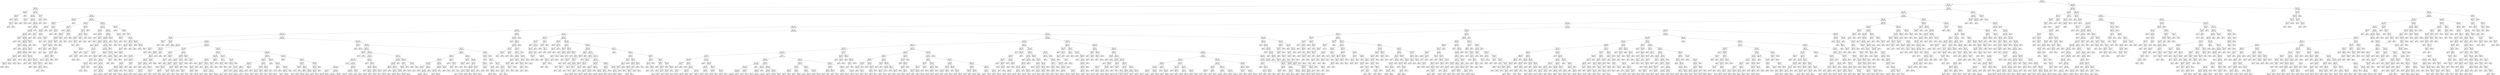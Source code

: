 digraph Tree {
node [shape=box] ;
0 [label="X[6] <= 0.098\ngini = 0.5\nsamples = 84796\nvalue = [42502, 42294]"] ;
1 [label="X[4] <= -0.197\ngini = 0.457\nsamples = 60992\nvalue = [39414, 21578]"] ;
0 -> 1 [labeldistance=2.5, labelangle=45, headlabel="True"] ;
2 [label="X[492] <= -0.0\ngini = 0.017\nsamples = 4999\nvalue = [43, 4956]"] ;
1 -> 2 ;
3 [label="X[31] <= 0.016\ngini = 0.457\nsamples = 34\nvalue = [22, 12]"] ;
2 -> 3 ;
4 [label="X[39] <= 0.018\ngini = 0.337\nsamples = 28\nvalue = [22, 6]"] ;
3 -> 4 ;
5 [label="gini = 0.0\nsamples = 18\nvalue = [18, 0]"] ;
4 -> 5 ;
6 [label="X[45] <= 0.01\ngini = 0.48\nsamples = 10\nvalue = [4, 6]"] ;
4 -> 6 ;
7 [label="X[169] <= -0.032\ngini = 0.32\nsamples = 5\nvalue = [4, 1]"] ;
6 -> 7 ;
8 [label="gini = 0.0\nsamples = 1\nvalue = [0, 1]"] ;
7 -> 8 ;
9 [label="gini = 0.0\nsamples = 4\nvalue = [4, 0]"] ;
7 -> 9 ;
10 [label="gini = 0.0\nsamples = 5\nvalue = [0, 5]"] ;
6 -> 10 ;
11 [label="gini = 0.0\nsamples = 6\nvalue = [0, 6]"] ;
3 -> 11 ;
12 [label="X[217] <= 0.033\ngini = 0.008\nsamples = 4965\nvalue = [21, 4944]"] ;
2 -> 12 ;
13 [label="X[159] <= -0.017\ngini = 0.007\nsamples = 4960\nvalue = [17, 4943]"] ;
12 -> 13 ;
14 [label="X[758] <= -0.0\ngini = 0.444\nsamples = 3\nvalue = [2, 1]"] ;
13 -> 14 ;
15 [label="gini = 0.0\nsamples = 1\nvalue = [0, 1]"] ;
14 -> 15 ;
16 [label="gini = 0.0\nsamples = 2\nvalue = [2, 0]"] ;
14 -> 16 ;
17 [label="X[126] <= -0.15\ngini = 0.006\nsamples = 4957\nvalue = [15, 4942]"] ;
13 -> 17 ;
18 [label="gini = 0.0\nsamples = 1\nvalue = [1, 0]"] ;
17 -> 18 ;
19 [label="X[20] <= -1.035\ngini = 0.006\nsamples = 4956\nvalue = [14, 4942]"] ;
17 -> 19 ;
20 [label="gini = 0.0\nsamples = 1\nvalue = [1, 0]"] ;
19 -> 20 ;
21 [label="X[525] <= 0.0\ngini = 0.005\nsamples = 4955\nvalue = [13, 4942]"] ;
19 -> 21 ;
22 [label="X[7] <= 0.166\ngini = 0.005\nsamples = 4954\nvalue = [12, 4942]"] ;
21 -> 22 ;
23 [label="X[303] <= -0.004\ngini = 0.004\nsamples = 4953\nvalue = [11, 4942]"] ;
22 -> 23 ;
24 [label="X[33] <= 0.024\ngini = 0.5\nsamples = 2\nvalue = [1, 1]"] ;
23 -> 24 ;
25 [label="gini = 0.0\nsamples = 1\nvalue = [1, 0]"] ;
24 -> 25 ;
26 [label="gini = 0.0\nsamples = 1\nvalue = [0, 1]"] ;
24 -> 26 ;
27 [label="X[52] <= 0.693\ngini = 0.004\nsamples = 4951\nvalue = [10, 4941]"] ;
23 -> 27 ;
28 [label="X[209] <= -0.048\ngini = 0.004\nsamples = 4948\nvalue = [9, 4939]"] ;
27 -> 28 ;
29 [label="X[1108] <= -0.0\ngini = 0.278\nsamples = 6\nvalue = [1, 5]"] ;
28 -> 29 ;
30 [label="gini = 0.5\nsamples = 2\nvalue = [1, 1]"] ;
29 -> 30 ;
31 [label="gini = 0.0\nsamples = 4\nvalue = [0, 4]"] ;
29 -> 31 ;
32 [label="X[14] <= 0.14\ngini = 0.003\nsamples = 4942\nvalue = [8, 4934]"] ;
28 -> 32 ;
33 [label="X[18] <= -0.721\ngini = 0.003\nsamples = 4935\nvalue = [7, 4928]"] ;
32 -> 33 ;
34 [label="X[368] <= -0.0\ngini = 0.054\nsamples = 109\nvalue = [3, 106]"] ;
33 -> 34 ;
35 [label="X[537] <= 0.0\ngini = 0.037\nsamples = 106\nvalue = [2, 104]"] ;
34 -> 35 ;
36 [label="X[472] <= 0.0\ngini = 0.021\nsamples = 96\nvalue = [1, 95]"] ;
35 -> 36 ;
37 [label="X[261] <= -0.0\ngini = 0.061\nsamples = 32\nvalue = [1, 31]"] ;
36 -> 37 ;
38 [label="gini = 0.444\nsamples = 3\nvalue = [1, 2]"] ;
37 -> 38 ;
39 [label="gini = 0.0\nsamples = 29\nvalue = [0, 29]"] ;
37 -> 39 ;
40 [label="gini = 0.0\nsamples = 64\nvalue = [0, 64]"] ;
36 -> 40 ;
41 [label="X[213] <= -0.001\ngini = 0.18\nsamples = 10\nvalue = [1, 9]"] ;
35 -> 41 ;
42 [label="gini = 0.5\nsamples = 2\nvalue = [1, 1]"] ;
41 -> 42 ;
43 [label="gini = 0.0\nsamples = 8\nvalue = [0, 8]"] ;
41 -> 43 ;
44 [label="gini = 0.444\nsamples = 3\nvalue = [1, 2]"] ;
34 -> 44 ;
45 [label="X[36] <= -0.345\ngini = 0.002\nsamples = 4826\nvalue = [4, 4822]"] ;
33 -> 45 ;
46 [label="X[751] <= -0.0\ngini = 0.133\nsamples = 14\nvalue = [1, 13]"] ;
45 -> 46 ;
47 [label="gini = 0.0\nsamples = 13\nvalue = [0, 13]"] ;
46 -> 47 ;
48 [label="gini = 0.0\nsamples = 1\nvalue = [1, 0]"] ;
46 -> 48 ;
49 [label="X[1097] <= -0.001\ngini = 0.001\nsamples = 4812\nvalue = [3, 4809]"] ;
45 -> 49 ;
50 [label="X[1119] <= 0.0\ngini = 0.133\nsamples = 14\nvalue = [1, 13]"] ;
49 -> 50 ;
51 [label="gini = 0.0\nsamples = 13\nvalue = [0, 13]"] ;
50 -> 51 ;
52 [label="gini = 0.0\nsamples = 1\nvalue = [1, 0]"] ;
50 -> 52 ;
53 [label="X[64] <= -0.191\ngini = 0.001\nsamples = 4798\nvalue = [2, 4796]"] ;
49 -> 53 ;
54 [label="X[622] <= -0.0\ngini = 0.095\nsamples = 20\nvalue = [1, 19]"] ;
53 -> 54 ;
55 [label="gini = 0.0\nsamples = 1\nvalue = [1, 0]"] ;
54 -> 55 ;
56 [label="gini = 0.0\nsamples = 19\nvalue = [0, 19]"] ;
54 -> 56 ;
57 [label="X[15] <= -0.47\ngini = 0.0\nsamples = 4778\nvalue = [1, 4777]"] ;
53 -> 57 ;
58 [label="X[378] <= -0.0\ngini = 0.034\nsamples = 57\nvalue = [1, 56]"] ;
57 -> 58 ;
59 [label="gini = 0.5\nsamples = 2\nvalue = [1, 1]"] ;
58 -> 59 ;
60 [label="gini = 0.0\nsamples = 55\nvalue = [0, 55]"] ;
58 -> 60 ;
61 [label="gini = 0.0\nsamples = 4721\nvalue = [0, 4721]"] ;
57 -> 61 ;
62 [label="X[153] <= 0.0\ngini = 0.245\nsamples = 7\nvalue = [1, 6]"] ;
32 -> 62 ;
63 [label="gini = 0.0\nsamples = 6\nvalue = [0, 6]"] ;
62 -> 63 ;
64 [label="gini = 0.0\nsamples = 1\nvalue = [1, 0]"] ;
62 -> 64 ;
65 [label="X[65] <= -0.016\ngini = 0.444\nsamples = 3\nvalue = [1, 2]"] ;
27 -> 65 ;
66 [label="gini = 0.0\nsamples = 2\nvalue = [0, 2]"] ;
65 -> 66 ;
67 [label="gini = 0.0\nsamples = 1\nvalue = [1, 0]"] ;
65 -> 67 ;
68 [label="gini = 0.0\nsamples = 1\nvalue = [1, 0]"] ;
22 -> 68 ;
69 [label="gini = 0.0\nsamples = 1\nvalue = [1, 0]"] ;
21 -> 69 ;
70 [label="X[169] <= 0.003\ngini = 0.32\nsamples = 5\nvalue = [4, 1]"] ;
12 -> 70 ;
71 [label="X[748] <= -0.0\ngini = 0.5\nsamples = 2\nvalue = [1, 1]"] ;
70 -> 71 ;
72 [label="gini = 0.0\nsamples = 1\nvalue = [1, 0]"] ;
71 -> 72 ;
73 [label="gini = 0.0\nsamples = 1\nvalue = [0, 1]"] ;
71 -> 73 ;
74 [label="gini = 0.0\nsamples = 3\nvalue = [3, 0]"] ;
70 -> 74 ;
75 [label="X[1] <= 0.503\ngini = 0.417\nsamples = 55993\nvalue = [39371, 16622]"] ;
1 -> 75 ;
76 [label="X[243] <= -0.007\ngini = 0.363\nsamples = 51419\nvalue = [39191, 12228]"] ;
75 -> 76 ;
77 [label="X[11] <= -0.027\ngini = 0.329\nsamples = 3295\nvalue = [683, 2612]"] ;
76 -> 77 ;
78 [label="X[234] <= 0.189\ngini = 0.052\nsamples = 299\nvalue = [291, 8]"] ;
77 -> 78 ;
79 [label="X[1060] <= 0.0\ngini = 0.04\nsamples = 297\nvalue = [291, 6]"] ;
78 -> 79 ;
80 [label="X[715] <= 0.0\ngini = 0.02\nsamples = 291\nvalue = [288, 3]"] ;
79 -> 80 ;
81 [label="X[755] <= -0.005\ngini = 0.014\nsamples = 290\nvalue = [288, 2]"] ;
80 -> 81 ;
82 [label="X[602] <= 0.0\ngini = 0.5\nsamples = 2\nvalue = [1, 1]"] ;
81 -> 82 ;
83 [label="gini = 0.0\nsamples = 1\nvalue = [0, 1]"] ;
82 -> 83 ;
84 [label="gini = 0.0\nsamples = 1\nvalue = [1, 0]"] ;
82 -> 84 ;
85 [label="X[2] <= 0.719\ngini = 0.007\nsamples = 288\nvalue = [287, 1]"] ;
81 -> 85 ;
86 [label="gini = 0.0\nsamples = 280\nvalue = [280, 0]"] ;
85 -> 86 ;
87 [label="X[140] <= -0.009\ngini = 0.219\nsamples = 8\nvalue = [7, 1]"] ;
85 -> 87 ;
88 [label="gini = 0.0\nsamples = 1\nvalue = [0, 1]"] ;
87 -> 88 ;
89 [label="gini = 0.0\nsamples = 7\nvalue = [7, 0]"] ;
87 -> 89 ;
90 [label="gini = 0.0\nsamples = 1\nvalue = [0, 1]"] ;
80 -> 90 ;
91 [label="X[641] <= -0.0\ngini = 0.5\nsamples = 6\nvalue = [3, 3]"] ;
79 -> 91 ;
92 [label="gini = 0.0\nsamples = 2\nvalue = [0, 2]"] ;
91 -> 92 ;
93 [label="X[504] <= 0.024\ngini = 0.375\nsamples = 4\nvalue = [3, 1]"] ;
91 -> 93 ;
94 [label="gini = 0.0\nsamples = 3\nvalue = [3, 0]"] ;
93 -> 94 ;
95 [label="gini = 0.0\nsamples = 1\nvalue = [0, 1]"] ;
93 -> 95 ;
96 [label="gini = 0.0\nsamples = 2\nvalue = [0, 2]"] ;
78 -> 96 ;
97 [label="X[262] <= -0.012\ngini = 0.227\nsamples = 2996\nvalue = [392, 2604]"] ;
77 -> 97 ;
98 [label="X[734] <= 0.0\ngini = 0.406\nsamples = 233\nvalue = [167, 66]"] ;
97 -> 98 ;
99 [label="X[11] <= -0.021\ngini = 0.177\nsamples = 173\nvalue = [156, 17]"] ;
98 -> 99 ;
100 [label="gini = 0.0\nsamples = 3\nvalue = [0, 3]"] ;
99 -> 100 ;
101 [label="X[621] <= 0.0\ngini = 0.151\nsamples = 170\nvalue = [156, 14]"] ;
99 -> 101 ;
102 [label="X[188] <= 0.043\ngini = 0.124\nsamples = 166\nvalue = [155, 11]"] ;
101 -> 102 ;
103 [label="X[175] <= 0.027\ngini = 0.104\nsamples = 163\nvalue = [154, 9]"] ;
102 -> 103 ;
104 [label="X[189] <= -0.113\ngini = 0.084\nsamples = 160\nvalue = [153, 7]"] ;
103 -> 104 ;
105 [label="X[476] <= -0.002\ngini = 0.469\nsamples = 8\nvalue = [5, 3]"] ;
104 -> 105 ;
106 [label="gini = 0.0\nsamples = 2\nvalue = [0, 2]"] ;
105 -> 106 ;
107 [label="X[736] <= 0.0\ngini = 0.278\nsamples = 6\nvalue = [5, 1]"] ;
105 -> 107 ;
108 [label="gini = 0.0\nsamples = 1\nvalue = [0, 1]"] ;
107 -> 108 ;
109 [label="gini = 0.0\nsamples = 5\nvalue = [5, 0]"] ;
107 -> 109 ;
110 [label="X[244] <= -0.058\ngini = 0.051\nsamples = 152\nvalue = [148, 4]"] ;
104 -> 110 ;
111 [label="gini = 0.0\nsamples = 1\nvalue = [0, 1]"] ;
110 -> 111 ;
112 [label="X[335] <= 0.074\ngini = 0.039\nsamples = 151\nvalue = [148, 3]"] ;
110 -> 112 ;
113 [label="X[244] <= 1.097\ngini = 0.026\nsamples = 149\nvalue = [147, 2]"] ;
112 -> 113 ;
114 [label="X[424] <= 0.0\ngini = 0.014\nsamples = 147\nvalue = [146, 1]"] ;
113 -> 114 ;
115 [label="gini = 0.0\nsamples = 142\nvalue = [142, 0]"] ;
114 -> 115 ;
116 [label="X[342] <= 0.0\ngini = 0.32\nsamples = 5\nvalue = [4, 1]"] ;
114 -> 116 ;
117 [label="gini = 0.0\nsamples = 1\nvalue = [0, 1]"] ;
116 -> 117 ;
118 [label="gini = 0.0\nsamples = 4\nvalue = [4, 0]"] ;
116 -> 118 ;
119 [label="X[549] <= 0.0\ngini = 0.5\nsamples = 2\nvalue = [1, 1]"] ;
113 -> 119 ;
120 [label="gini = 0.0\nsamples = 1\nvalue = [0, 1]"] ;
119 -> 120 ;
121 [label="gini = 0.0\nsamples = 1\nvalue = [1, 0]"] ;
119 -> 121 ;
122 [label="gini = 0.5\nsamples = 2\nvalue = [1, 1]"] ;
112 -> 122 ;
123 [label="X[104] <= 0.003\ngini = 0.444\nsamples = 3\nvalue = [1, 2]"] ;
103 -> 123 ;
124 [label="gini = 0.0\nsamples = 2\nvalue = [0, 2]"] ;
123 -> 124 ;
125 [label="gini = 0.0\nsamples = 1\nvalue = [1, 0]"] ;
123 -> 125 ;
126 [label="X[626] <= -0.0\ngini = 0.444\nsamples = 3\nvalue = [1, 2]"] ;
102 -> 126 ;
127 [label="gini = 0.0\nsamples = 2\nvalue = [0, 2]"] ;
126 -> 127 ;
128 [label="gini = 0.0\nsamples = 1\nvalue = [1, 0]"] ;
126 -> 128 ;
129 [label="X[625] <= -0.001\ngini = 0.375\nsamples = 4\nvalue = [1, 3]"] ;
101 -> 129 ;
130 [label="gini = 0.0\nsamples = 1\nvalue = [1, 0]"] ;
129 -> 130 ;
131 [label="gini = 0.0\nsamples = 3\nvalue = [0, 3]"] ;
129 -> 131 ;
132 [label="X[718] <= 0.0\ngini = 0.299\nsamples = 60\nvalue = [11, 49]"] ;
98 -> 132 ;
133 [label="X[460] <= 0.002\ngini = 0.14\nsamples = 53\nvalue = [4, 49]"] ;
132 -> 133 ;
134 [label="X[716] <= 0.0\ngini = 0.077\nsamples = 50\nvalue = [2, 48]"] ;
133 -> 134 ;
135 [label="X[6] <= 0.071\ngini = 0.041\nsamples = 48\nvalue = [1, 47]"] ;
134 -> 135 ;
136 [label="gini = 0.0\nsamples = 46\nvalue = [0, 46]"] ;
135 -> 136 ;
137 [label="X[550] <= 0.001\ngini = 0.5\nsamples = 2\nvalue = [1, 1]"] ;
135 -> 137 ;
138 [label="gini = 0.0\nsamples = 1\nvalue = [1, 0]"] ;
137 -> 138 ;
139 [label="gini = 0.0\nsamples = 1\nvalue = [0, 1]"] ;
137 -> 139 ;
140 [label="X[322] <= -0.007\ngini = 0.5\nsamples = 2\nvalue = [1, 1]"] ;
134 -> 140 ;
141 [label="gini = 0.0\nsamples = 1\nvalue = [1, 0]"] ;
140 -> 141 ;
142 [label="gini = 0.0\nsamples = 1\nvalue = [0, 1]"] ;
140 -> 142 ;
143 [label="X[139] <= 0.027\ngini = 0.444\nsamples = 3\nvalue = [2, 1]"] ;
133 -> 143 ;
144 [label="gini = 0.0\nsamples = 1\nvalue = [0, 1]"] ;
143 -> 144 ;
145 [label="gini = 0.0\nsamples = 2\nvalue = [2, 0]"] ;
143 -> 145 ;
146 [label="gini = 0.0\nsamples = 7\nvalue = [7, 0]"] ;
132 -> 146 ;
147 [label="X[262] <= 0.243\ngini = 0.15\nsamples = 2763\nvalue = [225, 2538]"] ;
97 -> 147 ;
148 [label="X[147] <= -0.087\ngini = 0.117\nsamples = 2700\nvalue = [169, 2531]"] ;
147 -> 148 ;
149 [label="X[725] <= -0.0\ngini = 0.162\nsamples = 45\nvalue = [41, 4]"] ;
148 -> 149 ;
150 [label="gini = 0.0\nsamples = 2\nvalue = [0, 2]"] ;
149 -> 150 ;
151 [label="X[58] <= 0.0\ngini = 0.089\nsamples = 43\nvalue = [41, 2]"] ;
149 -> 151 ;
152 [label="gini = 0.0\nsamples = 1\nvalue = [0, 1]"] ;
151 -> 152 ;
153 [label="X[16] <= -0.558\ngini = 0.046\nsamples = 42\nvalue = [41, 1]"] ;
151 -> 153 ;
154 [label="gini = 0.0\nsamples = 1\nvalue = [0, 1]"] ;
153 -> 154 ;
155 [label="gini = 0.0\nsamples = 41\nvalue = [41, 0]"] ;
153 -> 155 ;
156 [label="X[538] <= 0.0\ngini = 0.092\nsamples = 2655\nvalue = [128, 2527]"] ;
148 -> 156 ;
157 [label="X[225] <= 0.453\ngini = 0.05\nsamples = 2531\nvalue = [65, 2466]"] ;
156 -> 157 ;
158 [label="X[179] <= -0.094\ngini = 0.038\nsamples = 2509\nvalue = [48, 2461]"] ;
157 -> 158 ;
159 [label="X[1063] <= -0.0\ngini = 0.453\nsamples = 49\nvalue = [17, 32]"] ;
158 -> 159 ;
160 [label="gini = 0.0\nsamples = 6\nvalue = [6, 0]"] ;
159 -> 160 ;
161 [label="X[717] <= 0.0\ngini = 0.381\nsamples = 43\nvalue = [11, 32]"] ;
159 -> 161 ;
162 [label="X[295] <= -0.017\ngini = 0.153\nsamples = 24\nvalue = [2, 22]"] ;
161 -> 162 ;
163 [label="X[548] <= -0.0\ngini = 0.444\nsamples = 6\nvalue = [2, 4]"] ;
162 -> 163 ;
164 [label="gini = 0.0\nsamples = 2\nvalue = [0, 2]"] ;
163 -> 164 ;
165 [label="X[285] <= -0.036\ngini = 0.5\nsamples = 4\nvalue = [2, 2]"] ;
163 -> 165 ;
166 [label="gini = 0.444\nsamples = 3\nvalue = [1, 2]"] ;
165 -> 166 ;
167 [label="gini = 0.0\nsamples = 1\nvalue = [1, 0]"] ;
165 -> 167 ;
168 [label="gini = 0.0\nsamples = 18\nvalue = [0, 18]"] ;
162 -> 168 ;
169 [label="X[717] <= 0.0\ngini = 0.499\nsamples = 19\nvalue = [9, 10]"] ;
161 -> 169 ;
170 [label="X[102] <= 0.022\ngini = 0.32\nsamples = 5\nvalue = [4, 1]"] ;
169 -> 170 ;
171 [label="gini = 0.0\nsamples = 3\nvalue = [3, 0]"] ;
170 -> 171 ;
172 [label="gini = 0.5\nsamples = 2\nvalue = [1, 1]"] ;
170 -> 172 ;
173 [label="X[245] <= 0.005\ngini = 0.459\nsamples = 14\nvalue = [5, 9]"] ;
169 -> 173 ;
174 [label="gini = 0.0\nsamples = 1\nvalue = [1, 0]"] ;
173 -> 174 ;
175 [label="X[1104] <= -0.0\ngini = 0.426\nsamples = 13\nvalue = [4, 9]"] ;
173 -> 175 ;
176 [label="X[748] <= 0.0\ngini = 0.48\nsamples = 10\nvalue = [4, 6]"] ;
175 -> 176 ;
177 [label="X[475] <= 0.001\ngini = 0.444\nsamples = 9\nvalue = [3, 6]"] ;
176 -> 177 ;
178 [label="X[325] <= 0.003\ngini = 0.408\nsamples = 7\nvalue = [2, 5]"] ;
177 -> 178 ;
179 [label="gini = 0.0\nsamples = 2\nvalue = [0, 2]"] ;
178 -> 179 ;
180 [label="gini = 0.48\nsamples = 5\nvalue = [2, 3]"] ;
178 -> 180 ;
181 [label="gini = 0.5\nsamples = 2\nvalue = [1, 1]"] ;
177 -> 181 ;
182 [label="gini = 0.0\nsamples = 1\nvalue = [1, 0]"] ;
176 -> 182 ;
183 [label="gini = 0.0\nsamples = 3\nvalue = [0, 3]"] ;
175 -> 183 ;
184 [label="X[206] <= 0.111\ngini = 0.025\nsamples = 2460\nvalue = [31, 2429]"] ;
158 -> 184 ;
185 [label="X[246] <= 0.13\ngini = 0.022\nsamples = 2456\nvalue = [27, 2429]"] ;
184 -> 185 ;
186 [label="X[1124] <= -0.0\ngini = 0.02\nsamples = 2454\nvalue = [25, 2429]"] ;
185 -> 186 ;
187 [label="X[48] <= -0.033\ngini = 0.48\nsamples = 10\nvalue = [4, 6]"] ;
186 -> 187 ;
188 [label="gini = 0.0\nsamples = 6\nvalue = [0, 6]"] ;
187 -> 188 ;
189 [label="gini = 0.0\nsamples = 4\nvalue = [4, 0]"] ;
187 -> 189 ;
190 [label="X[251] <= 0.366\ngini = 0.017\nsamples = 2444\nvalue = [21, 2423]"] ;
186 -> 190 ;
191 [label="X[427] <= 0.103\ngini = 0.015\nsamples = 2438\nvalue = [18, 2420]"] ;
190 -> 191 ;
192 [label="X[350] <= -0.142\ngini = 0.013\nsamples = 2435\nvalue = [16, 2419]"] ;
191 -> 192 ;
193 [label="gini = 0.0\nsamples = 1\nvalue = [1, 0]"] ;
192 -> 193 ;
194 [label="X[101] <= -0.154\ngini = 0.012\nsamples = 2434\nvalue = [15, 2419]"] ;
192 -> 194 ;
195 [label="gini = 0.0\nsamples = 1\nvalue = [1, 0]"] ;
194 -> 195 ;
196 [label="X[739] <= -0.017\ngini = 0.011\nsamples = 2433\nvalue = [14, 2419]"] ;
194 -> 196 ;
197 [label="gini = 0.0\nsamples = 1\nvalue = [1, 0]"] ;
196 -> 197 ;
198 [label="X[155] <= -0.088\ngini = 0.011\nsamples = 2432\nvalue = [13, 2419]"] ;
196 -> 198 ;
199 [label="gini = 0.0\nsamples = 1\nvalue = [1, 0]"] ;
198 -> 199 ;
200 [label="gini = 0.01\nsamples = 2431\nvalue = [12, 2419]"] ;
198 -> 200 ;
201 [label="X[137] <= -0.027\ngini = 0.444\nsamples = 3\nvalue = [2, 1]"] ;
191 -> 201 ;
202 [label="gini = 0.0\nsamples = 1\nvalue = [0, 1]"] ;
201 -> 202 ;
203 [label="gini = 0.0\nsamples = 2\nvalue = [2, 0]"] ;
201 -> 203 ;
204 [label="X[315] <= 0.004\ngini = 0.5\nsamples = 6\nvalue = [3, 3]"] ;
190 -> 204 ;
205 [label="gini = 0.0\nsamples = 3\nvalue = [3, 0]"] ;
204 -> 205 ;
206 [label="gini = 0.0\nsamples = 3\nvalue = [0, 3]"] ;
204 -> 206 ;
207 [label="gini = 0.0\nsamples = 2\nvalue = [2, 0]"] ;
185 -> 207 ;
208 [label="gini = 0.0\nsamples = 4\nvalue = [4, 0]"] ;
184 -> 208 ;
209 [label="X[715] <= 0.0\ngini = 0.351\nsamples = 22\nvalue = [17, 5]"] ;
157 -> 209 ;
210 [label="gini = 0.0\nsamples = 16\nvalue = [16, 0]"] ;
209 -> 210 ;
211 [label="X[1073] <= 0.0\ngini = 0.278\nsamples = 6\nvalue = [1, 5]"] ;
209 -> 211 ;
212 [label="gini = 0.0\nsamples = 5\nvalue = [0, 5]"] ;
211 -> 212 ;
213 [label="gini = 0.0\nsamples = 1\nvalue = [1, 0]"] ;
211 -> 213 ;
214 [label="X[311] <= -0.002\ngini = 0.5\nsamples = 124\nvalue = [63, 61]"] ;
156 -> 214 ;
215 [label="X[300] <= 0.004\ngini = 0.046\nsamples = 42\nvalue = [41, 1]"] ;
214 -> 215 ;
216 [label="gini = 0.0\nsamples = 41\nvalue = [41, 0]"] ;
215 -> 216 ;
217 [label="gini = 0.0\nsamples = 1\nvalue = [0, 1]"] ;
215 -> 217 ;
218 [label="X[408] <= -0.0\ngini = 0.393\nsamples = 82\nvalue = [22, 60]"] ;
214 -> 218 ;
219 [label="X[460] <= -0.0\ngini = 0.444\nsamples = 27\nvalue = [18, 9]"] ;
218 -> 219 ;
220 [label="X[20] <= 0.087\ngini = 0.188\nsamples = 19\nvalue = [17, 2]"] ;
219 -> 220 ;
221 [label="X[7] <= 0.387\ngini = 0.105\nsamples = 18\nvalue = [17, 1]"] ;
220 -> 221 ;
222 [label="gini = 0.0\nsamples = 15\nvalue = [15, 0]"] ;
221 -> 222 ;
223 [label="X[300] <= -0.0\ngini = 0.444\nsamples = 3\nvalue = [2, 1]"] ;
221 -> 223 ;
224 [label="gini = 0.0\nsamples = 2\nvalue = [2, 0]"] ;
223 -> 224 ;
225 [label="gini = 0.0\nsamples = 1\nvalue = [0, 1]"] ;
223 -> 225 ;
226 [label="gini = 0.0\nsamples = 1\nvalue = [0, 1]"] ;
220 -> 226 ;
227 [label="X[336] <= -0.0\ngini = 0.219\nsamples = 8\nvalue = [1, 7]"] ;
219 -> 227 ;
228 [label="gini = 0.0\nsamples = 1\nvalue = [1, 0]"] ;
227 -> 228 ;
229 [label="gini = 0.0\nsamples = 7\nvalue = [0, 7]"] ;
227 -> 229 ;
230 [label="X[310] <= -0.007\ngini = 0.135\nsamples = 55\nvalue = [4, 51]"] ;
218 -> 230 ;
231 [label="gini = 0.0\nsamples = 3\nvalue = [3, 0]"] ;
230 -> 231 ;
232 [label="X[89] <= 0.026\ngini = 0.038\nsamples = 52\nvalue = [1, 51]"] ;
230 -> 232 ;
233 [label="gini = 0.0\nsamples = 51\nvalue = [0, 51]"] ;
232 -> 233 ;
234 [label="gini = 0.0\nsamples = 1\nvalue = [1, 0]"] ;
232 -> 234 ;
235 [label="X[769] <= 0.0\ngini = 0.198\nsamples = 63\nvalue = [56, 7]"] ;
147 -> 235 ;
236 [label="gini = 0.0\nsamples = 55\nvalue = [55, 0]"] ;
235 -> 236 ;
237 [label="X[1073] <= -0.0\ngini = 0.219\nsamples = 8\nvalue = [1, 7]"] ;
235 -> 237 ;
238 [label="gini = 0.0\nsamples = 1\nvalue = [1, 0]"] ;
237 -> 238 ;
239 [label="gini = 0.0\nsamples = 7\nvalue = [0, 7]"] ;
237 -> 239 ;
240 [label="X[12] <= 0.315\ngini = 0.32\nsamples = 48124\nvalue = [38508, 9616]"] ;
76 -> 240 ;
241 [label="X[274] <= 0.001\ngini = 0.286\nsamples = 45962\nvalue = [38024, 7938]"] ;
240 -> 241 ;
242 [label="X[2] <= 0.718\ngini = 0.264\nsamples = 44894\nvalue = [37853, 7041]"] ;
241 -> 242 ;
243 [label="X[21] <= 0.008\ngini = 0.242\nsamples = 42418\nvalue = [36448, 5970]"] ;
242 -> 243 ;
244 [label="X[118] <= 0.178\ngini = 0.166\nsamples = 23635\nvalue = [21470, 2165]"] ;
243 -> 244 ;
245 [label="X[197] <= -0.033\ngini = 0.159\nsamples = 23450\nvalue = [21401, 2049]"] ;
244 -> 245 ;
246 [label="X[238] <= -0.022\ngini = 0.23\nsamples = 68\nvalue = [9, 59]"] ;
245 -> 246 ;
247 [label="X[606] <= 0.001\ngini = 0.219\nsamples = 8\nvalue = [7, 1]"] ;
246 -> 247 ;
248 [label="gini = 0.0\nsamples = 7\nvalue = [7, 0]"] ;
247 -> 248 ;
249 [label="gini = 0.0\nsamples = 1\nvalue = [0, 1]"] ;
247 -> 249 ;
250 [label="X[1074] <= -0.0\ngini = 0.064\nsamples = 60\nvalue = [2, 58]"] ;
246 -> 250 ;
251 [label="gini = 0.0\nsamples = 2\nvalue = [2, 0]"] ;
250 -> 251 ;
252 [label="gini = 0.0\nsamples = 58\nvalue = [0, 58]"] ;
250 -> 252 ;
253 [label="X[9] <= -0.29\ngini = 0.156\nsamples = 23382\nvalue = [21392, 1990]"] ;
245 -> 253 ;
254 [label="X[773] <= -0.0\ngini = 0.292\nsamples = 3153\nvalue = [2593, 560]"] ;
253 -> 254 ;
255 [label="X[419] <= -0.0\ngini = 0.158\nsamples = 1049\nvalue = [958, 91]"] ;
254 -> 255 ;
256 [label="X[1065] <= -0.0\ngini = 0.408\nsamples = 7\nvalue = [2, 5]"] ;
255 -> 256 ;
257 [label="gini = 0.0\nsamples = 5\nvalue = [0, 5]"] ;
256 -> 257 ;
258 [label="gini = 0.0\nsamples = 2\nvalue = [2, 0]"] ;
256 -> 258 ;
259 [label="X[12] <= 0.081\ngini = 0.151\nsamples = 1042\nvalue = [956, 86]"] ;
255 -> 259 ;
260 [label="X[1068] <= 0.0\ngini = 0.146\nsamples = 1037\nvalue = [955, 82]"] ;
259 -> 260 ;
261 [label="X[544] <= -0.001\ngini = 0.075\nsamples = 637\nvalue = [612, 25]"] ;
260 -> 261 ;
262 [label="gini = 0.0\nsamples = 2\nvalue = [0, 2]"] ;
261 -> 262 ;
263 [label="X[22] <= 0.014\ngini = 0.07\nsamples = 635\nvalue = [612, 23]"] ;
261 -> 263 ;
264 [label="X[3] <= 0.297\ngini = 0.064\nsamples = 632\nvalue = [611, 21]"] ;
263 -> 264 ;
265 [label="X[40] <= -0.477\ngini = 0.059\nsamples = 629\nvalue = [610, 19]"] ;
264 -> 265 ;
266 [label="X[51] <= -0.136\ngini = 0.444\nsamples = 3\nvalue = [1, 2]"] ;
265 -> 266 ;
267 [label="gini = 0.0\nsamples = 1\nvalue = [1, 0]"] ;
266 -> 267 ;
268 [label="gini = 0.0\nsamples = 2\nvalue = [0, 2]"] ;
266 -> 268 ;
269 [label="X[2] <= -0.676\ngini = 0.053\nsamples = 626\nvalue = [609, 17]"] ;
265 -> 269 ;
270 [label="gini = 0.444\nsamples = 3\nvalue = [1, 2]"] ;
269 -> 270 ;
271 [label="gini = 0.047\nsamples = 623\nvalue = [608, 15]"] ;
269 -> 271 ;
272 [label="X[99] <= 0.002\ngini = 0.444\nsamples = 3\nvalue = [1, 2]"] ;
264 -> 272 ;
273 [label="gini = 0.0\nsamples = 2\nvalue = [0, 2]"] ;
272 -> 273 ;
274 [label="gini = 0.0\nsamples = 1\nvalue = [1, 0]"] ;
272 -> 274 ;
275 [label="X[63] <= 0.025\ngini = 0.444\nsamples = 3\nvalue = [1, 2]"] ;
263 -> 275 ;
276 [label="gini = 0.0\nsamples = 1\nvalue = [1, 0]"] ;
275 -> 276 ;
277 [label="gini = 0.0\nsamples = 2\nvalue = [0, 2]"] ;
275 -> 277 ;
278 [label="X[413] <= 0.0\ngini = 0.244\nsamples = 400\nvalue = [343, 57]"] ;
260 -> 278 ;
279 [label="X[39] <= -0.609\ngini = 0.23\nsamples = 393\nvalue = [341, 52]"] ;
278 -> 279 ;
280 [label="X[317] <= 0.0\ngini = 0.375\nsamples = 4\nvalue = [1, 3]"] ;
279 -> 280 ;
281 [label="gini = 0.5\nsamples = 2\nvalue = [1, 1]"] ;
280 -> 281 ;
282 [label="gini = 0.0\nsamples = 2\nvalue = [0, 2]"] ;
280 -> 282 ;
283 [label="X[526] <= -0.0\ngini = 0.22\nsamples = 389\nvalue = [340, 49]"] ;
279 -> 283 ;
284 [label="gini = 0.0\nsamples = 2\nvalue = [0, 2]"] ;
283 -> 284 ;
285 [label="X[319] <= -0.0\ngini = 0.213\nsamples = 387\nvalue = [340, 47]"] ;
283 -> 285 ;
286 [label="X[342] <= 0.0\ngini = 0.332\nsamples = 119\nvalue = [94, 25]"] ;
285 -> 286 ;
287 [label="gini = 0.301\nsamples = 114\nvalue = [93, 21]"] ;
286 -> 287 ;
288 [label="gini = 0.32\nsamples = 5\nvalue = [1, 4]"] ;
286 -> 288 ;
289 [label="X[5] <= -0.233\ngini = 0.151\nsamples = 268\nvalue = [246, 22]"] ;
285 -> 289 ;
290 [label="gini = 0.444\nsamples = 3\nvalue = [1, 2]"] ;
289 -> 290 ;
291 [label="gini = 0.14\nsamples = 265\nvalue = [245, 20]"] ;
289 -> 291 ;
292 [label="X[225] <= -0.001\ngini = 0.408\nsamples = 7\nvalue = [2, 5]"] ;
278 -> 292 ;
293 [label="gini = 0.0\nsamples = 2\nvalue = [2, 0]"] ;
292 -> 293 ;
294 [label="gini = 0.0\nsamples = 5\nvalue = [0, 5]"] ;
292 -> 294 ;
295 [label="X[1074] <= -0.0\ngini = 0.32\nsamples = 5\nvalue = [1, 4]"] ;
259 -> 295 ;
296 [label="gini = 0.0\nsamples = 4\nvalue = [0, 4]"] ;
295 -> 296 ;
297 [label="gini = 0.0\nsamples = 1\nvalue = [1, 0]"] ;
295 -> 297 ;
298 [label="X[155] <= -0.099\ngini = 0.346\nsamples = 2104\nvalue = [1635, 469]"] ;
254 -> 298 ;
299 [label="X[551] <= -0.0\ngini = 0.493\nsamples = 86\nvalue = [38, 48]"] ;
298 -> 299 ;
300 [label="X[503] <= 0.0\ngini = 0.208\nsamples = 17\nvalue = [15, 2]"] ;
299 -> 300 ;
301 [label="gini = 0.0\nsamples = 1\nvalue = [0, 1]"] ;
300 -> 301 ;
302 [label="X[183] <= 0.035\ngini = 0.117\nsamples = 16\nvalue = [15, 1]"] ;
300 -> 302 ;
303 [label="X[715] <= 0.0\ngini = 0.444\nsamples = 3\nvalue = [2, 1]"] ;
302 -> 303 ;
304 [label="gini = 0.0\nsamples = 2\nvalue = [2, 0]"] ;
303 -> 304 ;
305 [label="gini = 0.0\nsamples = 1\nvalue = [0, 1]"] ;
303 -> 305 ;
306 [label="gini = 0.0\nsamples = 13\nvalue = [13, 0]"] ;
302 -> 306 ;
307 [label="X[354] <= -0.0\ngini = 0.444\nsamples = 69\nvalue = [23, 46]"] ;
299 -> 307 ;
308 [label="X[113] <= 0.037\ngini = 0.398\nsamples = 62\nvalue = [17, 45]"] ;
307 -> 308 ;
309 [label="X[89] <= -0.005\ngini = 0.48\nsamples = 40\nvalue = [16, 24]"] ;
308 -> 309 ;
310 [label="X[251] <= 0.011\ngini = 0.397\nsamples = 22\nvalue = [6, 16]"] ;
309 -> 310 ;
311 [label="gini = 0.0\nsamples = 3\nvalue = [0, 3]"] ;
310 -> 311 ;
312 [label="X[337] <= -0.002\ngini = 0.432\nsamples = 19\nvalue = [6, 13]"] ;
310 -> 312 ;
313 [label="X[229] <= -0.001\ngini = 0.444\nsamples = 3\nvalue = [2, 1]"] ;
312 -> 313 ;
314 [label="gini = 0.5\nsamples = 2\nvalue = [1, 1]"] ;
313 -> 314 ;
315 [label="gini = 0.0\nsamples = 1\nvalue = [1, 0]"] ;
313 -> 315 ;
316 [label="X[94] <= -0.055\ngini = 0.375\nsamples = 16\nvalue = [4, 12]"] ;
312 -> 316 ;
317 [label="gini = 0.426\nsamples = 13\nvalue = [4, 9]"] ;
316 -> 317 ;
318 [label="gini = 0.0\nsamples = 3\nvalue = [0, 3]"] ;
316 -> 318 ;
319 [label="X[105] <= -0.015\ngini = 0.494\nsamples = 18\nvalue = [10, 8]"] ;
309 -> 319 ;
320 [label="X[221] <= -0.004\ngini = 0.42\nsamples = 10\nvalue = [3, 7]"] ;
319 -> 320 ;
321 [label="X[473] <= -0.001\ngini = 0.48\nsamples = 5\nvalue = [2, 3]"] ;
320 -> 321 ;
322 [label="gini = 0.0\nsamples = 1\nvalue = [1, 0]"] ;
321 -> 322 ;
323 [label="gini = 0.375\nsamples = 4\nvalue = [1, 3]"] ;
321 -> 323 ;
324 [label="X[81] <= 0.009\ngini = 0.32\nsamples = 5\nvalue = [1, 4]"] ;
320 -> 324 ;
325 [label="gini = 0.5\nsamples = 2\nvalue = [1, 1]"] ;
324 -> 325 ;
326 [label="gini = 0.0\nsamples = 3\nvalue = [0, 3]"] ;
324 -> 326 ;
327 [label="X[6] <= -0.081\ngini = 0.219\nsamples = 8\nvalue = [7, 1]"] ;
319 -> 327 ;
328 [label="gini = 0.0\nsamples = 6\nvalue = [6, 0]"] ;
327 -> 328 ;
329 [label="X[449] <= -0.002\ngini = 0.5\nsamples = 2\nvalue = [1, 1]"] ;
327 -> 329 ;
330 [label="gini = 0.0\nsamples = 1\nvalue = [0, 1]"] ;
329 -> 330 ;
331 [label="gini = 0.0\nsamples = 1\nvalue = [1, 0]"] ;
329 -> 331 ;
332 [label="X[336] <= -0.0\ngini = 0.087\nsamples = 22\nvalue = [1, 21]"] ;
308 -> 332 ;
333 [label="X[377] <= -0.001\ngini = 0.444\nsamples = 3\nvalue = [1, 2]"] ;
332 -> 333 ;
334 [label="gini = 0.0\nsamples = 1\nvalue = [1, 0]"] ;
333 -> 334 ;
335 [label="gini = 0.0\nsamples = 2\nvalue = [0, 2]"] ;
333 -> 335 ;
336 [label="gini = 0.0\nsamples = 19\nvalue = [0, 19]"] ;
332 -> 336 ;
337 [label="X[372] <= -0.0\ngini = 0.245\nsamples = 7\nvalue = [6, 1]"] ;
307 -> 337 ;
338 [label="gini = 0.0\nsamples = 5\nvalue = [5, 0]"] ;
337 -> 338 ;
339 [label="X[285] <= 0.001\ngini = 0.5\nsamples = 2\nvalue = [1, 1]"] ;
337 -> 339 ;
340 [label="gini = 0.0\nsamples = 1\nvalue = [0, 1]"] ;
339 -> 340 ;
341 [label="gini = 0.0\nsamples = 1\nvalue = [1, 0]"] ;
339 -> 341 ;
342 [label="X[127] <= -0.001\ngini = 0.33\nsamples = 2018\nvalue = [1597, 421]"] ;
298 -> 342 ;
343 [label="X[25] <= 0.043\ngini = 0.415\nsamples = 625\nvalue = [441, 184]"] ;
342 -> 343 ;
344 [label="X[537] <= 0.001\ngini = 0.398\nsamples = 594\nvalue = [431, 163]"] ;
343 -> 344 ;
345 [label="X[639] <= 0.0\ngini = 0.391\nsamples = 586\nvalue = [430, 156]"] ;
344 -> 345 ;
346 [label="X[631] <= 0.001\ngini = 0.173\nsamples = 73\nvalue = [66, 7]"] ;
345 -> 346 ;
347 [label="X[467] <= 0.001\ngini = 0.131\nsamples = 71\nvalue = [66, 5]"] ;
346 -> 347 ;
348 [label="X[16] <= -0.596\ngini = 0.108\nsamples = 70\nvalue = [66, 4]"] ;
347 -> 348 ;
349 [label="gini = 0.0\nsamples = 1\nvalue = [0, 1]"] ;
348 -> 349 ;
350 [label="gini = 0.083\nsamples = 69\nvalue = [66, 3]"] ;
348 -> 350 ;
351 [label="gini = 0.0\nsamples = 1\nvalue = [0, 1]"] ;
347 -> 351 ;
352 [label="gini = 0.0\nsamples = 2\nvalue = [0, 2]"] ;
346 -> 352 ;
353 [label="X[753] <= -0.0\ngini = 0.412\nsamples = 513\nvalue = [364, 149]"] ;
345 -> 353 ;
354 [label="gini = 0.0\nsamples = 4\nvalue = [0, 4]"] ;
353 -> 354 ;
355 [label="X[245] <= -0.0\ngini = 0.407\nsamples = 509\nvalue = [364, 145]"] ;
353 -> 355 ;
356 [label="X[477] <= -0.001\ngini = 0.067\nsamples = 29\nvalue = [28, 1]"] ;
355 -> 356 ;
357 [label="gini = 0.375\nsamples = 4\nvalue = [3, 1]"] ;
356 -> 357 ;
358 [label="gini = 0.0\nsamples = 25\nvalue = [25, 0]"] ;
356 -> 358 ;
359 [label="X[245] <= -0.0\ngini = 0.42\nsamples = 480\nvalue = [336, 144]"] ;
355 -> 359 ;
360 [label="gini = 0.278\nsamples = 6\nvalue = [1, 5]"] ;
359 -> 360 ;
361 [label="gini = 0.415\nsamples = 474\nvalue = [335, 139]"] ;
359 -> 361 ;
362 [label="X[268] <= -0.0\ngini = 0.219\nsamples = 8\nvalue = [1, 7]"] ;
344 -> 362 ;
363 [label="X[526] <= -0.0\ngini = 0.5\nsamples = 2\nvalue = [1, 1]"] ;
362 -> 363 ;
364 [label="gini = 0.0\nsamples = 1\nvalue = [1, 0]"] ;
363 -> 364 ;
365 [label="gini = 0.0\nsamples = 1\nvalue = [0, 1]"] ;
363 -> 365 ;
366 [label="gini = 0.0\nsamples = 6\nvalue = [0, 6]"] ;
362 -> 366 ;
367 [label="X[218] <= -0.001\ngini = 0.437\nsamples = 31\nvalue = [10, 21]"] ;
343 -> 367 ;
368 [label="X[632] <= -0.0\ngini = 0.117\nsamples = 16\nvalue = [1, 15]"] ;
367 -> 368 ;
369 [label="X[156] <= -0.0\ngini = 0.375\nsamples = 4\nvalue = [1, 3]"] ;
368 -> 369 ;
370 [label="gini = 0.0\nsamples = 1\nvalue = [1, 0]"] ;
369 -> 370 ;
371 [label="gini = 0.0\nsamples = 3\nvalue = [0, 3]"] ;
369 -> 371 ;
372 [label="gini = 0.0\nsamples = 12\nvalue = [0, 12]"] ;
368 -> 372 ;
373 [label="X[152] <= 0.004\ngini = 0.48\nsamples = 15\nvalue = [9, 6]"] ;
367 -> 373 ;
374 [label="X[375] <= 0.0\ngini = 0.375\nsamples = 12\nvalue = [9, 3]"] ;
373 -> 374 ;
375 [label="gini = 0.0\nsamples = 7\nvalue = [7, 0]"] ;
374 -> 375 ;
376 [label="X[117] <= -0.008\ngini = 0.48\nsamples = 5\nvalue = [2, 3]"] ;
374 -> 376 ;
377 [label="X[408] <= 0.0\ngini = 0.444\nsamples = 3\nvalue = [2, 1]"] ;
376 -> 377 ;
378 [label="gini = 0.0\nsamples = 1\nvalue = [1, 0]"] ;
377 -> 378 ;
379 [label="gini = 0.5\nsamples = 2\nvalue = [1, 1]"] ;
377 -> 379 ;
380 [label="gini = 0.0\nsamples = 2\nvalue = [0, 2]"] ;
376 -> 380 ;
381 [label="gini = 0.0\nsamples = 3\nvalue = [0, 3]"] ;
373 -> 381 ;
382 [label="X[310] <= 0.001\ngini = 0.282\nsamples = 1393\nvalue = [1156, 237]"] ;
342 -> 382 ;
383 [label="X[129] <= 0.002\ngini = 0.26\nsamples = 1268\nvalue = [1073, 195]"] ;
382 -> 383 ;
384 [label="X[288] <= 0.0\ngini = 0.303\nsamples = 774\nvalue = [630, 144]"] ;
383 -> 384 ;
385 [label="X[380] <= 0.001\ngini = 0.287\nsamples = 724\nvalue = [598, 126]"] ;
384 -> 385 ;
386 [label="X[729] <= -0.0\ngini = 0.282\nsamples = 718\nvalue = [596, 122]"] ;
385 -> 386 ;
387 [label="X[772] <= -0.0\ngini = 0.21\nsamples = 327\nvalue = [288, 39]"] ;
386 -> 387 ;
388 [label="gini = 0.375\nsamples = 4\nvalue = [1, 3]"] ;
387 -> 388 ;
389 [label="gini = 0.198\nsamples = 323\nvalue = [287, 36]"] ;
387 -> 389 ;
390 [label="X[548] <= -0.0\ngini = 0.334\nsamples = 391\nvalue = [308, 83]"] ;
386 -> 390 ;
391 [label="gini = 0.17\nsamples = 117\nvalue = [106, 11]"] ;
390 -> 391 ;
392 [label="gini = 0.387\nsamples = 274\nvalue = [202, 72]"] ;
390 -> 392 ;
393 [label="X[203] <= 0.016\ngini = 0.444\nsamples = 6\nvalue = [2, 4]"] ;
385 -> 393 ;
394 [label="gini = 0.0\nsamples = 4\nvalue = [0, 4]"] ;
393 -> 394 ;
395 [label="gini = 0.0\nsamples = 2\nvalue = [2, 0]"] ;
393 -> 395 ;
396 [label="X[1] <= -0.347\ngini = 0.461\nsamples = 50\nvalue = [32, 18]"] ;
384 -> 396 ;
397 [label="X[179] <= 0.007\ngini = 0.353\nsamples = 35\nvalue = [27, 8]"] ;
396 -> 397 ;
398 [label="X[86] <= -0.013\ngini = 0.191\nsamples = 28\nvalue = [25, 3]"] ;
397 -> 398 ;
399 [label="gini = 0.0\nsamples = 1\nvalue = [0, 1]"] ;
398 -> 399 ;
400 [label="gini = 0.137\nsamples = 27\nvalue = [25, 2]"] ;
398 -> 400 ;
401 [label="X[313] <= 0.0\ngini = 0.408\nsamples = 7\nvalue = [2, 5]"] ;
397 -> 401 ;
402 [label="gini = 0.0\nsamples = 3\nvalue = [0, 3]"] ;
401 -> 402 ;
403 [label="gini = 0.5\nsamples = 4\nvalue = [2, 2]"] ;
401 -> 403 ;
404 [label="X[254] <= 0.0\ngini = 0.444\nsamples = 15\nvalue = [5, 10]"] ;
396 -> 404 ;
405 [label="X[95] <= 0.006\ngini = 0.469\nsamples = 8\nvalue = [5, 3]"] ;
404 -> 405 ;
406 [label="gini = 0.0\nsamples = 3\nvalue = [3, 0]"] ;
405 -> 406 ;
407 [label="gini = 0.48\nsamples = 5\nvalue = [2, 3]"] ;
405 -> 407 ;
408 [label="gini = 0.0\nsamples = 7\nvalue = [0, 7]"] ;
404 -> 408 ;
409 [label="X[36] <= -0.357\ngini = 0.185\nsamples = 494\nvalue = [443, 51]"] ;
383 -> 409 ;
410 [label="gini = 0.0\nsamples = 3\nvalue = [0, 3]"] ;
409 -> 410 ;
411 [label="X[75] <= -0.379\ngini = 0.176\nsamples = 491\nvalue = [443, 48]"] ;
409 -> 411 ;
412 [label="X[759] <= 0.0\ngini = 0.375\nsamples = 4\nvalue = [1, 3]"] ;
411 -> 412 ;
413 [label="gini = 0.0\nsamples = 1\nvalue = [1, 0]"] ;
412 -> 413 ;
414 [label="gini = 0.0\nsamples = 3\nvalue = [0, 3]"] ;
412 -> 414 ;
415 [label="X[178] <= 0.03\ngini = 0.168\nsamples = 487\nvalue = [442, 45]"] ;
411 -> 415 ;
416 [label="X[1078] <= -0.0\ngini = 0.162\nsamples = 485\nvalue = [442, 43]"] ;
415 -> 416 ;
417 [label="gini = 0.0\nsamples = 1\nvalue = [0, 1]"] ;
416 -> 417 ;
418 [label="gini = 0.158\nsamples = 484\nvalue = [442, 42]"] ;
416 -> 418 ;
419 [label="gini = 0.0\nsamples = 2\nvalue = [0, 2]"] ;
415 -> 419 ;
420 [label="X[1117] <= -0.0\ngini = 0.446\nsamples = 125\nvalue = [83, 42]"] ;
382 -> 420 ;
421 [label="gini = 0.0\nsamples = 5\nvalue = [0, 5]"] ;
420 -> 421 ;
422 [label="X[138] <= -0.0\ngini = 0.427\nsamples = 120\nvalue = [83, 37]"] ;
420 -> 422 ;
423 [label="X[1095] <= 0.0\ngini = 0.483\nsamples = 81\nvalue = [48, 33]"] ;
422 -> 423 ;
424 [label="X[244] <= -0.003\ngini = 0.219\nsamples = 8\nvalue = [1, 7]"] ;
423 -> 424 ;
425 [label="gini = 0.0\nsamples = 1\nvalue = [1, 0]"] ;
424 -> 425 ;
426 [label="gini = 0.0\nsamples = 7\nvalue = [0, 7]"] ;
424 -> 426 ;
427 [label="X[480] <= -0.0\ngini = 0.459\nsamples = 73\nvalue = [47, 26]"] ;
423 -> 427 ;
428 [label="X[599] <= -0.0\ngini = 0.245\nsamples = 7\nvalue = [1, 6]"] ;
427 -> 428 ;
429 [label="gini = 0.0\nsamples = 1\nvalue = [1, 0]"] ;
428 -> 429 ;
430 [label="gini = 0.0\nsamples = 6\nvalue = [0, 6]"] ;
428 -> 430 ;
431 [label="X[622] <= 0.0\ngini = 0.422\nsamples = 66\nvalue = [46, 20]"] ;
427 -> 431 ;
432 [label="gini = 0.463\nsamples = 55\nvalue = [35, 20]"] ;
431 -> 432 ;
433 [label="gini = 0.0\nsamples = 11\nvalue = [11, 0]"] ;
431 -> 433 ;
434 [label="X[307] <= 0.001\ngini = 0.184\nsamples = 39\nvalue = [35, 4]"] ;
422 -> 434 ;
435 [label="X[438] <= 0.0\ngini = 0.102\nsamples = 37\nvalue = [35, 2]"] ;
434 -> 435 ;
436 [label="X[237] <= 0.0\ngini = 0.054\nsamples = 36\nvalue = [35, 1]"] ;
435 -> 436 ;
437 [label="gini = 0.375\nsamples = 4\nvalue = [3, 1]"] ;
436 -> 437 ;
438 [label="gini = 0.0\nsamples = 32\nvalue = [32, 0]"] ;
436 -> 438 ;
439 [label="gini = 0.0\nsamples = 1\nvalue = [0, 1]"] ;
435 -> 439 ;
440 [label="gini = 0.0\nsamples = 2\nvalue = [0, 2]"] ;
434 -> 440 ;
441 [label="X[287] <= -0.002\ngini = 0.131\nsamples = 20229\nvalue = [18799, 1430]"] ;
253 -> 441 ;
442 [label="X[199] <= -0.037\ngini = 0.139\nsamples = 40\nvalue = [3, 37]"] ;
441 -> 442 ;
443 [label="gini = 0.0\nsamples = 3\nvalue = [3, 0]"] ;
442 -> 443 ;
444 [label="gini = 0.0\nsamples = 37\nvalue = [0, 37]"] ;
442 -> 444 ;
445 [label="X[36] <= 0.644\ngini = 0.128\nsamples = 20189\nvalue = [18796, 1393]"] ;
441 -> 445 ;
446 [label="X[203] <= -0.185\ngini = 0.117\nsamples = 19377\nvalue = [18173, 1204]"] ;
445 -> 446 ;
447 [label="X[296] <= -0.007\ngini = 0.231\nsamples = 15\nvalue = [2, 13]"] ;
446 -> 447 ;
448 [label="gini = 0.0\nsamples = 2\nvalue = [2, 0]"] ;
447 -> 448 ;
449 [label="gini = 0.0\nsamples = 13\nvalue = [0, 13]"] ;
447 -> 449 ;
450 [label="X[454] <= 0.001\ngini = 0.115\nsamples = 19362\nvalue = [18171, 1191]"] ;
446 -> 450 ;
451 [label="X[188] <= 0.043\ngini = 0.111\nsamples = 19087\nvalue = [17964, 1123]"] ;
450 -> 451 ;
452 [label="X[115] <= -0.329\ngini = 0.108\nsamples = 18978\nvalue = [17891, 1087]"] ;
451 -> 452 ;
453 [label="gini = 0.0\nsamples = 9\nvalue = [0, 9]"] ;
452 -> 453 ;
454 [label="X[7] <= 0.037\ngini = 0.107\nsamples = 18969\nvalue = [17891, 1078]"] ;
452 -> 454 ;
455 [label="X[743] <= -0.0\ngini = 0.082\nsamples = 11648\nvalue = [11150, 498]"] ;
454 -> 455 ;
456 [label="X[300] <= -0.0\ngini = 0.451\nsamples = 64\nvalue = [42, 22]"] ;
455 -> 456 ;
457 [label="gini = 0.444\nsamples = 24\nvalue = [8, 16]"] ;
456 -> 457 ;
458 [label="gini = 0.255\nsamples = 40\nvalue = [34, 6]"] ;
456 -> 458 ;
459 [label="X[48] <= 0.705\ngini = 0.079\nsamples = 11584\nvalue = [11108, 476]"] ;
455 -> 459 ;
460 [label="gini = 0.071\nsamples = 11176\nvalue = [10762, 414]"] ;
459 -> 460 ;
461 [label="gini = 0.258\nsamples = 408\nvalue = [346, 62]"] ;
459 -> 461 ;
462 [label="X[280] <= 0.008\ngini = 0.146\nsamples = 7321\nvalue = [6741, 580]"] ;
454 -> 462 ;
463 [label="X[40] <= 0.006\ngini = 0.145\nsamples = 7313\nvalue = [6739, 574]"] ;
462 -> 463 ;
464 [label="gini = 0.166\nsamples = 5210\nvalue = [4735, 475]"] ;
463 -> 464 ;
465 [label="gini = 0.09\nsamples = 2103\nvalue = [2004, 99]"] ;
463 -> 465 ;
466 [label="X[434] <= 0.003\ngini = 0.375\nsamples = 8\nvalue = [2, 6]"] ;
462 -> 466 ;
467 [label="gini = 0.0\nsamples = 6\nvalue = [0, 6]"] ;
466 -> 467 ;
468 [label="gini = 0.0\nsamples = 2\nvalue = [2, 0]"] ;
466 -> 468 ;
469 [label="X[234] <= -0.051\ngini = 0.442\nsamples = 109\nvalue = [73, 36]"] ;
451 -> 469 ;
470 [label="gini = 0.0\nsamples = 11\nvalue = [0, 11]"] ;
469 -> 470 ;
471 [label="X[375] <= -0.0\ngini = 0.38\nsamples = 98\nvalue = [73, 25]"] ;
469 -> 471 ;
472 [label="X[3] <= -0.394\ngini = 0.215\nsamples = 57\nvalue = [50, 7]"] ;
471 -> 472 ;
473 [label="gini = 0.0\nsamples = 3\nvalue = [0, 3]"] ;
472 -> 473 ;
474 [label="X[225] <= 0.05\ngini = 0.137\nsamples = 54\nvalue = [50, 4]"] ;
472 -> 474 ;
475 [label="gini = 0.107\nsamples = 53\nvalue = [50, 3]"] ;
474 -> 475 ;
476 [label="gini = 0.0\nsamples = 1\nvalue = [0, 1]"] ;
474 -> 476 ;
477 [label="X[1071] <= 0.0\ngini = 0.493\nsamples = 41\nvalue = [23, 18]"] ;
471 -> 477 ;
478 [label="X[245] <= 0.0\ngini = 0.485\nsamples = 29\nvalue = [12, 17]"] ;
477 -> 478 ;
479 [label="gini = 0.435\nsamples = 25\nvalue = [8, 17]"] ;
478 -> 479 ;
480 [label="gini = 0.0\nsamples = 4\nvalue = [4, 0]"] ;
478 -> 480 ;
481 [label="X[373] <= -0.0\ngini = 0.153\nsamples = 12\nvalue = [11, 1]"] ;
477 -> 481 ;
482 [label="gini = 0.0\nsamples = 10\nvalue = [10, 0]"] ;
481 -> 482 ;
483 [label="gini = 0.5\nsamples = 2\nvalue = [1, 1]"] ;
481 -> 483 ;
484 [label="X[0] <= 1.307\ngini = 0.372\nsamples = 275\nvalue = [207, 68]"] ;
450 -> 484 ;
485 [label="X[271] <= 0.008\ngini = 0.292\nsamples = 237\nvalue = [195, 42]"] ;
484 -> 485 ;
486 [label="X[6] <= -0.176\ngini = 0.258\nsamples = 230\nvalue = [195, 35]"] ;
485 -> 486 ;
487 [label="X[639] <= 0.0\ngini = 0.021\nsamples = 94\nvalue = [93, 1]"] ;
486 -> 487 ;
488 [label="gini = 0.0\nsamples = 93\nvalue = [93, 0]"] ;
487 -> 488 ;
489 [label="gini = 0.0\nsamples = 1\nvalue = [0, 1]"] ;
487 -> 489 ;
490 [label="X[616] <= -0.0\ngini = 0.375\nsamples = 136\nvalue = [102, 34]"] ;
486 -> 490 ;
491 [label="X[0] <= 0.615\ngini = 0.476\nsamples = 77\nvalue = [47, 30]"] ;
490 -> 491 ;
492 [label="gini = 0.284\nsamples = 35\nvalue = [6, 29]"] ;
491 -> 492 ;
493 [label="gini = 0.046\nsamples = 42\nvalue = [41, 1]"] ;
491 -> 493 ;
494 [label="X[135] <= 0.003\ngini = 0.126\nsamples = 59\nvalue = [55, 4]"] ;
490 -> 494 ;
495 [label="gini = 0.037\nsamples = 53\nvalue = [52, 1]"] ;
494 -> 495 ;
496 [label="gini = 0.5\nsamples = 6\nvalue = [3, 3]"] ;
494 -> 496 ;
497 [label="gini = 0.0\nsamples = 7\nvalue = [0, 7]"] ;
485 -> 497 ;
498 [label="X[199] <= 0.001\ngini = 0.432\nsamples = 38\nvalue = [12, 26]"] ;
484 -> 498 ;
499 [label="X[341] <= 0.0\ngini = 0.457\nsamples = 17\nvalue = [11, 6]"] ;
498 -> 499 ;
500 [label="X[166] <= 0.002\ngini = 0.375\nsamples = 8\nvalue = [2, 6]"] ;
499 -> 500 ;
501 [label="gini = 0.0\nsamples = 6\nvalue = [0, 6]"] ;
500 -> 501 ;
502 [label="gini = 0.0\nsamples = 2\nvalue = [2, 0]"] ;
500 -> 502 ;
503 [label="gini = 0.0\nsamples = 9\nvalue = [9, 0]"] ;
499 -> 503 ;
504 [label="X[3] <= 0.318\ngini = 0.091\nsamples = 21\nvalue = [1, 20]"] ;
498 -> 504 ;
505 [label="gini = 0.0\nsamples = 20\nvalue = [0, 20]"] ;
504 -> 505 ;
506 [label="gini = 0.0\nsamples = 1\nvalue = [1, 0]"] ;
504 -> 506 ;
507 [label="X[0] <= 1.297\ngini = 0.357\nsamples = 812\nvalue = [623, 189]"] ;
445 -> 507 ;
508 [label="X[717] <= 0.0\ngini = 0.314\nsamples = 755\nvalue = [608, 147]"] ;
507 -> 508 ;
509 [label="X[206] <= 0.01\ngini = 0.243\nsamples = 559\nvalue = [480, 79]"] ;
508 -> 509 ;
510 [label="X[22] <= 0.004\ngini = 0.217\nsamples = 542\nvalue = [475, 67]"] ;
509 -> 510 ;
511 [label="X[207] <= -0.018\ngini = 0.336\nsamples = 253\nvalue = [199, 54]"] ;
510 -> 511 ;
512 [label="X[25] <= 0.022\ngini = 0.278\nsamples = 6\nvalue = [1, 5]"] ;
511 -> 512 ;
513 [label="gini = 0.0\nsamples = 1\nvalue = [1, 0]"] ;
512 -> 513 ;
514 [label="gini = 0.0\nsamples = 5\nvalue = [0, 5]"] ;
512 -> 514 ;
515 [label="X[548] <= 0.0\ngini = 0.318\nsamples = 247\nvalue = [198, 49]"] ;
511 -> 515 ;
516 [label="X[0] <= -0.382\ngini = 0.364\nsamples = 205\nvalue = [156, 49]"] ;
515 -> 516 ;
517 [label="gini = 0.483\nsamples = 76\nvalue = [45, 31]"] ;
516 -> 517 ;
518 [label="gini = 0.24\nsamples = 129\nvalue = [111, 18]"] ;
516 -> 518 ;
519 [label="gini = 0.0\nsamples = 42\nvalue = [42, 0]"] ;
515 -> 519 ;
520 [label="X[606] <= 0.0\ngini = 0.086\nsamples = 289\nvalue = [276, 13]"] ;
510 -> 520 ;
521 [label="X[388] <= 0.001\ngini = 0.068\nsamples = 284\nvalue = [274, 10]"] ;
520 -> 521 ;
522 [label="X[160] <= -0.269\ngini = 0.062\nsamples = 283\nvalue = [274, 9]"] ;
521 -> 522 ;
523 [label="gini = 0.0\nsamples = 1\nvalue = [0, 1]"] ;
522 -> 523 ;
524 [label="gini = 0.055\nsamples = 282\nvalue = [274, 8]"] ;
522 -> 524 ;
525 [label="gini = 0.0\nsamples = 1\nvalue = [0, 1]"] ;
521 -> 525 ;
526 [label="X[19] <= -0.022\ngini = 0.48\nsamples = 5\nvalue = [2, 3]"] ;
520 -> 526 ;
527 [label="gini = 0.0\nsamples = 3\nvalue = [0, 3]"] ;
526 -> 527 ;
528 [label="gini = 0.0\nsamples = 2\nvalue = [2, 0]"] ;
526 -> 528 ;
529 [label="X[607] <= 0.0\ngini = 0.415\nsamples = 17\nvalue = [5, 12]"] ;
509 -> 529 ;
530 [label="gini = 0.0\nsamples = 10\nvalue = [0, 10]"] ;
529 -> 530 ;
531 [label="X[192] <= -0.016\ngini = 0.408\nsamples = 7\nvalue = [5, 2]"] ;
529 -> 531 ;
532 [label="X[215] <= 0.01\ngini = 0.444\nsamples = 3\nvalue = [1, 2]"] ;
531 -> 532 ;
533 [label="gini = 0.0\nsamples = 2\nvalue = [0, 2]"] ;
532 -> 533 ;
534 [label="gini = 0.0\nsamples = 1\nvalue = [1, 0]"] ;
532 -> 534 ;
535 [label="gini = 0.0\nsamples = 4\nvalue = [4, 0]"] ;
531 -> 535 ;
536 [label="X[716] <= -0.0\ngini = 0.453\nsamples = 196\nvalue = [128, 68]"] ;
508 -> 536 ;
537 [label="X[26] <= -0.527\ngini = 0.081\nsamples = 47\nvalue = [45, 2]"] ;
536 -> 537 ;
538 [label="X[162] <= 0.006\ngini = 0.444\nsamples = 3\nvalue = [1, 2]"] ;
537 -> 538 ;
539 [label="gini = 0.0\nsamples = 2\nvalue = [0, 2]"] ;
538 -> 539 ;
540 [label="gini = 0.0\nsamples = 1\nvalue = [1, 0]"] ;
538 -> 540 ;
541 [label="gini = 0.0\nsamples = 44\nvalue = [44, 0]"] ;
537 -> 541 ;
542 [label="X[0] <= -0.391\ngini = 0.493\nsamples = 149\nvalue = [83, 66]"] ;
536 -> 542 ;
543 [label="X[548] <= 0.0\ngini = 0.463\nsamples = 66\nvalue = [24, 42]"] ;
542 -> 543 ;
544 [label="X[30] <= -0.16\ngini = 0.198\nsamples = 36\nvalue = [4, 32]"] ;
543 -> 544 ;
545 [label="X[1123] <= -0.0\ngini = 0.114\nsamples = 33\nvalue = [2, 31]"] ;
544 -> 545 ;
546 [label="gini = 0.0\nsamples = 1\nvalue = [1, 0]"] ;
545 -> 546 ;
547 [label="gini = 0.061\nsamples = 32\nvalue = [1, 31]"] ;
545 -> 547 ;
548 [label="X[464] <= 0.0\ngini = 0.444\nsamples = 3\nvalue = [2, 1]"] ;
544 -> 548 ;
549 [label="gini = 0.0\nsamples = 2\nvalue = [2, 0]"] ;
548 -> 549 ;
550 [label="gini = 0.0\nsamples = 1\nvalue = [0, 1]"] ;
548 -> 550 ;
551 [label="X[87] <= -0.027\ngini = 0.444\nsamples = 30\nvalue = [20, 10]"] ;
543 -> 551 ;
552 [label="X[745] <= 0.0\ngini = 0.484\nsamples = 17\nvalue = [7, 10]"] ;
551 -> 552 ;
553 [label="gini = 0.408\nsamples = 14\nvalue = [4, 10]"] ;
552 -> 553 ;
554 [label="gini = 0.0\nsamples = 3\nvalue = [3, 0]"] ;
552 -> 554 ;
555 [label="gini = 0.0\nsamples = 13\nvalue = [13, 0]"] ;
551 -> 555 ;
556 [label="X[1096] <= 0.0\ngini = 0.411\nsamples = 83\nvalue = [59, 24]"] ;
542 -> 556 ;
557 [label="X[221] <= 0.013\ngini = 0.05\nsamples = 39\nvalue = [38, 1]"] ;
556 -> 557 ;
558 [label="gini = 0.0\nsamples = 38\nvalue = [38, 0]"] ;
557 -> 558 ;
559 [label="gini = 0.0\nsamples = 1\nvalue = [0, 1]"] ;
557 -> 559 ;
560 [label="X[0] <= 0.629\ngini = 0.499\nsamples = 44\nvalue = [21, 23]"] ;
556 -> 560 ;
561 [label="X[599] <= -0.0\ngini = 0.293\nsamples = 28\nvalue = [5, 23]"] ;
560 -> 561 ;
562 [label="gini = 0.153\nsamples = 24\nvalue = [2, 22]"] ;
561 -> 562 ;
563 [label="gini = 0.375\nsamples = 4\nvalue = [3, 1]"] ;
561 -> 563 ;
564 [label="gini = 0.0\nsamples = 16\nvalue = [16, 0]"] ;
560 -> 564 ;
565 [label="X[18] <= 0.041\ngini = 0.388\nsamples = 57\nvalue = [15, 42]"] ;
507 -> 565 ;
566 [label="X[171] <= -0.001\ngini = 0.291\nsamples = 51\nvalue = [9, 42]"] ;
565 -> 566 ;
567 [label="gini = 0.0\nsamples = 5\nvalue = [5, 0]"] ;
566 -> 567 ;
568 [label="X[1092] <= -0.0\ngini = 0.159\nsamples = 46\nvalue = [4, 42]"] ;
566 -> 568 ;
569 [label="gini = 0.0\nsamples = 2\nvalue = [2, 0]"] ;
568 -> 569 ;
570 [label="X[125] <= -0.48\ngini = 0.087\nsamples = 44\nvalue = [2, 42]"] ;
568 -> 570 ;
571 [label="gini = 0.0\nsamples = 1\nvalue = [1, 0]"] ;
570 -> 571 ;
572 [label="X[455] <= -0.0\ngini = 0.045\nsamples = 43\nvalue = [1, 42]"] ;
570 -> 572 ;
573 [label="X[25] <= -0.129\ngini = 0.5\nsamples = 2\nvalue = [1, 1]"] ;
572 -> 573 ;
574 [label="gini = 0.0\nsamples = 1\nvalue = [0, 1]"] ;
573 -> 574 ;
575 [label="gini = 0.0\nsamples = 1\nvalue = [1, 0]"] ;
573 -> 575 ;
576 [label="gini = 0.0\nsamples = 41\nvalue = [0, 41]"] ;
572 -> 576 ;
577 [label="gini = 0.0\nsamples = 6\nvalue = [6, 0]"] ;
565 -> 577 ;
578 [label="X[18] <= 0.033\ngini = 0.468\nsamples = 185\nvalue = [69, 116]"] ;
244 -> 578 ;
579 [label="X[0] <= -0.906\ngini = 0.418\nsamples = 165\nvalue = [49, 116]"] ;
578 -> 579 ;
580 [label="gini = 0.0\nsamples = 13\nvalue = [13, 0]"] ;
579 -> 580 ;
581 [label="X[352] <= 0.0\ngini = 0.361\nsamples = 152\nvalue = [36, 116]"] ;
579 -> 581 ;
582 [label="X[9] <= -0.056\ngini = 0.327\nsamples = 146\nvalue = [30, 116]"] ;
581 -> 582 ;
583 [label="X[550] <= -0.0\ngini = 0.499\nsamples = 29\nvalue = [14, 15]"] ;
582 -> 583 ;
584 [label="X[28] <= -0.124\ngini = 0.231\nsamples = 15\nvalue = [2, 13]"] ;
583 -> 584 ;
585 [label="gini = 0.0\nsamples = 2\nvalue = [2, 0]"] ;
584 -> 585 ;
586 [label="gini = 0.0\nsamples = 13\nvalue = [0, 13]"] ;
584 -> 586 ;
587 [label="X[628] <= -0.0\ngini = 0.245\nsamples = 14\nvalue = [12, 2]"] ;
583 -> 587 ;
588 [label="gini = 0.0\nsamples = 2\nvalue = [0, 2]"] ;
587 -> 588 ;
589 [label="gini = 0.0\nsamples = 12\nvalue = [12, 0]"] ;
587 -> 589 ;
590 [label="X[166] <= 0.002\ngini = 0.236\nsamples = 117\nvalue = [16, 101]"] ;
582 -> 590 ;
591 [label="X[350] <= -0.0\ngini = 0.202\nsamples = 114\nvalue = [13, 101]"] ;
590 -> 591 ;
592 [label="X[350] <= -0.0\ngini = 0.337\nsamples = 56\nvalue = [12, 44]"] ;
591 -> 592 ;
593 [label="X[717] <= 0.0\ngini = 0.1\nsamples = 38\nvalue = [2, 36]"] ;
592 -> 593 ;
594 [label="X[601] <= -0.0\ngini = 0.053\nsamples = 37\nvalue = [1, 36]"] ;
593 -> 594 ;
595 [label="X[195] <= -0.033\ngini = 0.5\nsamples = 2\nvalue = [1, 1]"] ;
594 -> 595 ;
596 [label="gini = 0.0\nsamples = 1\nvalue = [0, 1]"] ;
595 -> 596 ;
597 [label="gini = 0.0\nsamples = 1\nvalue = [1, 0]"] ;
595 -> 597 ;
598 [label="gini = 0.0\nsamples = 35\nvalue = [0, 35]"] ;
594 -> 598 ;
599 [label="gini = 0.0\nsamples = 1\nvalue = [1, 0]"] ;
593 -> 599 ;
600 [label="X[141] <= -0.011\ngini = 0.494\nsamples = 18\nvalue = [10, 8]"] ;
592 -> 600 ;
601 [label="gini = 0.0\nsamples = 7\nvalue = [7, 0]"] ;
600 -> 601 ;
602 [label="X[423] <= 0.0\ngini = 0.397\nsamples = 11\nvalue = [3, 8]"] ;
600 -> 602 ;
603 [label="X[352] <= -0.0\ngini = 0.375\nsamples = 4\nvalue = [3, 1]"] ;
602 -> 603 ;
604 [label="gini = 0.0\nsamples = 1\nvalue = [0, 1]"] ;
603 -> 604 ;
605 [label="gini = 0.0\nsamples = 3\nvalue = [3, 0]"] ;
603 -> 605 ;
606 [label="gini = 0.0\nsamples = 7\nvalue = [0, 7]"] ;
602 -> 606 ;
607 [label="X[759] <= -0.0\ngini = 0.034\nsamples = 58\nvalue = [1, 57]"] ;
591 -> 607 ;
608 [label="X[285] <= -0.002\ngini = 0.375\nsamples = 4\nvalue = [1, 3]"] ;
607 -> 608 ;
609 [label="gini = 0.0\nsamples = 1\nvalue = [1, 0]"] ;
608 -> 609 ;
610 [label="gini = 0.0\nsamples = 3\nvalue = [0, 3]"] ;
608 -> 610 ;
611 [label="gini = 0.0\nsamples = 54\nvalue = [0, 54]"] ;
607 -> 611 ;
612 [label="gini = 0.0\nsamples = 3\nvalue = [3, 0]"] ;
590 -> 612 ;
613 [label="gini = 0.0\nsamples = 6\nvalue = [6, 0]"] ;
581 -> 613 ;
614 [label="gini = 0.0\nsamples = 20\nvalue = [20, 0]"] ;
578 -> 614 ;
615 [label="X[158] <= -0.051\ngini = 0.323\nsamples = 18783\nvalue = [14978, 3805]"] ;
243 -> 615 ;
616 [label="X[773] <= -0.0\ngini = 0.481\nsamples = 838\nvalue = [338, 500]"] ;
615 -> 616 ;
617 [label="X[66] <= 0.279\ngini = 0.22\nsamples = 135\nvalue = [118, 17]"] ;
616 -> 617 ;
618 [label="X[72] <= -0.054\ngini = 0.147\nsamples = 125\nvalue = [115, 10]"] ;
617 -> 618 ;
619 [label="gini = 0.0\nsamples = 2\nvalue = [0, 2]"] ;
618 -> 619 ;
620 [label="X[43] <= 0.546\ngini = 0.122\nsamples = 123\nvalue = [115, 8]"] ;
618 -> 620 ;
621 [label="X[63] <= 0.107\ngini = 0.094\nsamples = 121\nvalue = [115, 6]"] ;
620 -> 621 ;
622 [label="X[1082] <= -0.0\ngini = 0.08\nsamples = 120\nvalue = [115, 5]"] ;
621 -> 622 ;
623 [label="X[78] <= 0.023\ngini = 0.469\nsamples = 8\nvalue = [5, 3]"] ;
622 -> 623 ;
624 [label="gini = 0.0\nsamples = 3\nvalue = [0, 3]"] ;
623 -> 624 ;
625 [label="gini = 0.0\nsamples = 5\nvalue = [5, 0]"] ;
623 -> 625 ;
626 [label="X[2] <= -0.683\ngini = 0.035\nsamples = 112\nvalue = [110, 2]"] ;
622 -> 626 ;
627 [label="gini = 0.0\nsamples = 1\nvalue = [0, 1]"] ;
626 -> 627 ;
628 [label="X[160] <= -0.138\ngini = 0.018\nsamples = 111\nvalue = [110, 1]"] ;
626 -> 628 ;
629 [label="X[243] <= 0.004\ngini = 0.5\nsamples = 2\nvalue = [1, 1]"] ;
628 -> 629 ;
630 [label="gini = 0.0\nsamples = 1\nvalue = [1, 0]"] ;
629 -> 630 ;
631 [label="gini = 0.0\nsamples = 1\nvalue = [0, 1]"] ;
629 -> 631 ;
632 [label="gini = 0.0\nsamples = 109\nvalue = [109, 0]"] ;
628 -> 632 ;
633 [label="gini = 0.0\nsamples = 1\nvalue = [0, 1]"] ;
621 -> 633 ;
634 [label="gini = 0.0\nsamples = 2\nvalue = [0, 2]"] ;
620 -> 634 ;
635 [label="X[729] <= 0.0\ngini = 0.42\nsamples = 10\nvalue = [3, 7]"] ;
617 -> 635 ;
636 [label="X[175] <= 0.002\ngini = 0.219\nsamples = 8\nvalue = [1, 7]"] ;
635 -> 636 ;
637 [label="gini = 0.0\nsamples = 6\nvalue = [0, 6]"] ;
636 -> 637 ;
638 [label="X[145] <= 0.007\ngini = 0.5\nsamples = 2\nvalue = [1, 1]"] ;
636 -> 638 ;
639 [label="gini = 0.0\nsamples = 1\nvalue = [1, 0]"] ;
638 -> 639 ;
640 [label="gini = 0.0\nsamples = 1\nvalue = [0, 1]"] ;
638 -> 640 ;
641 [label="gini = 0.0\nsamples = 2\nvalue = [2, 0]"] ;
635 -> 641 ;
642 [label="X[259] <= -0.003\ngini = 0.43\nsamples = 703\nvalue = [220, 483]"] ;
616 -> 642 ;
643 [label="X[763] <= -0.0\ngini = 0.063\nsamples = 122\nvalue = [4, 118]"] ;
642 -> 643 ;
644 [label="gini = 0.0\nsamples = 3\nvalue = [3, 0]"] ;
643 -> 644 ;
645 [label="X[1119] <= -0.0\ngini = 0.017\nsamples = 119\nvalue = [1, 118]"] ;
643 -> 645 ;
646 [label="X[323] <= 0.0\ngini = 0.124\nsamples = 15\nvalue = [1, 14]"] ;
645 -> 646 ;
647 [label="gini = 0.444\nsamples = 3\nvalue = [1, 2]"] ;
646 -> 647 ;
648 [label="gini = 0.0\nsamples = 12\nvalue = [0, 12]"] ;
646 -> 648 ;
649 [label="gini = 0.0\nsamples = 104\nvalue = [0, 104]"] ;
645 -> 649 ;
650 [label="X[269] <= -0.001\ngini = 0.467\nsamples = 581\nvalue = [216, 365]"] ;
642 -> 650 ;
651 [label="X[462] <= 0.0\ngini = 0.381\nsamples = 43\nvalue = [32, 11]"] ;
650 -> 651 ;
652 [label="X[239] <= -0.002\ngini = 0.137\nsamples = 27\nvalue = [25, 2]"] ;
651 -> 652 ;
653 [label="gini = 0.0\nsamples = 1\nvalue = [0, 1]"] ;
652 -> 653 ;
654 [label="X[538] <= -0.0\ngini = 0.074\nsamples = 26\nvalue = [25, 1]"] ;
652 -> 654 ;
655 [label="X[417] <= 0.0\ngini = 0.444\nsamples = 3\nvalue = [2, 1]"] ;
654 -> 655 ;
656 [label="gini = 0.0\nsamples = 2\nvalue = [2, 0]"] ;
655 -> 656 ;
657 [label="gini = 0.0\nsamples = 1\nvalue = [0, 1]"] ;
655 -> 657 ;
658 [label="gini = 0.0\nsamples = 23\nvalue = [23, 0]"] ;
654 -> 658 ;
659 [label="X[367] <= 0.0\ngini = 0.492\nsamples = 16\nvalue = [7, 9]"] ;
651 -> 659 ;
660 [label="X[766] <= 0.0\ngini = 0.198\nsamples = 9\nvalue = [1, 8]"] ;
659 -> 660 ;
661 [label="gini = 0.0\nsamples = 8\nvalue = [0, 8]"] ;
660 -> 661 ;
662 [label="gini = 0.0\nsamples = 1\nvalue = [1, 0]"] ;
660 -> 662 ;
663 [label="X[490] <= 0.0\ngini = 0.245\nsamples = 7\nvalue = [6, 1]"] ;
659 -> 663 ;
664 [label="gini = 0.0\nsamples = 1\nvalue = [0, 1]"] ;
663 -> 664 ;
665 [label="gini = 0.0\nsamples = 6\nvalue = [6, 0]"] ;
663 -> 665 ;
666 [label="X[1075] <= 0.0\ngini = 0.45\nsamples = 538\nvalue = [184, 354]"] ;
650 -> 666 ;
667 [label="X[38] <= -0.029\ngini = 0.423\nsamples = 461\nvalue = [140, 321]"] ;
666 -> 667 ;
668 [label="X[621] <= 0.0\ngini = 0.26\nsamples = 13\nvalue = [11, 2]"] ;
667 -> 668 ;
669 [label="X[416] <= 0.0\ngini = 0.153\nsamples = 12\nvalue = [11, 1]"] ;
668 -> 669 ;
670 [label="gini = 0.0\nsamples = 9\nvalue = [9, 0]"] ;
669 -> 670 ;
671 [label="X[135] <= 0.023\ngini = 0.444\nsamples = 3\nvalue = [2, 1]"] ;
669 -> 671 ;
672 [label="gini = 0.0\nsamples = 2\nvalue = [2, 0]"] ;
671 -> 672 ;
673 [label="gini = 0.0\nsamples = 1\nvalue = [0, 1]"] ;
671 -> 673 ;
674 [label="gini = 0.0\nsamples = 1\nvalue = [0, 1]"] ;
668 -> 674 ;
675 [label="X[7] <= -0.297\ngini = 0.41\nsamples = 448\nvalue = [129, 319]"] ;
667 -> 675 ;
676 [label="X[279] <= -0.0\ngini = 0.32\nsamples = 10\nvalue = [8, 2]"] ;
675 -> 676 ;
677 [label="X[439] <= -0.0\ngini = 0.5\nsamples = 4\nvalue = [2, 2]"] ;
676 -> 677 ;
678 [label="gini = 0.0\nsamples = 1\nvalue = [0, 1]"] ;
677 -> 678 ;
679 [label="X[344] <= 0.0\ngini = 0.444\nsamples = 3\nvalue = [2, 1]"] ;
677 -> 679 ;
680 [label="gini = 0.0\nsamples = 1\nvalue = [1, 0]"] ;
679 -> 680 ;
681 [label="X[282] <= -0.0\ngini = 0.5\nsamples = 2\nvalue = [1, 1]"] ;
679 -> 681 ;
682 [label="gini = 0.0\nsamples = 1\nvalue = [1, 0]"] ;
681 -> 682 ;
683 [label="gini = 0.0\nsamples = 1\nvalue = [0, 1]"] ;
681 -> 683 ;
684 [label="gini = 0.0\nsamples = 6\nvalue = [6, 0]"] ;
676 -> 684 ;
685 [label="X[183] <= -0.01\ngini = 0.4\nsamples = 438\nvalue = [121, 317]"] ;
675 -> 685 ;
686 [label="X[1070] <= -0.0\ngini = 0.476\nsamples = 23\nvalue = [14, 9]"] ;
685 -> 686 ;
687 [label="X[258] <= 0.001\ngini = 0.165\nsamples = 11\nvalue = [10, 1]"] ;
686 -> 687 ;
688 [label="gini = 0.0\nsamples = 9\nvalue = [9, 0]"] ;
687 -> 688 ;
689 [label="X[392] <= -0.0\ngini = 0.5\nsamples = 2\nvalue = [1, 1]"] ;
687 -> 689 ;
690 [label="gini = 0.0\nsamples = 1\nvalue = [1, 0]"] ;
689 -> 690 ;
691 [label="gini = 0.0\nsamples = 1\nvalue = [0, 1]"] ;
689 -> 691 ;
692 [label="X[606] <= 0.0\ngini = 0.444\nsamples = 12\nvalue = [4, 8]"] ;
686 -> 692 ;
693 [label="X[222] <= -0.002\ngini = 0.32\nsamples = 10\nvalue = [2, 8]"] ;
692 -> 693 ;
694 [label="X[186] <= 0.021\ngini = 0.5\nsamples = 4\nvalue = [2, 2]"] ;
693 -> 694 ;
695 [label="gini = 0.0\nsamples = 1\nvalue = [0, 1]"] ;
694 -> 695 ;
696 [label="gini = 0.444\nsamples = 3\nvalue = [2, 1]"] ;
694 -> 696 ;
697 [label="gini = 0.0\nsamples = 6\nvalue = [0, 6]"] ;
693 -> 697 ;
698 [label="gini = 0.0\nsamples = 2\nvalue = [2, 0]"] ;
692 -> 698 ;
699 [label="X[323] <= 0.0\ngini = 0.383\nsamples = 415\nvalue = [107, 308]"] ;
685 -> 699 ;
700 [label="X[14] <= -0.043\ngini = 0.423\nsamples = 286\nvalue = [87, 199]"] ;
699 -> 700 ;
701 [label="X[137] <= -0.035\ngini = 0.281\nsamples = 77\nvalue = [13, 64]"] ;
700 -> 701 ;
702 [label="X[74] <= 0.023\ngini = 0.475\nsamples = 18\nvalue = [7, 11]"] ;
701 -> 702 ;
703 [label="gini = 0.0\nsamples = 3\nvalue = [3, 0]"] ;
702 -> 703 ;
704 [label="gini = 0.391\nsamples = 15\nvalue = [4, 11]"] ;
702 -> 704 ;
705 [label="X[1086] <= 0.0\ngini = 0.183\nsamples = 59\nvalue = [6, 53]"] ;
701 -> 705 ;
706 [label="gini = 0.109\nsamples = 52\nvalue = [3, 49]"] ;
705 -> 706 ;
707 [label="gini = 0.49\nsamples = 7\nvalue = [3, 4]"] ;
705 -> 707 ;
708 [label="X[1093] <= -0.0\ngini = 0.457\nsamples = 209\nvalue = [74, 135]"] ;
700 -> 708 ;
709 [label="gini = 0.0\nsamples = 6\nvalue = [6, 0]"] ;
708 -> 709 ;
710 [label="X[349] <= -0.0\ngini = 0.446\nsamples = 203\nvalue = [68, 135]"] ;
708 -> 710 ;
711 [label="gini = 0.496\nsamples = 68\nvalue = [31, 37]"] ;
710 -> 711 ;
712 [label="gini = 0.398\nsamples = 135\nvalue = [37, 98]"] ;
710 -> 712 ;
713 [label="X[640] <= 0.0\ngini = 0.262\nsamples = 129\nvalue = [20, 109]"] ;
699 -> 713 ;
714 [label="X[334] <= -0.0\ngini = 0.073\nsamples = 53\nvalue = [2, 51]"] ;
713 -> 714 ;
715 [label="X[229] <= -0.0\ngini = 0.172\nsamples = 21\nvalue = [2, 19]"] ;
714 -> 715 ;
716 [label="gini = 0.444\nsamples = 3\nvalue = [1, 2]"] ;
715 -> 716 ;
717 [label="gini = 0.105\nsamples = 18\nvalue = [1, 17]"] ;
715 -> 717 ;
718 [label="gini = 0.0\nsamples = 32\nvalue = [0, 32]"] ;
714 -> 718 ;
719 [label="X[747] <= -0.0\ngini = 0.361\nsamples = 76\nvalue = [18, 58]"] ;
713 -> 719 ;
720 [label="X[747] <= -0.0\ngini = 0.299\nsamples = 71\nvalue = [13, 58]"] ;
719 -> 720 ;
721 [label="gini = 0.444\nsamples = 12\nvalue = [4, 8]"] ;
720 -> 721 ;
722 [label="gini = 0.259\nsamples = 59\nvalue = [9, 50]"] ;
720 -> 722 ;
723 [label="gini = 0.0\nsamples = 5\nvalue = [5, 0]"] ;
719 -> 723 ;
724 [label="X[531] <= -0.0\ngini = 0.49\nsamples = 77\nvalue = [44, 33]"] ;
666 -> 724 ;
725 [label="gini = 0.0\nsamples = 10\nvalue = [10, 0]"] ;
724 -> 725 ;
726 [label="X[437] <= 0.0\ngini = 0.5\nsamples = 67\nvalue = [34, 33]"] ;
724 -> 726 ;
727 [label="X[602] <= 0.0\ngini = 0.451\nsamples = 35\nvalue = [23, 12]"] ;
726 -> 727 ;
728 [label="X[206] <= 0.011\ngini = 0.49\nsamples = 14\nvalue = [6, 8]"] ;
727 -> 728 ;
729 [label="X[481] <= -0.0\ngini = 0.444\nsamples = 12\nvalue = [4, 8]"] ;
728 -> 729 ;
730 [label="X[492] <= 0.0\ngini = 0.49\nsamples = 7\nvalue = [4, 3]"] ;
729 -> 730 ;
731 [label="gini = 0.0\nsamples = 2\nvalue = [2, 0]"] ;
730 -> 731 ;
732 [label="X[109] <= -0.006\ngini = 0.48\nsamples = 5\nvalue = [2, 3]"] ;
730 -> 732 ;
733 [label="gini = 0.375\nsamples = 4\nvalue = [1, 3]"] ;
732 -> 733 ;
734 [label="gini = 0.0\nsamples = 1\nvalue = [1, 0]"] ;
732 -> 734 ;
735 [label="gini = 0.0\nsamples = 5\nvalue = [0, 5]"] ;
729 -> 735 ;
736 [label="gini = 0.0\nsamples = 2\nvalue = [2, 0]"] ;
728 -> 736 ;
737 [label="X[1075] <= 0.0\ngini = 0.308\nsamples = 21\nvalue = [17, 4]"] ;
727 -> 737 ;
738 [label="X[635] <= 0.0\ngini = 0.198\nsamples = 18\nvalue = [16, 2]"] ;
737 -> 738 ;
739 [label="X[539] <= -0.0\ngini = 0.444\nsamples = 6\nvalue = [4, 2]"] ;
738 -> 739 ;
740 [label="gini = 0.0\nsamples = 2\nvalue = [0, 2]"] ;
739 -> 740 ;
741 [label="gini = 0.0\nsamples = 4\nvalue = [4, 0]"] ;
739 -> 741 ;
742 [label="gini = 0.0\nsamples = 12\nvalue = [12, 0]"] ;
738 -> 742 ;
743 [label="X[26] <= 0.0\ngini = 0.444\nsamples = 3\nvalue = [1, 2]"] ;
737 -> 743 ;
744 [label="gini = 0.0\nsamples = 2\nvalue = [0, 2]"] ;
743 -> 744 ;
745 [label="gini = 0.0\nsamples = 1\nvalue = [1, 0]"] ;
743 -> 745 ;
746 [label="X[491] <= 0.0\ngini = 0.451\nsamples = 32\nvalue = [11, 21]"] ;
726 -> 746 ;
747 [label="X[623] <= 0.0\ngini = 0.219\nsamples = 16\nvalue = [2, 14]"] ;
746 -> 747 ;
748 [label="X[607] <= 0.0\ngini = 0.124\nsamples = 15\nvalue = [1, 14]"] ;
747 -> 748 ;
749 [label="gini = 0.0\nsamples = 12\nvalue = [0, 12]"] ;
748 -> 749 ;
750 [label="X[455] <= 0.0\ngini = 0.444\nsamples = 3\nvalue = [1, 2]"] ;
748 -> 750 ;
751 [label="gini = 0.0\nsamples = 1\nvalue = [1, 0]"] ;
750 -> 751 ;
752 [label="gini = 0.0\nsamples = 2\nvalue = [0, 2]"] ;
750 -> 752 ;
753 [label="gini = 0.0\nsamples = 1\nvalue = [1, 0]"] ;
747 -> 753 ;
754 [label="X[405] <= -0.0\ngini = 0.492\nsamples = 16\nvalue = [9, 7]"] ;
746 -> 754 ;
755 [label="X[168] <= 0.004\ngini = 0.408\nsamples = 7\nvalue = [2, 5]"] ;
754 -> 755 ;
756 [label="gini = 0.0\nsamples = 2\nvalue = [0, 2]"] ;
755 -> 756 ;
757 [label="X[29] <= -0.055\ngini = 0.48\nsamples = 5\nvalue = [2, 3]"] ;
755 -> 757 ;
758 [label="gini = 0.0\nsamples = 1\nvalue = [1, 0]"] ;
757 -> 758 ;
759 [label="X[724] <= 0.0\ngini = 0.375\nsamples = 4\nvalue = [1, 3]"] ;
757 -> 759 ;
760 [label="gini = 0.0\nsamples = 2\nvalue = [0, 2]"] ;
759 -> 760 ;
761 [label="gini = 0.5\nsamples = 2\nvalue = [1, 1]"] ;
759 -> 761 ;
762 [label="X[547] <= -0.0\ngini = 0.346\nsamples = 9\nvalue = [7, 2]"] ;
754 -> 762 ;
763 [label="gini = 0.0\nsamples = 3\nvalue = [3, 0]"] ;
762 -> 763 ;
764 [label="X[455] <= 0.0\ngini = 0.444\nsamples = 6\nvalue = [4, 2]"] ;
762 -> 764 ;
765 [label="X[92] <= -0.02\ngini = 0.48\nsamples = 5\nvalue = [3, 2]"] ;
764 -> 765 ;
766 [label="gini = 0.5\nsamples = 2\nvalue = [1, 1]"] ;
765 -> 766 ;
767 [label="gini = 0.444\nsamples = 3\nvalue = [2, 1]"] ;
765 -> 767 ;
768 [label="gini = 0.0\nsamples = 1\nvalue = [1, 0]"] ;
764 -> 768 ;
769 [label="X[445] <= 0.0\ngini = 0.301\nsamples = 17945\nvalue = [14640, 3305]"] ;
615 -> 769 ;
770 [label="X[208] <= 0.004\ngini = 0.287\nsamples = 17664\nvalue = [14596, 3068]"] ;
769 -> 770 ;
771 [label="X[7] <= 0.228\ngini = 0.235\nsamples = 13295\nvalue = [11483, 1812]"] ;
770 -> 771 ;
772 [label="X[35] <= 0.577\ngini = 0.211\nsamples = 12453\nvalue = [10961, 1492]"] ;
771 -> 772 ;
773 [label="X[242] <= 0.006\ngini = 0.189\nsamples = 11821\nvalue = [10570, 1251]"] ;
772 -> 773 ;
774 [label="X[10] <= -0.309\ngini = 0.185\nsamples = 11769\nvalue = [10555, 1214]"] ;
773 -> 774 ;
775 [label="X[314] <= -0.0\ngini = 0.397\nsamples = 611\nvalue = [444, 167]"] ;
774 -> 775 ;
776 [label="X[206] <= -0.024\ngini = 0.206\nsamples = 258\nvalue = [228, 30]"] ;
775 -> 776 ;
777 [label="X[127] <= 0.004\ngini = 0.375\nsamples = 4\nvalue = [1, 3]"] ;
776 -> 777 ;
778 [label="gini = 0.0\nsamples = 3\nvalue = [0, 3]"] ;
777 -> 778 ;
779 [label="gini = 0.0\nsamples = 1\nvalue = [1, 0]"] ;
777 -> 779 ;
780 [label="X[462] <= -0.0\ngini = 0.19\nsamples = 254\nvalue = [227, 27]"] ;
776 -> 780 ;
781 [label="gini = 0.0\nsamples = 2\nvalue = [0, 2]"] ;
780 -> 781 ;
782 [label="X[761] <= -0.0\ngini = 0.179\nsamples = 252\nvalue = [227, 25]"] ;
780 -> 782 ;
783 [label="X[299] <= -0.001\ngini = 0.5\nsamples = 8\nvalue = [4, 4]"] ;
782 -> 783 ;
784 [label="gini = 0.0\nsamples = 2\nvalue = [2, 0]"] ;
783 -> 784 ;
785 [label="gini = 0.444\nsamples = 6\nvalue = [2, 4]"] ;
783 -> 785 ;
786 [label="X[416] <= 0.001\ngini = 0.157\nsamples = 244\nvalue = [223, 21]"] ;
782 -> 786 ;
787 [label="gini = 0.145\nsamples = 241\nvalue = [222, 19]"] ;
786 -> 787 ;
788 [label="gini = 0.444\nsamples = 3\nvalue = [1, 2]"] ;
786 -> 788 ;
789 [label="X[211] <= -0.002\ngini = 0.475\nsamples = 353\nvalue = [216, 137]"] ;
775 -> 789 ;
790 [label="gini = 0.0\nsamples = 10\nvalue = [0, 10]"] ;
789 -> 790 ;
791 [label="X[92] <= 0.009\ngini = 0.466\nsamples = 343\nvalue = [216, 127]"] ;
789 -> 791 ;
792 [label="X[364] <= 0.0\ngini = 0.488\nsamples = 275\nvalue = [159, 116]"] ;
791 -> 792 ;
793 [label="X[1122] <= -0.0\ngini = 0.494\nsamples = 256\nvalue = [142, 114]"] ;
792 -> 793 ;
794 [label="gini = 0.0\nsamples = 7\nvalue = [0, 7]"] ;
793 -> 794 ;
795 [label="gini = 0.49\nsamples = 249\nvalue = [142, 107]"] ;
793 -> 795 ;
796 [label="X[34] <= 0.223\ngini = 0.188\nsamples = 19\nvalue = [17, 2]"] ;
792 -> 796 ;
797 [label="gini = 0.105\nsamples = 18\nvalue = [17, 1]"] ;
796 -> 797 ;
798 [label="gini = 0.0\nsamples = 1\nvalue = [0, 1]"] ;
796 -> 798 ;
799 [label="X[1104] <= 0.0\ngini = 0.271\nsamples = 68\nvalue = [57, 11]"] ;
791 -> 799 ;
800 [label="X[15] <= 0.285\ngini = 0.087\nsamples = 44\nvalue = [42, 2]"] ;
799 -> 800 ;
801 [label="gini = 0.046\nsamples = 42\nvalue = [41, 1]"] ;
800 -> 801 ;
802 [label="gini = 0.5\nsamples = 2\nvalue = [1, 1]"] ;
800 -> 802 ;
803 [label="X[341] <= 0.0\ngini = 0.469\nsamples = 24\nvalue = [15, 9]"] ;
799 -> 803 ;
804 [label="gini = 0.408\nsamples = 21\nvalue = [15, 6]"] ;
803 -> 804 ;
805 [label="gini = 0.0\nsamples = 3\nvalue = [0, 3]"] ;
803 -> 805 ;
806 [label="X[21] <= 1.12\ngini = 0.17\nsamples = 11158\nvalue = [10111, 1047]"] ;
774 -> 806 ;
807 [label="X[10] <= 0.179\ngini = 0.155\nsamples = 10666\nvalue = [9760, 906]"] ;
806 -> 807 ;
808 [label="X[497] <= 0.001\ngini = 0.129\nsamples = 8655\nvalue = [8056, 599]"] ;
807 -> 808 ;
809 [label="X[216] <= 0.337\ngini = 0.127\nsamples = 8643\nvalue = [8056, 587]"] ;
808 -> 809 ;
810 [label="X[157] <= 0.029\ngini = 0.124\nsamples = 8628\nvalue = [8053, 575]"] ;
809 -> 810 ;
811 [label="gini = 0.122\nsamples = 8603\nvalue = [8042, 561]"] ;
810 -> 811 ;
812 [label="gini = 0.493\nsamples = 25\nvalue = [11, 14]"] ;
810 -> 812 ;
813 [label="X[429] <= 0.002\ngini = 0.32\nsamples = 15\nvalue = [3, 12]"] ;
809 -> 813 ;
814 [label="gini = 0.0\nsamples = 2\nvalue = [2, 0]"] ;
813 -> 814 ;
815 [label="gini = 0.142\nsamples = 13\nvalue = [1, 12]"] ;
813 -> 815 ;
816 [label="gini = 0.0\nsamples = 12\nvalue = [0, 12]"] ;
808 -> 816 ;
817 [label="X[245] <= 0.0\ngini = 0.259\nsamples = 2011\nvalue = [1704, 307]"] ;
807 -> 817 ;
818 [label="X[1100] <= 0.0\ngini = 0.14\nsamples = 503\nvalue = [465, 38]"] ;
817 -> 818 ;
819 [label="X[498] <= -0.0\ngini = 0.133\nsamples = 501\nvalue = [465, 36]"] ;
818 -> 819 ;
820 [label="gini = 0.48\nsamples = 5\nvalue = [2, 3]"] ;
819 -> 820 ;
821 [label="gini = 0.124\nsamples = 496\nvalue = [463, 33]"] ;
819 -> 821 ;
822 [label="gini = 0.0\nsamples = 2\nvalue = [0, 2]"] ;
818 -> 822 ;
823 [label="X[252] <= 0.0\ngini = 0.293\nsamples = 1508\nvalue = [1239, 269]"] ;
817 -> 823 ;
824 [label="X[238] <= -0.0\ngini = 0.328\nsamples = 958\nvalue = [760, 198]"] ;
823 -> 824 ;
825 [label="gini = 0.3\nsamples = 752\nvalue = [614, 138]"] ;
824 -> 825 ;
826 [label="gini = 0.413\nsamples = 206\nvalue = [146, 60]"] ;
824 -> 826 ;
827 [label="X[636] <= 0.0\ngini = 0.225\nsamples = 550\nvalue = [479, 71]"] ;
823 -> 827 ;
828 [label="gini = 0.256\nsamples = 452\nvalue = [384, 68]"] ;
827 -> 828 ;
829 [label="gini = 0.059\nsamples = 98\nvalue = [95, 3]"] ;
827 -> 829 ;
830 [label="X[476] <= 0.0\ngini = 0.409\nsamples = 492\nvalue = [351, 141]"] ;
806 -> 830 ;
831 [label="X[365] <= -0.0\ngini = 0.482\nsamples = 244\nvalue = [145, 99]"] ;
830 -> 831 ;
832 [label="X[720] <= -0.0\ngini = 0.494\nsamples = 117\nvalue = [52, 65]"] ;
831 -> 832 ;
833 [label="X[482] <= 0.0\ngini = 0.455\nsamples = 40\nvalue = [26, 14]"] ;
832 -> 833 ;
834 [label="gini = 0.48\nsamples = 35\nvalue = [21, 14]"] ;
833 -> 834 ;
835 [label="gini = 0.0\nsamples = 5\nvalue = [5, 0]"] ;
833 -> 835 ;
836 [label="X[360] <= -0.0\ngini = 0.447\nsamples = 77\nvalue = [26, 51]"] ;
832 -> 836 ;
837 [label="gini = 0.0\nsamples = 10\nvalue = [0, 10]"] ;
836 -> 837 ;
838 [label="gini = 0.475\nsamples = 67\nvalue = [26, 41]"] ;
836 -> 838 ;
839 [label="X[533] <= -0.0\ngini = 0.392\nsamples = 127\nvalue = [93, 34]"] ;
831 -> 839 ;
840 [label="X[186] <= -0.0\ngini = 0.454\nsamples = 89\nvalue = [58, 31]"] ;
839 -> 840 ;
841 [label="gini = 0.0\nsamples = 3\nvalue = [0, 3]"] ;
840 -> 841 ;
842 [label="gini = 0.439\nsamples = 86\nvalue = [58, 28]"] ;
840 -> 842 ;
843 [label="X[10] <= 0.054\ngini = 0.145\nsamples = 38\nvalue = [35, 3]"] ;
839 -> 843 ;
844 [label="gini = 0.061\nsamples = 32\nvalue = [31, 1]"] ;
843 -> 844 ;
845 [label="gini = 0.444\nsamples = 6\nvalue = [4, 2]"] ;
843 -> 845 ;
846 [label="X[493] <= -0.0\ngini = 0.281\nsamples = 248\nvalue = [206, 42]"] ;
830 -> 846 ;
847 [label="X[461] <= -0.0\ngini = 0.496\nsamples = 22\nvalue = [12, 10]"] ;
846 -> 847 ;
848 [label="X[548] <= -0.0\ngini = 0.391\nsamples = 15\nvalue = [11, 4]"] ;
847 -> 848 ;
849 [label="gini = 0.198\nsamples = 9\nvalue = [8, 1]"] ;
848 -> 849 ;
850 [label="gini = 0.5\nsamples = 6\nvalue = [3, 3]"] ;
848 -> 850 ;
851 [label="X[329] <= 0.0\ngini = 0.245\nsamples = 7\nvalue = [1, 6]"] ;
847 -> 851 ;
852 [label="gini = 0.5\nsamples = 2\nvalue = [1, 1]"] ;
851 -> 852 ;
853 [label="gini = 0.0\nsamples = 5\nvalue = [0, 5]"] ;
851 -> 853 ;
854 [label="X[1088] <= 0.0\ngini = 0.243\nsamples = 226\nvalue = [194, 32]"] ;
846 -> 854 ;
855 [label="X[753] <= 0.0\ngini = 0.375\nsamples = 88\nvalue = [66, 22]"] ;
854 -> 855 ;
856 [label="gini = 0.487\nsamples = 43\nvalue = [25, 18]"] ;
855 -> 856 ;
857 [label="gini = 0.162\nsamples = 45\nvalue = [41, 4]"] ;
855 -> 857 ;
858 [label="X[217] <= 0.001\ngini = 0.134\nsamples = 138\nvalue = [128, 10]"] ;
854 -> 858 ;
859 [label="gini = 0.111\nsamples = 136\nvalue = [128, 8]"] ;
858 -> 859 ;
860 [label="gini = 0.0\nsamples = 2\nvalue = [0, 2]"] ;
858 -> 860 ;
861 [label="X[200] <= -0.009\ngini = 0.411\nsamples = 52\nvalue = [15, 37]"] ;
773 -> 861 ;
862 [label="X[97] <= 0.002\ngini = 0.245\nsamples = 14\nvalue = [12, 2]"] ;
861 -> 862 ;
863 [label="gini = 0.0\nsamples = 11\nvalue = [11, 0]"] ;
862 -> 863 ;
864 [label="X[754] <= 0.0\ngini = 0.444\nsamples = 3\nvalue = [1, 2]"] ;
862 -> 864 ;
865 [label="gini = 0.0\nsamples = 2\nvalue = [0, 2]"] ;
864 -> 865 ;
866 [label="gini = 0.0\nsamples = 1\nvalue = [1, 0]"] ;
864 -> 866 ;
867 [label="X[1080] <= -0.0\ngini = 0.145\nsamples = 38\nvalue = [3, 35]"] ;
861 -> 867 ;
868 [label="gini = 0.0\nsamples = 2\nvalue = [2, 0]"] ;
867 -> 868 ;
869 [label="X[1060] <= -0.0\ngini = 0.054\nsamples = 36\nvalue = [1, 35]"] ;
867 -> 869 ;
870 [label="X[455] <= -0.0\ngini = 0.5\nsamples = 2\nvalue = [1, 1]"] ;
869 -> 870 ;
871 [label="gini = 0.0\nsamples = 1\nvalue = [0, 1]"] ;
870 -> 871 ;
872 [label="gini = 0.0\nsamples = 1\nvalue = [1, 0]"] ;
870 -> 872 ;
873 [label="gini = 0.0\nsamples = 34\nvalue = [0, 34]"] ;
869 -> 873 ;
874 [label="X[245] <= -0.0\ngini = 0.472\nsamples = 632\nvalue = [391, 241]"] ;
772 -> 874 ;
875 [label="X[432] <= 0.0\ngini = 0.285\nsamples = 192\nvalue = [159, 33]"] ;
874 -> 875 ;
876 [label="X[619] <= 0.0\ngini = 0.229\nsamples = 174\nvalue = [151, 23]"] ;
875 -> 876 ;
877 [label="X[426] <= 0.0\ngini = 0.397\nsamples = 55\nvalue = [40, 15]"] ;
876 -> 877 ;
878 [label="X[225] <= 0.012\ngini = 0.219\nsamples = 40\nvalue = [35, 5]"] ;
877 -> 878 ;
879 [label="X[52] <= 0.025\ngini = 0.145\nsamples = 38\nvalue = [35, 3]"] ;
878 -> 879 ;
880 [label="gini = 0.0\nsamples = 33\nvalue = [33, 0]"] ;
879 -> 880 ;
881 [label="X[636] <= 0.0\ngini = 0.48\nsamples = 5\nvalue = [2, 3]"] ;
879 -> 881 ;
882 [label="gini = 0.0\nsamples = 3\nvalue = [0, 3]"] ;
881 -> 882 ;
883 [label="gini = 0.0\nsamples = 2\nvalue = [2, 0]"] ;
881 -> 883 ;
884 [label="gini = 0.0\nsamples = 2\nvalue = [0, 2]"] ;
878 -> 884 ;
885 [label="X[620] <= -0.0\ngini = 0.444\nsamples = 15\nvalue = [5, 10]"] ;
877 -> 885 ;
886 [label="gini = 0.0\nsamples = 3\nvalue = [3, 0]"] ;
885 -> 886 ;
887 [label="X[10] <= -0.026\ngini = 0.278\nsamples = 12\nvalue = [2, 10]"] ;
885 -> 887 ;
888 [label="X[282] <= 0.0\ngini = 0.48\nsamples = 5\nvalue = [2, 3]"] ;
887 -> 888 ;
889 [label="gini = 0.375\nsamples = 4\nvalue = [1, 3]"] ;
888 -> 889 ;
890 [label="gini = 0.0\nsamples = 1\nvalue = [1, 0]"] ;
888 -> 890 ;
891 [label="gini = 0.0\nsamples = 7\nvalue = [0, 7]"] ;
887 -> 891 ;
892 [label="X[41] <= 0.081\ngini = 0.125\nsamples = 119\nvalue = [111, 8]"] ;
876 -> 892 ;
893 [label="X[215] <= 0.015\ngini = 0.375\nsamples = 4\nvalue = [1, 3]"] ;
892 -> 893 ;
894 [label="gini = 0.0\nsamples = 3\nvalue = [0, 3]"] ;
893 -> 894 ;
895 [label="gini = 0.0\nsamples = 1\nvalue = [1, 0]"] ;
893 -> 895 ;
896 [label="X[639] <= 0.001\ngini = 0.083\nsamples = 115\nvalue = [110, 5]"] ;
892 -> 896 ;
897 [label="X[1] <= -0.492\ngini = 0.036\nsamples = 108\nvalue = [106, 2]"] ;
896 -> 897 ;
898 [label="X[180] <= -0.0\ngini = 0.444\nsamples = 6\nvalue = [4, 2]"] ;
897 -> 898 ;
899 [label="gini = 0.0\nsamples = 1\nvalue = [0, 1]"] ;
898 -> 899 ;
900 [label="gini = 0.32\nsamples = 5\nvalue = [4, 1]"] ;
898 -> 900 ;
901 [label="gini = 0.0\nsamples = 102\nvalue = [102, 0]"] ;
897 -> 901 ;
902 [label="X[352] <= 0.0\ngini = 0.49\nsamples = 7\nvalue = [4, 3]"] ;
896 -> 902 ;
903 [label="gini = 0.0\nsamples = 3\nvalue = [3, 0]"] ;
902 -> 903 ;
904 [label="X[18] <= -0.508\ngini = 0.375\nsamples = 4\nvalue = [1, 3]"] ;
902 -> 904 ;
905 [label="gini = 0.0\nsamples = 1\nvalue = [1, 0]"] ;
904 -> 905 ;
906 [label="gini = 0.0\nsamples = 3\nvalue = [0, 3]"] ;
904 -> 906 ;
907 [label="X[254] <= 0.001\ngini = 0.494\nsamples = 18\nvalue = [8, 10]"] ;
875 -> 907 ;
908 [label="X[10] <= -0.026\ngini = 0.444\nsamples = 15\nvalue = [5, 10]"] ;
907 -> 908 ;
909 [label="gini = 0.0\nsamples = 4\nvalue = [0, 4]"] ;
908 -> 909 ;
910 [label="X[628] <= -0.0\ngini = 0.496\nsamples = 11\nvalue = [5, 6]"] ;
908 -> 910 ;
911 [label="X[39] <= -0.166\ngini = 0.375\nsamples = 8\nvalue = [2, 6]"] ;
910 -> 911 ;
912 [label="gini = 0.0\nsamples = 3\nvalue = [0, 3]"] ;
911 -> 912 ;
913 [label="X[362] <= 0.0\ngini = 0.48\nsamples = 5\nvalue = [2, 3]"] ;
911 -> 913 ;
914 [label="gini = 0.0\nsamples = 1\nvalue = [1, 0]"] ;
913 -> 914 ;
915 [label="gini = 0.375\nsamples = 4\nvalue = [1, 3]"] ;
913 -> 915 ;
916 [label="gini = 0.0\nsamples = 3\nvalue = [3, 0]"] ;
910 -> 916 ;
917 [label="gini = 0.0\nsamples = 3\nvalue = [3, 0]"] ;
907 -> 917 ;
918 [label="X[209] <= 0.018\ngini = 0.499\nsamples = 440\nvalue = [232, 208]"] ;
874 -> 918 ;
919 [label="X[1077] <= -0.0\ngini = 0.496\nsamples = 424\nvalue = [232, 192]"] ;
918 -> 919 ;
920 [label="X[722] <= 0.0\ngini = 0.461\nsamples = 97\nvalue = [35, 62]"] ;
919 -> 920 ;
921 [label="X[297] <= -0.0\ngini = 0.367\nsamples = 62\nvalue = [15, 47]"] ;
920 -> 921 ;
922 [label="X[430] <= 0.0\ngini = 0.302\nsamples = 54\nvalue = [10, 44]"] ;
921 -> 922 ;
923 [label="X[734] <= -0.0\ngini = 0.444\nsamples = 21\nvalue = [7, 14]"] ;
922 -> 923 ;
924 [label="gini = 0.388\nsamples = 19\nvalue = [5, 14]"] ;
923 -> 924 ;
925 [label="gini = 0.0\nsamples = 2\nvalue = [2, 0]"] ;
923 -> 925 ;
926 [label="X[236] <= -0.0\ngini = 0.165\nsamples = 33\nvalue = [3, 30]"] ;
922 -> 926 ;
927 [label="gini = 0.0\nsamples = 21\nvalue = [0, 21]"] ;
926 -> 927 ;
928 [label="gini = 0.375\nsamples = 12\nvalue = [3, 9]"] ;
926 -> 928 ;
929 [label="X[1111] <= -0.0\ngini = 0.469\nsamples = 8\nvalue = [5, 3]"] ;
921 -> 929 ;
930 [label="gini = 0.0\nsamples = 5\nvalue = [5, 0]"] ;
929 -> 930 ;
931 [label="gini = 0.0\nsamples = 3\nvalue = [0, 3]"] ;
929 -> 931 ;
932 [label="X[226] <= -0.001\ngini = 0.49\nsamples = 35\nvalue = [20, 15]"] ;
920 -> 932 ;
933 [label="X[392] <= -0.0\ngini = 0.497\nsamples = 28\nvalue = [13, 15]"] ;
932 -> 933 ;
934 [label="X[763] <= -0.0\ngini = 0.497\nsamples = 24\nvalue = [13, 11]"] ;
933 -> 934 ;
935 [label="gini = 0.469\nsamples = 16\nvalue = [6, 10]"] ;
934 -> 935 ;
936 [label="gini = 0.219\nsamples = 8\nvalue = [7, 1]"] ;
934 -> 936 ;
937 [label="gini = 0.0\nsamples = 4\nvalue = [0, 4]"] ;
933 -> 937 ;
938 [label="gini = 0.0\nsamples = 7\nvalue = [7, 0]"] ;
932 -> 938 ;
939 [label="X[21] <= 0.031\ngini = 0.479\nsamples = 327\nvalue = [197, 130]"] ;
919 -> 939 ;
940 [label="X[71] <= -0.049\ngini = 0.306\nsamples = 85\nvalue = [69, 16]"] ;
939 -> 940 ;
941 [label="X[158] <= 0.001\ngini = 0.148\nsamples = 62\nvalue = [57, 5]"] ;
940 -> 941 ;
942 [label="X[110] <= -0.011\ngini = 0.07\nsamples = 55\nvalue = [53, 2]"] ;
941 -> 942 ;
943 [label="gini = 0.036\nsamples = 54\nvalue = [53, 1]"] ;
942 -> 943 ;
944 [label="gini = 0.0\nsamples = 1\nvalue = [0, 1]"] ;
942 -> 944 ;
945 [label="X[420] <= 0.0\ngini = 0.49\nsamples = 7\nvalue = [4, 3]"] ;
941 -> 945 ;
946 [label="gini = 0.48\nsamples = 5\nvalue = [2, 3]"] ;
945 -> 946 ;
947 [label="gini = 0.0\nsamples = 2\nvalue = [2, 0]"] ;
945 -> 947 ;
948 [label="X[233] <= -0.001\ngini = 0.499\nsamples = 23\nvalue = [12, 11]"] ;
940 -> 948 ;
949 [label="gini = 0.0\nsamples = 4\nvalue = [4, 0]"] ;
948 -> 949 ;
950 [label="X[455] <= -0.0\ngini = 0.488\nsamples = 19\nvalue = [8, 11]"] ;
948 -> 950 ;
951 [label="gini = 0.49\nsamples = 14\nvalue = [8, 6]"] ;
950 -> 951 ;
952 [label="gini = 0.0\nsamples = 5\nvalue = [0, 5]"] ;
950 -> 952 ;
953 [label="X[641] <= -0.0\ngini = 0.498\nsamples = 242\nvalue = [128, 114]"] ;
939 -> 953 ;
954 [label="X[346] <= -0.001\ngini = 0.375\nsamples = 36\nvalue = [9, 27]"] ;
953 -> 954 ;
955 [label="X[611] <= -0.005\ngini = 0.444\nsamples = 9\nvalue = [6, 3]"] ;
954 -> 955 ;
956 [label="gini = 0.48\nsamples = 5\nvalue = [2, 3]"] ;
955 -> 956 ;
957 [label="gini = 0.0\nsamples = 4\nvalue = [4, 0]"] ;
955 -> 957 ;
958 [label="X[209] <= 0.018\ngini = 0.198\nsamples = 27\nvalue = [3, 24]"] ;
954 -> 958 ;
959 [label="gini = 0.142\nsamples = 26\nvalue = [2, 24]"] ;
958 -> 959 ;
960 [label="gini = 0.0\nsamples = 1\nvalue = [1, 0]"] ;
958 -> 960 ;
961 [label="X[303] <= 0.0\ngini = 0.488\nsamples = 206\nvalue = [119, 87]"] ;
953 -> 961 ;
962 [label="X[326] <= -0.0\ngini = 0.481\nsamples = 72\nvalue = [29, 43]"] ;
961 -> 962 ;
963 [label="gini = 0.5\nsamples = 43\nvalue = [22, 21]"] ;
962 -> 963 ;
964 [label="gini = 0.366\nsamples = 29\nvalue = [7, 22]"] ;
962 -> 964 ;
965 [label="X[303] <= 0.0\ngini = 0.441\nsamples = 134\nvalue = [90, 44]"] ;
961 -> 965 ;
966 [label="gini = 0.105\nsamples = 18\nvalue = [17, 1]"] ;
965 -> 966 ;
967 [label="gini = 0.467\nsamples = 116\nvalue = [73, 43]"] ;
965 -> 967 ;
968 [label="gini = 0.0\nsamples = 16\nvalue = [0, 16]"] ;
918 -> 968 ;
969 [label="X[25] <= -0.022\ngini = 0.471\nsamples = 842\nvalue = [522, 320]"] ;
771 -> 969 ;
970 [label="X[498] <= -0.0\ngini = 0.069\nsamples = 139\nvalue = [134, 5]"] ;
969 -> 970 ;
971 [label="gini = 0.0\nsamples = 1\nvalue = [0, 1]"] ;
970 -> 971 ;
972 [label="X[396] <= 0.001\ngini = 0.056\nsamples = 138\nvalue = [134, 4]"] ;
970 -> 972 ;
973 [label="X[184] <= -0.009\ngini = 0.043\nsamples = 137\nvalue = [134, 3]"] ;
972 -> 973 ;
974 [label="X[285] <= -0.006\ngini = 0.32\nsamples = 10\nvalue = [8, 2]"] ;
973 -> 974 ;
975 [label="gini = 0.0\nsamples = 1\nvalue = [0, 1]"] ;
974 -> 975 ;
976 [label="X[309] <= -0.001\ngini = 0.198\nsamples = 9\nvalue = [8, 1]"] ;
974 -> 976 ;
977 [label="gini = 0.0\nsamples = 6\nvalue = [6, 0]"] ;
976 -> 977 ;
978 [label="X[24] <= -0.267\ngini = 0.444\nsamples = 3\nvalue = [2, 1]"] ;
976 -> 978 ;
979 [label="gini = 0.0\nsamples = 1\nvalue = [0, 1]"] ;
978 -> 979 ;
980 [label="gini = 0.0\nsamples = 2\nvalue = [2, 0]"] ;
978 -> 980 ;
981 [label="X[349] <= 0.002\ngini = 0.016\nsamples = 127\nvalue = [126, 1]"] ;
973 -> 981 ;
982 [label="gini = 0.0\nsamples = 118\nvalue = [118, 0]"] ;
981 -> 982 ;
983 [label="X[455] <= 0.0\ngini = 0.198\nsamples = 9\nvalue = [8, 1]"] ;
981 -> 983 ;
984 [label="gini = 0.0\nsamples = 8\nvalue = [8, 0]"] ;
983 -> 984 ;
985 [label="gini = 0.0\nsamples = 1\nvalue = [0, 1]"] ;
983 -> 985 ;
986 [label="gini = 0.0\nsamples = 1\nvalue = [0, 1]"] ;
972 -> 986 ;
987 [label="X[250] <= -0.002\ngini = 0.495\nsamples = 703\nvalue = [388, 315]"] ;
969 -> 987 ;
988 [label="X[530] <= 0.0\ngini = 0.421\nsamples = 259\nvalue = [181, 78]"] ;
987 -> 988 ;
989 [label="X[1086] <= -0.0\ngini = 0.461\nsamples = 194\nvalue = [124, 70]"] ;
988 -> 989 ;
990 [label="gini = 0.0\nsamples = 4\nvalue = [0, 4]"] ;
989 -> 990 ;
991 [label="X[25] <= 0.027\ngini = 0.453\nsamples = 190\nvalue = [124, 66]"] ;
989 -> 991 ;
992 [label="X[234] <= 0.0\ngini = 0.464\nsamples = 180\nvalue = [114, 66]"] ;
991 -> 992 ;
993 [label="X[1068] <= -0.0\ngini = 0.444\nsamples = 150\nvalue = [100, 50]"] ;
992 -> 993 ;
994 [label="X[414] <= 0.0\ngini = 0.287\nsamples = 46\nvalue = [38, 8]"] ;
993 -> 994 ;
995 [label="gini = 0.0\nsamples = 14\nvalue = [14, 0]"] ;
994 -> 995 ;
996 [label="gini = 0.375\nsamples = 32\nvalue = [24, 8]"] ;
994 -> 996 ;
997 [label="X[356] <= -0.0\ngini = 0.482\nsamples = 104\nvalue = [62, 42]"] ;
993 -> 997 ;
998 [label="gini = 0.473\nsamples = 99\nvalue = [61, 38]"] ;
997 -> 998 ;
999 [label="gini = 0.32\nsamples = 5\nvalue = [1, 4]"] ;
997 -> 999 ;
1000 [label="X[613] <= 0.0\ngini = 0.498\nsamples = 30\nvalue = [14, 16]"] ;
992 -> 1000 ;
1001 [label="gini = 0.0\nsamples = 4\nvalue = [0, 4]"] ;
1000 -> 1001 ;
1002 [label="X[1100] <= 0.0\ngini = 0.497\nsamples = 26\nvalue = [14, 12]"] ;
1000 -> 1002 ;
1003 [label="gini = 0.499\nsamples = 23\nvalue = [11, 12]"] ;
1002 -> 1003 ;
1004 [label="gini = 0.0\nsamples = 3\nvalue = [3, 0]"] ;
1002 -> 1004 ;
1005 [label="gini = 0.0\nsamples = 10\nvalue = [10, 0]"] ;
991 -> 1005 ;
1006 [label="X[258] <= -0.001\ngini = 0.216\nsamples = 65\nvalue = [57, 8]"] ;
988 -> 1006 ;
1007 [label="gini = 0.0\nsamples = 1\nvalue = [0, 1]"] ;
1006 -> 1007 ;
1008 [label="X[458] <= 0.0\ngini = 0.195\nsamples = 64\nvalue = [57, 7]"] ;
1006 -> 1008 ;
1009 [label="X[626] <= -0.0\ngini = 0.109\nsamples = 52\nvalue = [49, 3]"] ;
1008 -> 1009 ;
1010 [label="gini = 0.0\nsamples = 28\nvalue = [28, 0]"] ;
1009 -> 1010 ;
1011 [label="X[301] <= -0.001\ngini = 0.219\nsamples = 24\nvalue = [21, 3]"] ;
1009 -> 1011 ;
1012 [label="gini = 0.0\nsamples = 1\nvalue = [0, 1]"] ;
1011 -> 1012 ;
1013 [label="X[457] <= 0.0\ngini = 0.159\nsamples = 23\nvalue = [21, 2]"] ;
1011 -> 1013 ;
1014 [label="gini = 0.0\nsamples = 14\nvalue = [14, 0]"] ;
1013 -> 1014 ;
1015 [label="gini = 0.346\nsamples = 9\nvalue = [7, 2]"] ;
1013 -> 1015 ;
1016 [label="X[630] <= 0.0\ngini = 0.444\nsamples = 12\nvalue = [8, 4]"] ;
1008 -> 1016 ;
1017 [label="X[455] <= -0.0\ngini = 0.32\nsamples = 10\nvalue = [8, 2]"] ;
1016 -> 1017 ;
1018 [label="X[285] <= 0.001\ngini = 0.444\nsamples = 6\nvalue = [4, 2]"] ;
1017 -> 1018 ;
1019 [label="gini = 0.0\nsamples = 3\nvalue = [3, 0]"] ;
1018 -> 1019 ;
1020 [label="gini = 0.444\nsamples = 3\nvalue = [1, 2]"] ;
1018 -> 1020 ;
1021 [label="gini = 0.0\nsamples = 4\nvalue = [4, 0]"] ;
1017 -> 1021 ;
1022 [label="gini = 0.0\nsamples = 2\nvalue = [0, 2]"] ;
1016 -> 1022 ;
1023 [label="X[385] <= 0.0\ngini = 0.498\nsamples = 444\nvalue = [207, 237]"] ;
987 -> 1023 ;
1024 [label="X[458] <= -0.0\ngini = 0.497\nsamples = 438\nvalue = [201, 237]"] ;
1023 -> 1024 ;
1025 [label="gini = 0.0\nsamples = 6\nvalue = [0, 6]"] ;
1024 -> 1025 ;
1026 [label="X[482] <= -0.0\ngini = 0.498\nsamples = 432\nvalue = [201, 231]"] ;
1024 -> 1026 ;
1027 [label="X[726] <= -0.0\ngini = 0.32\nsamples = 15\nvalue = [12, 3]"] ;
1026 -> 1027 ;
1028 [label="X[602] <= -0.0\ngini = 0.49\nsamples = 7\nvalue = [4, 3]"] ;
1027 -> 1028 ;
1029 [label="X[333] <= 0.0\ngini = 0.32\nsamples = 5\nvalue = [4, 1]"] ;
1028 -> 1029 ;
1030 [label="gini = 0.0\nsamples = 3\nvalue = [3, 0]"] ;
1029 -> 1030 ;
1031 [label="gini = 0.5\nsamples = 2\nvalue = [1, 1]"] ;
1029 -> 1031 ;
1032 [label="gini = 0.0\nsamples = 2\nvalue = [0, 2]"] ;
1028 -> 1032 ;
1033 [label="gini = 0.0\nsamples = 8\nvalue = [8, 0]"] ;
1027 -> 1033 ;
1034 [label="X[105] <= 0.016\ngini = 0.496\nsamples = 417\nvalue = [189, 228]"] ;
1026 -> 1034 ;
1035 [label="X[455] <= 0.0\ngini = 0.497\nsamples = 412\nvalue = [189, 223]"] ;
1034 -> 1035 ;
1036 [label="X[231] <= -0.001\ngini = 0.499\nsamples = 372\nvalue = [177, 195]"] ;
1035 -> 1036 ;
1037 [label="gini = 0.472\nsamples = 123\nvalue = [47, 76]"] ;
1036 -> 1037 ;
1038 [label="gini = 0.499\nsamples = 249\nvalue = [130, 119]"] ;
1036 -> 1038 ;
1039 [label="X[136] <= 0.001\ngini = 0.42\nsamples = 40\nvalue = [12, 28]"] ;
1035 -> 1039 ;
1040 [label="gini = 0.278\nsamples = 24\nvalue = [4, 20]"] ;
1039 -> 1040 ;
1041 [label="gini = 0.5\nsamples = 16\nvalue = [8, 8]"] ;
1039 -> 1041 ;
1042 [label="gini = 0.0\nsamples = 5\nvalue = [0, 5]"] ;
1034 -> 1042 ;
1043 [label="gini = 0.0\nsamples = 6\nvalue = [6, 0]"] ;
1023 -> 1043 ;
1044 [label="X[57] <= -0.026\ngini = 0.41\nsamples = 4369\nvalue = [3113, 1256]"] ;
770 -> 1044 ;
1045 [label="X[240] <= -0.008\ngini = 0.101\nsamples = 543\nvalue = [514, 29]"] ;
1044 -> 1045 ;
1046 [label="X[309] <= 0.001\ngini = 0.494\nsamples = 18\nvalue = [10, 8]"] ;
1045 -> 1046 ;
1047 [label="gini = 0.0\nsamples = 8\nvalue = [8, 0]"] ;
1046 -> 1047 ;
1048 [label="X[412] <= -0.0\ngini = 0.32\nsamples = 10\nvalue = [2, 8]"] ;
1046 -> 1048 ;
1049 [label="X[324] <= 0.0\ngini = 0.444\nsamples = 3\nvalue = [2, 1]"] ;
1048 -> 1049 ;
1050 [label="gini = 0.0\nsamples = 1\nvalue = [1, 0]"] ;
1049 -> 1050 ;
1051 [label="X[162] <= -0.011\ngini = 0.5\nsamples = 2\nvalue = [1, 1]"] ;
1049 -> 1051 ;
1052 [label="gini = 0.0\nsamples = 1\nvalue = [0, 1]"] ;
1051 -> 1052 ;
1053 [label="gini = 0.0\nsamples = 1\nvalue = [1, 0]"] ;
1051 -> 1053 ;
1054 [label="gini = 0.0\nsamples = 7\nvalue = [0, 7]"] ;
1048 -> 1054 ;
1055 [label="X[154] <= -0.015\ngini = 0.077\nsamples = 525\nvalue = [504, 21]"] ;
1045 -> 1055 ;
1056 [label="X[368] <= 0.001\ngini = 0.5\nsamples = 6\nvalue = [3, 3]"] ;
1055 -> 1056 ;
1057 [label="gini = 0.0\nsamples = 3\nvalue = [0, 3]"] ;
1056 -> 1057 ;
1058 [label="gini = 0.0\nsamples = 3\nvalue = [3, 0]"] ;
1056 -> 1058 ;
1059 [label="X[770] <= -0.001\ngini = 0.067\nsamples = 519\nvalue = [501, 18]"] ;
1055 -> 1059 ;
1060 [label="gini = 0.0\nsamples = 1\nvalue = [0, 1]"] ;
1059 -> 1060 ;
1061 [label="X[221] <= -0.208\ngini = 0.063\nsamples = 518\nvalue = [501, 17]"] ;
1059 -> 1061 ;
1062 [label="gini = 0.0\nsamples = 1\nvalue = [0, 1]"] ;
1061 -> 1062 ;
1063 [label="X[456] <= 0.0\ngini = 0.06\nsamples = 517\nvalue = [501, 16]"] ;
1061 -> 1063 ;
1064 [label="X[446] <= 0.001\ngini = 0.056\nsamples = 516\nvalue = [501, 15]"] ;
1063 -> 1064 ;
1065 [label="X[1066] <= 0.0\ngini = 0.053\nsamples = 515\nvalue = [501, 14]"] ;
1064 -> 1065 ;
1066 [label="X[96] <= 0.041\ngini = 0.049\nsamples = 514\nvalue = [501, 13]"] ;
1065 -> 1066 ;
1067 [label="gini = 0.046\nsamples = 513\nvalue = [501, 12]"] ;
1066 -> 1067 ;
1068 [label="gini = 0.0\nsamples = 1\nvalue = [0, 1]"] ;
1066 -> 1068 ;
1069 [label="gini = 0.0\nsamples = 1\nvalue = [0, 1]"] ;
1065 -> 1069 ;
1070 [label="gini = 0.0\nsamples = 1\nvalue = [0, 1]"] ;
1064 -> 1070 ;
1071 [label="gini = 0.0\nsamples = 1\nvalue = [0, 1]"] ;
1063 -> 1071 ;
1072 [label="X[204] <= -0.053\ngini = 0.436\nsamples = 3826\nvalue = [2599, 1227]"] ;
1044 -> 1072 ;
1073 [label="X[324] <= -0.0\ngini = 0.178\nsamples = 91\nvalue = [9, 82]"] ;
1072 -> 1073 ;
1074 [label="X[1102] <= 0.0\ngini = 0.198\nsamples = 9\nvalue = [8, 1]"] ;
1073 -> 1074 ;
1075 [label="gini = 0.0\nsamples = 7\nvalue = [7, 0]"] ;
1074 -> 1075 ;
1076 [label="X[399] <= -0.0\ngini = 0.5\nsamples = 2\nvalue = [1, 1]"] ;
1074 -> 1076 ;
1077 [label="gini = 0.0\nsamples = 1\nvalue = [0, 1]"] ;
1076 -> 1077 ;
1078 [label="gini = 0.0\nsamples = 1\nvalue = [1, 0]"] ;
1076 -> 1078 ;
1079 [label="X[250] <= 0.002\ngini = 0.024\nsamples = 82\nvalue = [1, 81]"] ;
1073 -> 1079 ;
1080 [label="X[362] <= -0.0\ngini = 0.124\nsamples = 15\nvalue = [1, 14]"] ;
1079 -> 1080 ;
1081 [label="gini = 0.0\nsamples = 1\nvalue = [1, 0]"] ;
1080 -> 1081 ;
1082 [label="gini = 0.0\nsamples = 14\nvalue = [0, 14]"] ;
1080 -> 1082 ;
1083 [label="gini = 0.0\nsamples = 67\nvalue = [0, 67]"] ;
1079 -> 1083 ;
1084 [label="X[99] <= -0.105\ngini = 0.425\nsamples = 3735\nvalue = [2590, 1145]"] ;
1072 -> 1084 ;
1085 [label="X[395] <= 0.0\ngini = 0.494\nsamples = 334\nvalue = [148, 186]"] ;
1084 -> 1085 ;
1086 [label="X[405] <= 0.0\ngini = 0.095\nsamples = 20\nvalue = [19, 1]"] ;
1085 -> 1086 ;
1087 [label="gini = 0.0\nsamples = 19\nvalue = [19, 0]"] ;
1086 -> 1087 ;
1088 [label="gini = 0.0\nsamples = 1\nvalue = [0, 1]"] ;
1086 -> 1088 ;
1089 [label="X[408] <= -0.0\ngini = 0.484\nsamples = 314\nvalue = [129, 185]"] ;
1085 -> 1089 ;
1090 [label="X[63] <= -0.035\ngini = 0.367\nsamples = 91\nvalue = [22, 69]"] ;
1089 -> 1090 ;
1091 [label="gini = 0.0\nsamples = 4\nvalue = [4, 0]"] ;
1090 -> 1091 ;
1092 [label="X[1063] <= -0.0\ngini = 0.328\nsamples = 87\nvalue = [18, 69]"] ;
1090 -> 1092 ;
1093 [label="X[150] <= -0.004\ngini = 0.476\nsamples = 23\nvalue = [9, 14]"] ;
1092 -> 1093 ;
1094 [label="gini = 0.0\nsamples = 8\nvalue = [0, 8]"] ;
1093 -> 1094 ;
1095 [label="X[485] <= -0.0\ngini = 0.48\nsamples = 15\nvalue = [9, 6]"] ;
1093 -> 1095 ;
1096 [label="gini = 0.5\nsamples = 12\nvalue = [6, 6]"] ;
1095 -> 1096 ;
1097 [label="gini = 0.0\nsamples = 3\nvalue = [3, 0]"] ;
1095 -> 1097 ;
1098 [label="X[216] <= 0.002\ngini = 0.242\nsamples = 64\nvalue = [9, 55]"] ;
1092 -> 1098 ;
1099 [label="X[749] <= -0.0\ngini = 0.337\nsamples = 42\nvalue = [9, 33]"] ;
1098 -> 1099 ;
1100 [label="gini = 0.204\nsamples = 26\nvalue = [3, 23]"] ;
1099 -> 1100 ;
1101 [label="gini = 0.469\nsamples = 16\nvalue = [6, 10]"] ;
1099 -> 1101 ;
1102 [label="gini = 0.0\nsamples = 22\nvalue = [0, 22]"] ;
1098 -> 1102 ;
1103 [label="X[524] <= -0.0\ngini = 0.499\nsamples = 223\nvalue = [107, 116]"] ;
1089 -> 1103 ;
1104 [label="X[613] <= 0.0\ngini = 0.305\nsamples = 16\nvalue = [13, 3]"] ;
1103 -> 1104 ;
1105 [label="gini = 0.0\nsamples = 12\nvalue = [12, 0]"] ;
1104 -> 1105 ;
1106 [label="X[311] <= -0.001\ngini = 0.375\nsamples = 4\nvalue = [1, 3]"] ;
1104 -> 1106 ;
1107 [label="gini = 0.0\nsamples = 3\nvalue = [0, 3]"] ;
1106 -> 1107 ;
1108 [label="gini = 0.0\nsamples = 1\nvalue = [1, 0]"] ;
1106 -> 1108 ;
1109 [label="X[1116] <= -0.0\ngini = 0.496\nsamples = 207\nvalue = [94, 113]"] ;
1103 -> 1109 ;
1110 [label="X[190] <= -0.002\ngini = 0.408\nsamples = 21\nvalue = [15, 6]"] ;
1109 -> 1110 ;
1111 [label="gini = 0.0\nsamples = 10\nvalue = [10, 0]"] ;
1110 -> 1111 ;
1112 [label="X[222] <= 0.0\ngini = 0.496\nsamples = 11\nvalue = [5, 6]"] ;
1110 -> 1112 ;
1113 [label="gini = 0.48\nsamples = 10\nvalue = [4, 6]"] ;
1112 -> 1113 ;
1114 [label="gini = 0.0\nsamples = 1\nvalue = [1, 0]"] ;
1112 -> 1114 ;
1115 [label="X[726] <= -0.0\ngini = 0.489\nsamples = 186\nvalue = [79, 107]"] ;
1109 -> 1115 ;
1116 [label="X[346] <= -0.0\ngini = 0.5\nsamples = 129\nvalue = [65, 64]"] ;
1115 -> 1116 ;
1117 [label="gini = 0.0\nsamples = 5\nvalue = [5, 0]"] ;
1116 -> 1117 ;
1118 [label="gini = 0.499\nsamples = 124\nvalue = [60, 64]"] ;
1116 -> 1118 ;
1119 [label="X[380] <= 0.0\ngini = 0.371\nsamples = 57\nvalue = [14, 43]"] ;
1115 -> 1119 ;
1120 [label="gini = 0.467\nsamples = 35\nvalue = [13, 22]"] ;
1119 -> 1120 ;
1121 [label="gini = 0.087\nsamples = 22\nvalue = [1, 21]"] ;
1119 -> 1121 ;
1122 [label="X[23] <= 0.056\ngini = 0.405\nsamples = 3401\nvalue = [2442, 959]"] ;
1084 -> 1122 ;
1123 [label="X[43] <= -0.01\ngini = 0.439\nsamples = 2444\nvalue = [1650, 794]"] ;
1122 -> 1123 ;
1124 [label="X[481] <= 0.0\ngini = 0.482\nsamples = 1094\nvalue = [650, 444]"] ;
1123 -> 1124 ;
1125 [label="X[618] <= 0.0\ngini = 0.472\nsamples = 963\nvalue = [596, 367]"] ;
1124 -> 1125 ;
1126 [label="X[141] <= 0.021\ngini = 0.481\nsamples = 886\nvalue = [530, 356]"] ;
1125 -> 1126 ;
1127 [label="X[481] <= -0.0\ngini = 0.475\nsamples = 843\nvalue = [516, 327]"] ;
1126 -> 1127 ;
1128 [label="gini = 0.313\nsamples = 72\nvalue = [58, 14]"] ;
1127 -> 1128 ;
1129 [label="gini = 0.482\nsamples = 771\nvalue = [458, 313]"] ;
1127 -> 1129 ;
1130 [label="X[352] <= -0.001\ngini = 0.439\nsamples = 43\nvalue = [14, 29]"] ;
1126 -> 1130 ;
1131 [label="gini = 0.0\nsamples = 5\nvalue = [5, 0]"] ;
1130 -> 1131 ;
1132 [label="gini = 0.361\nsamples = 38\nvalue = [9, 29]"] ;
1130 -> 1132 ;
1133 [label="X[113] <= -0.025\ngini = 0.245\nsamples = 77\nvalue = [66, 11]"] ;
1125 -> 1133 ;
1134 [label="gini = 0.0\nsamples = 5\nvalue = [0, 5]"] ;
1133 -> 1134 ;
1135 [label="X[140] <= -0.029\ngini = 0.153\nsamples = 72\nvalue = [66, 6]"] ;
1133 -> 1135 ;
1136 [label="gini = 0.0\nsamples = 1\nvalue = [0, 1]"] ;
1135 -> 1136 ;
1137 [label="gini = 0.131\nsamples = 71\nvalue = [66, 5]"] ;
1135 -> 1137 ;
1138 [label="X[407] <= -0.0\ngini = 0.485\nsamples = 131\nvalue = [54, 77]"] ;
1124 -> 1138 ;
1139 [label="X[236] <= -0.0\ngini = 0.245\nsamples = 28\nvalue = [4, 24]"] ;
1138 -> 1139 ;
1140 [label="gini = 0.0\nsamples = 3\nvalue = [3, 0]"] ;
1139 -> 1140 ;
1141 [label="X[268] <= 0.0\ngini = 0.077\nsamples = 25\nvalue = [1, 24]"] ;
1139 -> 1141 ;
1142 [label="gini = 0.0\nsamples = 24\nvalue = [0, 24]"] ;
1141 -> 1142 ;
1143 [label="gini = 0.0\nsamples = 1\nvalue = [1, 0]"] ;
1141 -> 1143 ;
1144 [label="X[1111] <= 0.0\ngini = 0.5\nsamples = 103\nvalue = [50, 53]"] ;
1138 -> 1144 ;
1145 [label="X[547] <= -0.0\ngini = 0.44\nsamples = 52\nvalue = [17, 35]"] ;
1144 -> 1145 ;
1146 [label="gini = 0.375\nsamples = 8\nvalue = [6, 2]"] ;
1145 -> 1146 ;
1147 [label="gini = 0.375\nsamples = 44\nvalue = [11, 33]"] ;
1145 -> 1147 ;
1148 [label="X[605] <= 0.001\ngini = 0.457\nsamples = 51\nvalue = [33, 18]"] ;
1144 -> 1148 ;
1149 [label="gini = 0.387\nsamples = 42\nvalue = [31, 11]"] ;
1148 -> 1149 ;
1150 [label="gini = 0.346\nsamples = 9\nvalue = [2, 7]"] ;
1148 -> 1150 ;
1151 [label="X[299] <= 0.001\ngini = 0.384\nsamples = 1350\nvalue = [1000, 350]"] ;
1123 -> 1151 ;
1152 [label="X[49] <= -0.76\ngini = 0.416\nsamples = 1047\nvalue = [738, 309]"] ;
1151 -> 1152 ;
1153 [label="X[300] <= -0.0\ngini = 0.432\nsamples = 19\nvalue = [6, 13]"] ;
1152 -> 1153 ;
1154 [label="X[506] <= -0.0\ngini = 0.48\nsamples = 5\nvalue = [3, 2]"] ;
1153 -> 1154 ;
1155 [label="gini = 0.0\nsamples = 2\nvalue = [2, 0]"] ;
1154 -> 1155 ;
1156 [label="gini = 0.444\nsamples = 3\nvalue = [1, 2]"] ;
1154 -> 1156 ;
1157 [label="X[463] <= 0.0\ngini = 0.337\nsamples = 14\nvalue = [3, 11]"] ;
1153 -> 1157 ;
1158 [label="gini = 0.0\nsamples = 3\nvalue = [0, 3]"] ;
1157 -> 1158 ;
1159 [label="gini = 0.397\nsamples = 11\nvalue = [3, 8]"] ;
1157 -> 1159 ;
1160 [label="X[125] <= -0.001\ngini = 0.41\nsamples = 1028\nvalue = [732, 296]"] ;
1152 -> 1160 ;
1161 [label="X[719] <= 0.0\ngini = 0.332\nsamples = 300\nvalue = [237, 63]"] ;
1160 -> 1161 ;
1162 [label="gini = 0.256\nsamples = 199\nvalue = [169, 30]"] ;
1161 -> 1162 ;
1163 [label="gini = 0.44\nsamples = 101\nvalue = [68, 33]"] ;
1161 -> 1163 ;
1164 [label="X[1107] <= -0.0\ngini = 0.435\nsamples = 728\nvalue = [495, 233]"] ;
1160 -> 1164 ;
1165 [label="gini = 0.375\nsamples = 12\nvalue = [3, 9]"] ;
1164 -> 1165 ;
1166 [label="gini = 0.43\nsamples = 716\nvalue = [492, 224]"] ;
1164 -> 1166 ;
1167 [label="X[34] <= 0.155\ngini = 0.234\nsamples = 303\nvalue = [262, 41]"] ;
1151 -> 1167 ;
1168 [label="X[463] <= -0.0\ngini = 0.212\nsamples = 298\nvalue = [262, 36]"] ;
1167 -> 1168 ;
1169 [label="X[120] <= -0.002\ngini = 0.408\nsamples = 7\nvalue = [2, 5]"] ;
1168 -> 1169 ;
1170 [label="gini = 0.0\nsamples = 4\nvalue = [0, 4]"] ;
1169 -> 1170 ;
1171 [label="gini = 0.444\nsamples = 3\nvalue = [2, 1]"] ;
1169 -> 1171 ;
1172 [label="X[19] <= -0.017\ngini = 0.19\nsamples = 291\nvalue = [260, 31]"] ;
1168 -> 1172 ;
1173 [label="gini = 0.492\nsamples = 16\nvalue = [9, 7]"] ;
1172 -> 1173 ;
1174 [label="gini = 0.159\nsamples = 275\nvalue = [251, 24]"] ;
1172 -> 1174 ;
1175 [label="gini = 0.0\nsamples = 5\nvalue = [0, 5]"] ;
1167 -> 1175 ;
1176 [label="X[250] <= 0.009\ngini = 0.285\nsamples = 957\nvalue = [792, 165]"] ;
1122 -> 1176 ;
1177 [label="X[724] <= -0.001\ngini = 0.248\nsamples = 829\nvalue = [709, 120]"] ;
1176 -> 1177 ;
1178 [label="X[480] <= -0.0\ngini = 0.49\nsamples = 21\nvalue = [9, 12]"] ;
1177 -> 1178 ;
1179 [label="gini = 0.0\nsamples = 3\nvalue = [0, 3]"] ;
1178 -> 1179 ;
1180 [label="X[13] <= 0.008\ngini = 0.5\nsamples = 18\nvalue = [9, 9]"] ;
1178 -> 1180 ;
1181 [label="X[272] <= -0.0\ngini = 0.444\nsamples = 12\nvalue = [4, 8]"] ;
1180 -> 1181 ;
1182 [label="gini = 0.375\nsamples = 4\nvalue = [3, 1]"] ;
1181 -> 1182 ;
1183 [label="gini = 0.219\nsamples = 8\nvalue = [1, 7]"] ;
1181 -> 1183 ;
1184 [label="X[455] <= 0.0\ngini = 0.278\nsamples = 6\nvalue = [5, 1]"] ;
1180 -> 1184 ;
1185 [label="gini = 0.0\nsamples = 4\nvalue = [4, 0]"] ;
1184 -> 1185 ;
1186 [label="gini = 0.5\nsamples = 2\nvalue = [1, 1]"] ;
1184 -> 1186 ;
1187 [label="X[509] <= -0.0\ngini = 0.232\nsamples = 808\nvalue = [700, 108]"] ;
1177 -> 1187 ;
1188 [label="X[419] <= 0.0\ngini = 0.463\nsamples = 11\nvalue = [4, 7]"] ;
1187 -> 1188 ;
1189 [label="X[548] <= -0.0\ngini = 0.219\nsamples = 8\nvalue = [1, 7]"] ;
1188 -> 1189 ;
1190 [label="gini = 0.0\nsamples = 7\nvalue = [0, 7]"] ;
1189 -> 1190 ;
1191 [label="gini = 0.0\nsamples = 1\nvalue = [1, 0]"] ;
1189 -> 1191 ;
1192 [label="gini = 0.0\nsamples = 3\nvalue = [3, 0]"] ;
1188 -> 1192 ;
1193 [label="X[1] <= -0.478\ngini = 0.221\nsamples = 797\nvalue = [696, 101]"] ;
1187 -> 1193 ;
1194 [label="X[28] <= 0.429\ngini = 0.49\nsamples = 14\nvalue = [6, 8]"] ;
1193 -> 1194 ;
1195 [label="gini = 0.0\nsamples = 2\nvalue = [0, 2]"] ;
1194 -> 1195 ;
1196 [label="gini = 0.5\nsamples = 12\nvalue = [6, 6]"] ;
1194 -> 1196 ;
1197 [label="X[1098] <= 0.0\ngini = 0.209\nsamples = 783\nvalue = [690, 93]"] ;
1193 -> 1197 ;
1198 [label="gini = 0.194\nsamples = 753\nvalue = [671, 82]"] ;
1197 -> 1198 ;
1199 [label="gini = 0.464\nsamples = 30\nvalue = [19, 11]"] ;
1197 -> 1199 ;
1200 [label="X[15] <= 0.158\ngini = 0.456\nsamples = 128\nvalue = [83, 45]"] ;
1176 -> 1200 ;
1201 [label="X[409] <= 0.0\ngini = 0.495\nsamples = 98\nvalue = [54, 44]"] ;
1200 -> 1201 ;
1202 [label="X[303] <= 0.0\ngini = 0.464\nsamples = 82\nvalue = [52, 30]"] ;
1201 -> 1202 ;
1203 [label="X[460] <= 0.0\ngini = 0.499\nsamples = 42\nvalue = [20, 22]"] ;
1202 -> 1203 ;
1204 [label="gini = 0.457\nsamples = 34\nvalue = [12, 22]"] ;
1203 -> 1204 ;
1205 [label="gini = 0.0\nsamples = 8\nvalue = [8, 0]"] ;
1203 -> 1205 ;
1206 [label="X[291] <= 0.0\ngini = 0.32\nsamples = 40\nvalue = [32, 8]"] ;
1202 -> 1206 ;
1207 [label="gini = 0.234\nsamples = 37\nvalue = [32, 5]"] ;
1206 -> 1207 ;
1208 [label="gini = 0.0\nsamples = 3\nvalue = [0, 3]"] ;
1206 -> 1208 ;
1209 [label="X[333] <= -0.0\ngini = 0.219\nsamples = 16\nvalue = [2, 14]"] ;
1201 -> 1209 ;
1210 [label="gini = 0.0\nsamples = 2\nvalue = [2, 0]"] ;
1209 -> 1210 ;
1211 [label="gini = 0.0\nsamples = 14\nvalue = [0, 14]"] ;
1209 -> 1211 ;
1212 [label="X[743] <= 0.0\ngini = 0.064\nsamples = 30\nvalue = [29, 1]"] ;
1200 -> 1212 ;
1213 [label="gini = 0.0\nsamples = 27\nvalue = [27, 0]"] ;
1212 -> 1213 ;
1214 [label="X[483] <= 0.0\ngini = 0.444\nsamples = 3\nvalue = [2, 1]"] ;
1212 -> 1214 ;
1215 [label="gini = 0.0\nsamples = 1\nvalue = [0, 1]"] ;
1214 -> 1215 ;
1216 [label="gini = 0.0\nsamples = 2\nvalue = [2, 0]"] ;
1214 -> 1216 ;
1217 [label="X[474] <= 0.006\ngini = 0.264\nsamples = 281\nvalue = [44, 237]"] ;
769 -> 1217 ;
1218 [label="X[46] <= -0.044\ngini = 0.097\nsamples = 235\nvalue = [12, 223]"] ;
1217 -> 1218 ;
1219 [label="gini = 0.0\nsamples = 6\nvalue = [6, 0]"] ;
1218 -> 1219 ;
1220 [label="X[724] <= -0.0\ngini = 0.051\nsamples = 229\nvalue = [6, 223]"] ;
1218 -> 1220 ;
1221 [label="gini = 0.0\nsamples = 2\nvalue = [2, 0]"] ;
1220 -> 1221 ;
1222 [label="X[38] <= -0.145\ngini = 0.035\nsamples = 227\nvalue = [4, 223]"] ;
1220 -> 1222 ;
1223 [label="gini = 0.0\nsamples = 1\nvalue = [1, 0]"] ;
1222 -> 1223 ;
1224 [label="X[194] <= -0.008\ngini = 0.026\nsamples = 226\nvalue = [3, 223]"] ;
1222 -> 1224 ;
1225 [label="gini = 0.0\nsamples = 1\nvalue = [1, 0]"] ;
1224 -> 1225 ;
1226 [label="X[125] <= 0.198\ngini = 0.018\nsamples = 225\nvalue = [2, 223]"] ;
1224 -> 1226 ;
1227 [label="gini = 0.0\nsamples = 207\nvalue = [0, 207]"] ;
1226 -> 1227 ;
1228 [label="X[209] <= -0.002\ngini = 0.198\nsamples = 18\nvalue = [2, 16]"] ;
1226 -> 1228 ;
1229 [label="gini = 0.0\nsamples = 2\nvalue = [2, 0]"] ;
1228 -> 1229 ;
1230 [label="gini = 0.0\nsamples = 16\nvalue = [0, 16]"] ;
1228 -> 1230 ;
1231 [label="X[274] <= -0.021\ngini = 0.423\nsamples = 46\nvalue = [32, 14]"] ;
1217 -> 1231 ;
1232 [label="X[350] <= -0.044\ngini = 0.391\nsamples = 15\nvalue = [4, 11]"] ;
1231 -> 1232 ;
1233 [label="X[276] <= 0.034\ngini = 0.463\nsamples = 11\nvalue = [4, 7]"] ;
1232 -> 1233 ;
1234 [label="X[115] <= 0.004\ngini = 0.346\nsamples = 9\nvalue = [2, 7]"] ;
1233 -> 1234 ;
1235 [label="gini = 0.0\nsamples = 5\nvalue = [0, 5]"] ;
1234 -> 1235 ;
1236 [label="X[207] <= 0.034\ngini = 0.5\nsamples = 4\nvalue = [2, 2]"] ;
1234 -> 1236 ;
1237 [label="gini = 0.0\nsamples = 2\nvalue = [2, 0]"] ;
1236 -> 1237 ;
1238 [label="gini = 0.0\nsamples = 2\nvalue = [0, 2]"] ;
1236 -> 1238 ;
1239 [label="gini = 0.0\nsamples = 2\nvalue = [2, 0]"] ;
1233 -> 1239 ;
1240 [label="gini = 0.0\nsamples = 4\nvalue = [0, 4]"] ;
1232 -> 1240 ;
1241 [label="X[187] <= -0.323\ngini = 0.175\nsamples = 31\nvalue = [28, 3]"] ;
1231 -> 1241 ;
1242 [label="gini = 0.0\nsamples = 1\nvalue = [0, 1]"] ;
1241 -> 1242 ;
1243 [label="X[1] <= -0.433\ngini = 0.124\nsamples = 30\nvalue = [28, 2]"] ;
1241 -> 1243 ;
1244 [label="X[254] <= 0.031\ngini = 0.48\nsamples = 5\nvalue = [3, 2]"] ;
1243 -> 1244 ;
1245 [label="X[174] <= 0.416\ngini = 0.444\nsamples = 3\nvalue = [1, 2]"] ;
1244 -> 1245 ;
1246 [label="gini = 0.0\nsamples = 2\nvalue = [0, 2]"] ;
1245 -> 1246 ;
1247 [label="gini = 0.0\nsamples = 1\nvalue = [1, 0]"] ;
1245 -> 1247 ;
1248 [label="gini = 0.0\nsamples = 2\nvalue = [2, 0]"] ;
1244 -> 1248 ;
1249 [label="gini = 0.0\nsamples = 25\nvalue = [25, 0]"] ;
1243 -> 1249 ;
1250 [label="X[21] <= 0.01\ngini = 0.491\nsamples = 2476\nvalue = [1405, 1071]"] ;
242 -> 1250 ;
1251 [label="X[323] <= -0.001\ngini = 0.381\nsamples = 750\nvalue = [558, 192]"] ;
1250 -> 1251 ;
1252 [label="X[499] <= -0.0\ngini = 0.489\nsamples = 279\nvalue = [160, 119]"] ;
1251 -> 1252 ;
1253 [label="X[395] <= -0.001\ngini = 0.225\nsamples = 31\nvalue = [27, 4]"] ;
1252 -> 1253 ;
1254 [label="X[77] <= 0.005\ngini = 0.5\nsamples = 6\nvalue = [3, 3]"] ;
1253 -> 1254 ;
1255 [label="gini = 0.0\nsamples = 1\nvalue = [1, 0]"] ;
1254 -> 1255 ;
1256 [label="X[172] <= -0.024\ngini = 0.48\nsamples = 5\nvalue = [2, 3]"] ;
1254 -> 1256 ;
1257 [label="gini = 0.0\nsamples = 2\nvalue = [0, 2]"] ;
1256 -> 1257 ;
1258 [label="X[349] <= -0.002\ngini = 0.444\nsamples = 3\nvalue = [2, 1]"] ;
1256 -> 1258 ;
1259 [label="gini = 0.0\nsamples = 1\nvalue = [1, 0]"] ;
1258 -> 1259 ;
1260 [label="gini = 0.5\nsamples = 2\nvalue = [1, 1]"] ;
1258 -> 1260 ;
1261 [label="X[187] <= -0.005\ngini = 0.077\nsamples = 25\nvalue = [24, 1]"] ;
1253 -> 1261 ;
1262 [label="gini = 0.0\nsamples = 21\nvalue = [21, 0]"] ;
1261 -> 1262 ;
1263 [label="X[720] <= 0.0\ngini = 0.375\nsamples = 4\nvalue = [3, 1]"] ;
1261 -> 1263 ;
1264 [label="gini = 0.5\nsamples = 2\nvalue = [1, 1]"] ;
1263 -> 1264 ;
1265 [label="gini = 0.0\nsamples = 2\nvalue = [2, 0]"] ;
1263 -> 1265 ;
1266 [label="X[436] <= -0.0\ngini = 0.497\nsamples = 248\nvalue = [133, 115]"] ;
1252 -> 1266 ;
1267 [label="X[132] <= 0.009\ngini = 0.363\nsamples = 21\nvalue = [5, 16]"] ;
1266 -> 1267 ;
1268 [label="X[36] <= -0.008\ngini = 0.266\nsamples = 19\nvalue = [3, 16]"] ;
1267 -> 1268 ;
1269 [label="X[206] <= -0.0\ngini = 0.444\nsamples = 9\nvalue = [3, 6]"] ;
1268 -> 1269 ;
1270 [label="X[403] <= 0.0\ngini = 0.278\nsamples = 6\nvalue = [1, 5]"] ;
1269 -> 1270 ;
1271 [label="gini = 0.0\nsamples = 2\nvalue = [0, 2]"] ;
1270 -> 1271 ;
1272 [label="X[104] <= 0.006\ngini = 0.375\nsamples = 4\nvalue = [1, 3]"] ;
1270 -> 1272 ;
1273 [label="gini = 0.5\nsamples = 2\nvalue = [1, 1]"] ;
1272 -> 1273 ;
1274 [label="gini = 0.0\nsamples = 2\nvalue = [0, 2]"] ;
1272 -> 1274 ;
1275 [label="X[493] <= -0.0\ngini = 0.444\nsamples = 3\nvalue = [2, 1]"] ;
1269 -> 1275 ;
1276 [label="gini = 0.0\nsamples = 1\nvalue = [1, 0]"] ;
1275 -> 1276 ;
1277 [label="gini = 0.5\nsamples = 2\nvalue = [1, 1]"] ;
1275 -> 1277 ;
1278 [label="gini = 0.0\nsamples = 10\nvalue = [0, 10]"] ;
1268 -> 1278 ;
1279 [label="gini = 0.0\nsamples = 2\nvalue = [2, 0]"] ;
1267 -> 1279 ;
1280 [label="X[1096] <= -0.0\ngini = 0.492\nsamples = 227\nvalue = [128, 99]"] ;
1266 -> 1280 ;
1281 [label="X[481] <= -0.0\ngini = 0.496\nsamples = 81\nvalue = [37, 44]"] ;
1280 -> 1281 ;
1282 [label="X[1087] <= 0.0\ngini = 0.408\nsamples = 28\nvalue = [20, 8]"] ;
1281 -> 1282 ;
1283 [label="X[421] <= 0.0\ngini = 0.219\nsamples = 16\nvalue = [14, 2]"] ;
1282 -> 1283 ;
1284 [label="X[329] <= -0.0\ngini = 0.408\nsamples = 7\nvalue = [5, 2]"] ;
1283 -> 1284 ;
1285 [label="X[754] <= -0.0\ngini = 0.444\nsamples = 3\nvalue = [1, 2]"] ;
1284 -> 1285 ;
1286 [label="gini = 0.0\nsamples = 1\nvalue = [0, 1]"] ;
1285 -> 1286 ;
1287 [label="gini = 0.5\nsamples = 2\nvalue = [1, 1]"] ;
1285 -> 1287 ;
1288 [label="gini = 0.0\nsamples = 4\nvalue = [4, 0]"] ;
1284 -> 1288 ;
1289 [label="gini = 0.0\nsamples = 9\nvalue = [9, 0]"] ;
1283 -> 1289 ;
1290 [label="X[288] <= 0.0\ngini = 0.5\nsamples = 12\nvalue = [6, 6]"] ;
1282 -> 1290 ;
1291 [label="gini = 0.0\nsamples = 4\nvalue = [0, 4]"] ;
1290 -> 1291 ;
1292 [label="X[182] <= -0.009\ngini = 0.375\nsamples = 8\nvalue = [6, 2]"] ;
1290 -> 1292 ;
1293 [label="X[82] <= 0.004\ngini = 0.245\nsamples = 7\nvalue = [6, 1]"] ;
1292 -> 1293 ;
1294 [label="gini = 0.5\nsamples = 2\nvalue = [1, 1]"] ;
1293 -> 1294 ;
1295 [label="gini = 0.0\nsamples = 5\nvalue = [5, 0]"] ;
1293 -> 1295 ;
1296 [label="gini = 0.0\nsamples = 1\nvalue = [0, 1]"] ;
1292 -> 1296 ;
1297 [label="X[484] <= -0.0\ngini = 0.436\nsamples = 53\nvalue = [17, 36]"] ;
1281 -> 1297 ;
1298 [label="X[35] <= -0.055\ngini = 0.245\nsamples = 28\nvalue = [4, 24]"] ;
1297 -> 1298 ;
1299 [label="X[401] <= -0.0\ngini = 0.469\nsamples = 8\nvalue = [3, 5]"] ;
1298 -> 1299 ;
1300 [label="gini = 0.0\nsamples = 2\nvalue = [2, 0]"] ;
1299 -> 1300 ;
1301 [label="X[753] <= 0.0\ngini = 0.278\nsamples = 6\nvalue = [1, 5]"] ;
1299 -> 1301 ;
1302 [label="X[492] <= 0.0\ngini = 0.444\nsamples = 3\nvalue = [1, 2]"] ;
1301 -> 1302 ;
1303 [label="gini = 0.0\nsamples = 2\nvalue = [0, 2]"] ;
1302 -> 1303 ;
1304 [label="gini = 0.0\nsamples = 1\nvalue = [1, 0]"] ;
1302 -> 1304 ;
1305 [label="gini = 0.0\nsamples = 3\nvalue = [0, 3]"] ;
1301 -> 1305 ;
1306 [label="X[232] <= 0.001\ngini = 0.095\nsamples = 20\nvalue = [1, 19]"] ;
1298 -> 1306 ;
1307 [label="X[629] <= -0.0\ngini = 0.245\nsamples = 7\nvalue = [1, 6]"] ;
1306 -> 1307 ;
1308 [label="gini = 0.0\nsamples = 2\nvalue = [0, 2]"] ;
1307 -> 1308 ;
1309 [label="gini = 0.32\nsamples = 5\nvalue = [1, 4]"] ;
1307 -> 1309 ;
1310 [label="gini = 0.0\nsamples = 13\nvalue = [0, 13]"] ;
1306 -> 1310 ;
1311 [label="X[0] <= -0.676\ngini = 0.499\nsamples = 25\nvalue = [13, 12]"] ;
1297 -> 1311 ;
1312 [label="X[297] <= -0.0\ngini = 0.346\nsamples = 9\nvalue = [7, 2]"] ;
1311 -> 1312 ;
1313 [label="X[406] <= -0.001\ngini = 0.48\nsamples = 5\nvalue = [3, 2]"] ;
1312 -> 1313 ;
1314 [label="gini = 0.444\nsamples = 3\nvalue = [2, 1]"] ;
1313 -> 1314 ;
1315 [label="gini = 0.5\nsamples = 2\nvalue = [1, 1]"] ;
1313 -> 1315 ;
1316 [label="gini = 0.0\nsamples = 4\nvalue = [4, 0]"] ;
1312 -> 1316 ;
1317 [label="X[484] <= -0.0\ngini = 0.469\nsamples = 16\nvalue = [6, 10]"] ;
1311 -> 1317 ;
1318 [label="gini = 0.0\nsamples = 4\nvalue = [0, 4]"] ;
1317 -> 1318 ;
1319 [label="X[1105] <= 0.0\ngini = 0.5\nsamples = 12\nvalue = [6, 6]"] ;
1317 -> 1319 ;
1320 [label="X[183] <= 0.023\ngini = 0.444\nsamples = 9\nvalue = [3, 6]"] ;
1319 -> 1320 ;
1321 [label="gini = 0.0\nsamples = 3\nvalue = [0, 3]"] ;
1320 -> 1321 ;
1322 [label="X[113] <= -0.031\ngini = 0.5\nsamples = 6\nvalue = [3, 3]"] ;
1320 -> 1322 ;
1323 [label="gini = 0.5\nsamples = 2\nvalue = [1, 1]"] ;
1322 -> 1323 ;
1324 [label="X[1063] <= 0.0\ngini = 0.5\nsamples = 4\nvalue = [2, 2]"] ;
1322 -> 1324 ;
1325 [label="gini = 0.5\nsamples = 2\nvalue = [1, 1]"] ;
1324 -> 1325 ;
1326 [label="gini = 0.5\nsamples = 2\nvalue = [1, 1]"] ;
1324 -> 1326 ;
1327 [label="gini = 0.0\nsamples = 3\nvalue = [3, 0]"] ;
1319 -> 1327 ;
1328 [label="X[356] <= 0.0\ngini = 0.47\nsamples = 146\nvalue = [91, 55]"] ;
1280 -> 1328 ;
1329 [label="X[55] <= -0.012\ngini = 0.285\nsamples = 29\nvalue = [24, 5]"] ;
1328 -> 1329 ;
1330 [label="X[250] <= -0.002\ngini = 0.444\nsamples = 12\nvalue = [8, 4]"] ;
1329 -> 1330 ;
1331 [label="X[230] <= 0.0\ngini = 0.397\nsamples = 11\nvalue = [8, 3]"] ;
1330 -> 1331 ;
1332 [label="X[164] <= -0.002\ngini = 0.469\nsamples = 8\nvalue = [5, 3]"] ;
1331 -> 1332 ;
1333 [label="X[146] <= -0.005\ngini = 0.408\nsamples = 7\nvalue = [5, 2]"] ;
1332 -> 1333 ;
1334 [label="gini = 0.0\nsamples = 1\nvalue = [1, 0]"] ;
1333 -> 1334 ;
1335 [label="X[1099] <= -0.0\ngini = 0.444\nsamples = 6\nvalue = [4, 2]"] ;
1333 -> 1335 ;
1336 [label="X[337] <= -0.002\ngini = 0.48\nsamples = 5\nvalue = [3, 2]"] ;
1335 -> 1336 ;
1337 [label="gini = 0.5\nsamples = 2\nvalue = [1, 1]"] ;
1336 -> 1337 ;
1338 [label="gini = 0.444\nsamples = 3\nvalue = [2, 1]"] ;
1336 -> 1338 ;
1339 [label="gini = 0.0\nsamples = 1\nvalue = [1, 0]"] ;
1335 -> 1339 ;
1340 [label="gini = 0.0\nsamples = 1\nvalue = [0, 1]"] ;
1332 -> 1340 ;
1341 [label="gini = 0.0\nsamples = 3\nvalue = [3, 0]"] ;
1331 -> 1341 ;
1342 [label="gini = 0.0\nsamples = 1\nvalue = [0, 1]"] ;
1330 -> 1342 ;
1343 [label="X[1123] <= -0.0\ngini = 0.111\nsamples = 17\nvalue = [16, 1]"] ;
1329 -> 1343 ;
1344 [label="X[356] <= 0.0\ngini = 0.278\nsamples = 6\nvalue = [5, 1]"] ;
1343 -> 1344 ;
1345 [label="gini = 0.0\nsamples = 5\nvalue = [5, 0]"] ;
1344 -> 1345 ;
1346 [label="gini = 0.0\nsamples = 1\nvalue = [0, 1]"] ;
1344 -> 1346 ;
1347 [label="gini = 0.0\nsamples = 11\nvalue = [11, 0]"] ;
1343 -> 1347 ;
1348 [label="X[614] <= 0.0\ngini = 0.489\nsamples = 117\nvalue = [67, 50]"] ;
1328 -> 1348 ;
1349 [label="X[600] <= 0.0\ngini = 0.499\nsamples = 97\nvalue = [51, 46]"] ;
1348 -> 1349 ;
1350 [label="X[501] <= -0.0\ngini = 0.464\nsamples = 71\nvalue = [45, 26]"] ;
1349 -> 1350 ;
1351 [label="gini = 0.0\nsamples = 11\nvalue = [11, 0]"] ;
1350 -> 1351 ;
1352 [label="X[598] <= 0.0\ngini = 0.491\nsamples = 60\nvalue = [34, 26]"] ;
1350 -> 1352 ;
1353 [label="X[418] <= -0.0\ngini = 0.481\nsamples = 57\nvalue = [34, 23]"] ;
1352 -> 1353 ;
1354 [label="gini = 0.0\nsamples = 4\nvalue = [4, 0]"] ;
1353 -> 1354 ;
1355 [label="X[356] <= 0.0\ngini = 0.491\nsamples = 53\nvalue = [30, 23]"] ;
1353 -> 1355 ;
1356 [label="X[215] <= -0.003\ngini = 0.484\nsamples = 51\nvalue = [30, 21]"] ;
1355 -> 1356 ;
1357 [label="gini = 0.494\nsamples = 47\nvalue = [26, 21]"] ;
1356 -> 1357 ;
1358 [label="gini = 0.0\nsamples = 4\nvalue = [4, 0]"] ;
1356 -> 1358 ;
1359 [label="gini = 0.0\nsamples = 2\nvalue = [0, 2]"] ;
1355 -> 1359 ;
1360 [label="gini = 0.0\nsamples = 3\nvalue = [0, 3]"] ;
1352 -> 1360 ;
1361 [label="X[133] <= 0.037\ngini = 0.355\nsamples = 26\nvalue = [6, 20]"] ;
1349 -> 1361 ;
1362 [label="gini = 0.0\nsamples = 10\nvalue = [0, 10]"] ;
1361 -> 1362 ;
1363 [label="X[1122] <= -0.0\ngini = 0.469\nsamples = 16\nvalue = [6, 10]"] ;
1361 -> 1363 ;
1364 [label="X[287] <= 0.0\ngini = 0.408\nsamples = 14\nvalue = [4, 10]"] ;
1363 -> 1364 ;
1365 [label="gini = 0.0\nsamples = 5\nvalue = [0, 5]"] ;
1364 -> 1365 ;
1366 [label="X[370] <= -0.001\ngini = 0.494\nsamples = 9\nvalue = [4, 5]"] ;
1364 -> 1366 ;
1367 [label="X[354] <= -0.0\ngini = 0.469\nsamples = 8\nvalue = [3, 5]"] ;
1366 -> 1367 ;
1368 [label="gini = 0.5\nsamples = 6\nvalue = [3, 3]"] ;
1367 -> 1368 ;
1369 [label="gini = 0.0\nsamples = 2\nvalue = [0, 2]"] ;
1367 -> 1369 ;
1370 [label="gini = 0.0\nsamples = 1\nvalue = [1, 0]"] ;
1366 -> 1370 ;
1371 [label="gini = 0.0\nsamples = 2\nvalue = [2, 0]"] ;
1363 -> 1371 ;
1372 [label="X[124] <= -0.006\ngini = 0.32\nsamples = 20\nvalue = [16, 4]"] ;
1348 -> 1372 ;
1373 [label="X[302] <= 0.0\ngini = 0.408\nsamples = 14\nvalue = [10, 4]"] ;
1372 -> 1373 ;
1374 [label="X[125] <= -0.0\ngini = 0.5\nsamples = 6\nvalue = [3, 3]"] ;
1373 -> 1374 ;
1375 [label="gini = 0.375\nsamples = 4\nvalue = [3, 1]"] ;
1374 -> 1375 ;
1376 [label="gini = 0.0\nsamples = 2\nvalue = [0, 2]"] ;
1374 -> 1376 ;
1377 [label="X[380] <= -0.0\ngini = 0.219\nsamples = 8\nvalue = [7, 1]"] ;
1373 -> 1377 ;
1378 [label="gini = 0.0\nsamples = 2\nvalue = [2, 0]"] ;
1377 -> 1378 ;
1379 [label="X[310] <= -0.01\ngini = 0.278\nsamples = 6\nvalue = [5, 1]"] ;
1377 -> 1379 ;
1380 [label="gini = 0.0\nsamples = 2\nvalue = [2, 0]"] ;
1379 -> 1380 ;
1381 [label="gini = 0.375\nsamples = 4\nvalue = [3, 1]"] ;
1379 -> 1381 ;
1382 [label="gini = 0.0\nsamples = 6\nvalue = [6, 0]"] ;
1372 -> 1382 ;
1383 [label="X[259] <= 0.01\ngini = 0.262\nsamples = 471\nvalue = [398, 73]"] ;
1251 -> 1383 ;
1384 [label="X[254] <= 0.0\ngini = 0.249\nsamples = 466\nvalue = [398, 68]"] ;
1383 -> 1384 ;
1385 [label="X[548] <= 0.0\ngini = 0.359\nsamples = 239\nvalue = [183, 56]"] ;
1384 -> 1385 ;
1386 [label="X[356] <= 0.0\ngini = 0.193\nsamples = 83\nvalue = [74, 9]"] ;
1385 -> 1386 ;
1387 [label="X[252] <= 0.0\ngini = 0.158\nsamples = 81\nvalue = [74, 7]"] ;
1386 -> 1387 ;
1388 [label="X[3] <= -0.201\ngini = 0.042\nsamples = 47\nvalue = [46, 1]"] ;
1387 -> 1388 ;
1389 [label="gini = 0.0\nsamples = 32\nvalue = [32, 0]"] ;
1388 -> 1389 ;
1390 [label="X[71] <= -0.331\ngini = 0.124\nsamples = 15\nvalue = [14, 1]"] ;
1388 -> 1390 ;
1391 [label="gini = 0.5\nsamples = 2\nvalue = [1, 1]"] ;
1390 -> 1391 ;
1392 [label="gini = 0.0\nsamples = 13\nvalue = [13, 0]"] ;
1390 -> 1392 ;
1393 [label="X[751] <= -0.0\ngini = 0.291\nsamples = 34\nvalue = [28, 6]"] ;
1387 -> 1393 ;
1394 [label="X[31] <= 0.017\ngini = 0.444\nsamples = 3\nvalue = [1, 2]"] ;
1393 -> 1394 ;
1395 [label="gini = 0.0\nsamples = 2\nvalue = [0, 2]"] ;
1394 -> 1395 ;
1396 [label="gini = 0.0\nsamples = 1\nvalue = [1, 0]"] ;
1394 -> 1396 ;
1397 [label="X[310] <= -0.01\ngini = 0.225\nsamples = 31\nvalue = [27, 4]"] ;
1393 -> 1397 ;
1398 [label="X[231] <= -0.001\ngini = 0.355\nsamples = 13\nvalue = [10, 3]"] ;
1397 -> 1398 ;
1399 [label="X[373] <= 0.0\ngini = 0.278\nsamples = 12\nvalue = [10, 2]"] ;
1398 -> 1399 ;
1400 [label="gini = 0.0\nsamples = 4\nvalue = [4, 0]"] ;
1399 -> 1400 ;
1401 [label="X[382] <= -0.0\ngini = 0.375\nsamples = 8\nvalue = [6, 2]"] ;
1399 -> 1401 ;
1402 [label="gini = 0.0\nsamples = 1\nvalue = [0, 1]"] ;
1401 -> 1402 ;
1403 [label="X[85] <= 0.014\ngini = 0.245\nsamples = 7\nvalue = [6, 1]"] ;
1401 -> 1403 ;
1404 [label="gini = 0.0\nsamples = 4\nvalue = [4, 0]"] ;
1403 -> 1404 ;
1405 [label="gini = 0.444\nsamples = 3\nvalue = [2, 1]"] ;
1403 -> 1405 ;
1406 [label="gini = 0.0\nsamples = 1\nvalue = [0, 1]"] ;
1398 -> 1406 ;
1407 [label="X[127] <= -0.004\ngini = 0.105\nsamples = 18\nvalue = [17, 1]"] ;
1397 -> 1407 ;
1408 [label="X[495] <= 0.0\ngini = 0.278\nsamples = 6\nvalue = [5, 1]"] ;
1407 -> 1408 ;
1409 [label="gini = 0.5\nsamples = 2\nvalue = [1, 1]"] ;
1408 -> 1409 ;
1410 [label="gini = 0.0\nsamples = 4\nvalue = [4, 0]"] ;
1408 -> 1410 ;
1411 [label="gini = 0.0\nsamples = 12\nvalue = [12, 0]"] ;
1407 -> 1411 ;
1412 [label="gini = 0.0\nsamples = 2\nvalue = [0, 2]"] ;
1386 -> 1412 ;
1413 [label="X[20] <= -0.036\ngini = 0.421\nsamples = 156\nvalue = [109, 47]"] ;
1385 -> 1413 ;
1414 [label="gini = 0.0\nsamples = 4\nvalue = [0, 4]"] ;
1413 -> 1414 ;
1415 [label="X[254] <= 0.0\ngini = 0.406\nsamples = 152\nvalue = [109, 43]"] ;
1413 -> 1415 ;
1416 [label="X[219] <= 0.005\ngini = 0.393\nsamples = 149\nvalue = [109, 40]"] ;
1415 -> 1416 ;
1417 [label="X[504] <= 0.0\ngini = 0.383\nsamples = 147\nvalue = [109, 38]"] ;
1416 -> 1417 ;
1418 [label="X[116] <= 0.034\ngini = 0.37\nsamples = 143\nvalue = [108, 35]"] ;
1417 -> 1418 ;
1419 [label="X[549] <= 0.0\ngini = 0.266\nsamples = 76\nvalue = [64, 12]"] ;
1418 -> 1419 ;
1420 [label="X[22] <= -0.117\ngini = 0.324\nsamples = 59\nvalue = [47, 12]"] ;
1419 -> 1420 ;
1421 [label="gini = 0.0\nsamples = 1\nvalue = [0, 1]"] ;
1420 -> 1421 ;
1422 [label="X[1090] <= 0.0\ngini = 0.307\nsamples = 58\nvalue = [47, 11]"] ;
1420 -> 1422 ;
1423 [label="gini = 0.348\nsamples = 49\nvalue = [38, 11]"] ;
1422 -> 1423 ;
1424 [label="gini = 0.0\nsamples = 9\nvalue = [9, 0]"] ;
1422 -> 1424 ;
1425 [label="gini = 0.0\nsamples = 17\nvalue = [17, 0]"] ;
1419 -> 1425 ;
1426 [label="X[720] <= -0.0\ngini = 0.451\nsamples = 67\nvalue = [44, 23]"] ;
1418 -> 1426 ;
1427 [label="X[751] <= -0.0\ngini = 0.48\nsamples = 10\nvalue = [4, 6]"] ;
1426 -> 1427 ;
1428 [label="X[623] <= -0.0\ngini = 0.48\nsamples = 5\nvalue = [3, 2]"] ;
1427 -> 1428 ;
1429 [label="gini = 0.444\nsamples = 3\nvalue = [1, 2]"] ;
1428 -> 1429 ;
1430 [label="gini = 0.0\nsamples = 2\nvalue = [2, 0]"] ;
1428 -> 1430 ;
1431 [label="X[332] <= 0.001\ngini = 0.32\nsamples = 5\nvalue = [1, 4]"] ;
1427 -> 1431 ;
1432 [label="gini = 0.0\nsamples = 3\nvalue = [0, 3]"] ;
1431 -> 1432 ;
1433 [label="gini = 0.5\nsamples = 2\nvalue = [1, 1]"] ;
1431 -> 1433 ;
1434 [label="X[1100] <= 0.0\ngini = 0.419\nsamples = 57\nvalue = [40, 17]"] ;
1426 -> 1434 ;
1435 [label="X[731] <= 0.0\ngini = 0.444\nsamples = 51\nvalue = [34, 17]"] ;
1434 -> 1435 ;
1436 [label="gini = 0.425\nsamples = 49\nvalue = [34, 15]"] ;
1435 -> 1436 ;
1437 [label="gini = 0.0\nsamples = 2\nvalue = [0, 2]"] ;
1435 -> 1437 ;
1438 [label="gini = 0.0\nsamples = 6\nvalue = [6, 0]"] ;
1434 -> 1438 ;
1439 [label="X[312] <= -0.002\ngini = 0.375\nsamples = 4\nvalue = [1, 3]"] ;
1417 -> 1439 ;
1440 [label="X[278] <= -0.0\ngini = 0.5\nsamples = 2\nvalue = [1, 1]"] ;
1439 -> 1440 ;
1441 [label="gini = 0.0\nsamples = 1\nvalue = [1, 0]"] ;
1440 -> 1441 ;
1442 [label="gini = 0.0\nsamples = 1\nvalue = [0, 1]"] ;
1440 -> 1442 ;
1443 [label="gini = 0.0\nsamples = 2\nvalue = [0, 2]"] ;
1439 -> 1443 ;
1444 [label="gini = 0.0\nsamples = 2\nvalue = [0, 2]"] ;
1416 -> 1444 ;
1445 [label="gini = 0.0\nsamples = 3\nvalue = [0, 3]"] ;
1415 -> 1445 ;
1446 [label="X[32] <= -0.424\ngini = 0.1\nsamples = 227\nvalue = [215, 12]"] ;
1384 -> 1446 ;
1447 [label="X[164] <= -0.002\ngini = 0.469\nsamples = 8\nvalue = [3, 5]"] ;
1446 -> 1447 ;
1448 [label="X[403] <= 0.0\ngini = 0.5\nsamples = 6\nvalue = [3, 3]"] ;
1447 -> 1448 ;
1449 [label="gini = 0.0\nsamples = 1\nvalue = [0, 1]"] ;
1448 -> 1449 ;
1450 [label="X[52] <= -0.008\ngini = 0.48\nsamples = 5\nvalue = [3, 2]"] ;
1448 -> 1450 ;
1451 [label="gini = 0.0\nsamples = 1\nvalue = [1, 0]"] ;
1450 -> 1451 ;
1452 [label="X[417] <= 0.0\ngini = 0.5\nsamples = 4\nvalue = [2, 2]"] ;
1450 -> 1452 ;
1453 [label="gini = 0.0\nsamples = 1\nvalue = [1, 0]"] ;
1452 -> 1453 ;
1454 [label="X[399] <= 0.0\ngini = 0.444\nsamples = 3\nvalue = [1, 2]"] ;
1452 -> 1454 ;
1455 [label="gini = 0.0\nsamples = 1\nvalue = [0, 1]"] ;
1454 -> 1455 ;
1456 [label="X[1087] <= -0.0\ngini = 0.5\nsamples = 2\nvalue = [1, 1]"] ;
1454 -> 1456 ;
1457 [label="gini = 0.0\nsamples = 1\nvalue = [0, 1]"] ;
1456 -> 1457 ;
1458 [label="gini = 0.0\nsamples = 1\nvalue = [1, 0]"] ;
1456 -> 1458 ;
1459 [label="gini = 0.0\nsamples = 2\nvalue = [0, 2]"] ;
1447 -> 1459 ;
1460 [label="X[485] <= 0.0\ngini = 0.062\nsamples = 219\nvalue = [212, 7]"] ;
1446 -> 1460 ;
1461 [label="X[717] <= -0.0\ngini = 0.054\nsamples = 218\nvalue = [212, 6]"] ;
1460 -> 1461 ;
1462 [label="X[250] <= 0.009\ngini = 0.48\nsamples = 5\nvalue = [3, 2]"] ;
1461 -> 1462 ;
1463 [label="gini = 0.0\nsamples = 2\nvalue = [0, 2]"] ;
1462 -> 1463 ;
1464 [label="gini = 0.0\nsamples = 3\nvalue = [3, 0]"] ;
1462 -> 1464 ;
1465 [label="X[102] <= 0.109\ngini = 0.037\nsamples = 213\nvalue = [209, 4]"] ;
1461 -> 1465 ;
1466 [label="X[97] <= -0.2\ngini = 0.01\nsamples = 196\nvalue = [195, 1]"] ;
1465 -> 1466 ;
1467 [label="X[318] <= 0.0\ngini = 0.278\nsamples = 6\nvalue = [5, 1]"] ;
1466 -> 1467 ;
1468 [label="gini = 0.0\nsamples = 1\nvalue = [0, 1]"] ;
1467 -> 1468 ;
1469 [label="gini = 0.0\nsamples = 5\nvalue = [5, 0]"] ;
1467 -> 1469 ;
1470 [label="gini = 0.0\nsamples = 190\nvalue = [190, 0]"] ;
1466 -> 1470 ;
1471 [label="X[94] <= -0.197\ngini = 0.291\nsamples = 17\nvalue = [14, 3]"] ;
1465 -> 1471 ;
1472 [label="X[392] <= -0.0\ngini = 0.444\nsamples = 3\nvalue = [1, 2]"] ;
1471 -> 1472 ;
1473 [label="gini = 0.0\nsamples = 1\nvalue = [0, 1]"] ;
1472 -> 1473 ;
1474 [label="gini = 0.5\nsamples = 2\nvalue = [1, 1]"] ;
1472 -> 1474 ;
1475 [label="X[108] <= -0.031\ngini = 0.133\nsamples = 14\nvalue = [13, 1]"] ;
1471 -> 1475 ;
1476 [label="gini = 0.0\nsamples = 7\nvalue = [7, 0]"] ;
1475 -> 1476 ;
1477 [label="X[191] <= -0.001\ngini = 0.245\nsamples = 7\nvalue = [6, 1]"] ;
1475 -> 1477 ;
1478 [label="gini = 0.0\nsamples = 1\nvalue = [0, 1]"] ;
1477 -> 1478 ;
1479 [label="gini = 0.0\nsamples = 6\nvalue = [6, 0]"] ;
1477 -> 1479 ;
1480 [label="gini = 0.0\nsamples = 1\nvalue = [0, 1]"] ;
1460 -> 1480 ;
1481 [label="gini = 0.0\nsamples = 5\nvalue = [0, 5]"] ;
1383 -> 1481 ;
1482 [label="X[215] <= 0.006\ngini = 0.5\nsamples = 1726\nvalue = [847, 879]"] ;
1250 -> 1482 ;
1483 [label="X[63] <= 0.023\ngini = 0.499\nsamples = 1588\nvalue = [835, 753]"] ;
1482 -> 1483 ;
1484 [label="X[112] <= -0.008\ngini = 0.499\nsamples = 1007\nvalue = [476, 531]"] ;
1483 -> 1484 ;
1485 [label="X[257] <= 0.0\ngini = 0.495\nsamples = 420\nvalue = [230, 190]"] ;
1484 -> 1485 ;
1486 [label="X[52] <= 0.004\ngini = 0.499\nsamples = 380\nvalue = [198, 182]"] ;
1485 -> 1486 ;
1487 [label="X[1104] <= -0.0\ngini = 0.491\nsamples = 261\nvalue = [148, 113]"] ;
1486 -> 1487 ;
1488 [label="X[391] <= 0.0\ngini = 0.433\nsamples = 98\nvalue = [67, 31]"] ;
1487 -> 1488 ;
1489 [label="X[356] <= 0.0\ngini = 0.303\nsamples = 43\nvalue = [35, 8]"] ;
1488 -> 1489 ;
1490 [label="X[599] <= -0.0\ngini = 0.426\nsamples = 26\nvalue = [18, 8]"] ;
1489 -> 1490 ;
1491 [label="X[451] <= 0.0\ngini = 0.48\nsamples = 20\nvalue = [12, 8]"] ;
1490 -> 1491 ;
1492 [label="X[455] <= 0.0\ngini = 0.32\nsamples = 5\nvalue = [1, 4]"] ;
1491 -> 1492 ;
1493 [label="gini = 0.5\nsamples = 2\nvalue = [1, 1]"] ;
1492 -> 1493 ;
1494 [label="gini = 0.0\nsamples = 3\nvalue = [0, 3]"] ;
1492 -> 1494 ;
1495 [label="X[528] <= 0.0\ngini = 0.391\nsamples = 15\nvalue = [11, 4]"] ;
1491 -> 1495 ;
1496 [label="gini = 0.0\nsamples = 7\nvalue = [7, 0]"] ;
1495 -> 1496 ;
1497 [label="X[376] <= -0.0\ngini = 0.5\nsamples = 8\nvalue = [4, 4]"] ;
1495 -> 1497 ;
1498 [label="gini = 0.32\nsamples = 5\nvalue = [4, 1]"] ;
1497 -> 1498 ;
1499 [label="gini = 0.0\nsamples = 3\nvalue = [0, 3]"] ;
1497 -> 1499 ;
1500 [label="gini = 0.0\nsamples = 6\nvalue = [6, 0]"] ;
1490 -> 1500 ;
1501 [label="gini = 0.0\nsamples = 17\nvalue = [17, 0]"] ;
1489 -> 1501 ;
1502 [label="X[409] <= -0.0\ngini = 0.487\nsamples = 55\nvalue = [32, 23]"] ;
1488 -> 1502 ;
1503 [label="X[233] <= -0.0\ngini = 0.266\nsamples = 19\nvalue = [16, 3]"] ;
1502 -> 1503 ;
1504 [label="X[748] <= -0.0\ngini = 0.397\nsamples = 11\nvalue = [8, 3]"] ;
1503 -> 1504 ;
1505 [label="X[2] <= 0.72\ngini = 0.219\nsamples = 8\nvalue = [7, 1]"] ;
1504 -> 1505 ;
1506 [label="gini = 0.0\nsamples = 3\nvalue = [3, 0]"] ;
1505 -> 1506 ;
1507 [label="X[6] <= -0.009\ngini = 0.32\nsamples = 5\nvalue = [4, 1]"] ;
1505 -> 1507 ;
1508 [label="gini = 0.5\nsamples = 2\nvalue = [1, 1]"] ;
1507 -> 1508 ;
1509 [label="gini = 0.0\nsamples = 3\nvalue = [3, 0]"] ;
1507 -> 1509 ;
1510 [label="X[551] <= 0.0\ngini = 0.444\nsamples = 3\nvalue = [1, 2]"] ;
1504 -> 1510 ;
1511 [label="gini = 0.5\nsamples = 2\nvalue = [1, 1]"] ;
1510 -> 1511 ;
1512 [label="gini = 0.0\nsamples = 1\nvalue = [0, 1]"] ;
1510 -> 1512 ;
1513 [label="gini = 0.0\nsamples = 8\nvalue = [8, 0]"] ;
1503 -> 1513 ;
1514 [label="X[421] <= -0.0\ngini = 0.494\nsamples = 36\nvalue = [16, 20]"] ;
1502 -> 1514 ;
1515 [label="X[1097] <= -0.0\ngini = 0.198\nsamples = 9\nvalue = [1, 8]"] ;
1514 -> 1515 ;
1516 [label="gini = 0.5\nsamples = 2\nvalue = [1, 1]"] ;
1515 -> 1516 ;
1517 [label="gini = 0.0\nsamples = 7\nvalue = [0, 7]"] ;
1515 -> 1517 ;
1518 [label="X[636] <= 0.0\ngini = 0.494\nsamples = 27\nvalue = [15, 12]"] ;
1514 -> 1518 ;
1519 [label="X[30] <= 0.016\ngini = 0.496\nsamples = 22\nvalue = [10, 12]"] ;
1518 -> 1519 ;
1520 [label="X[461] <= -0.0\ngini = 0.499\nsamples = 19\nvalue = [10, 9]"] ;
1519 -> 1520 ;
1521 [label="gini = 0.0\nsamples = 3\nvalue = [3, 0]"] ;
1520 -> 1521 ;
1522 [label="gini = 0.492\nsamples = 16\nvalue = [7, 9]"] ;
1520 -> 1522 ;
1523 [label="gini = 0.0\nsamples = 3\nvalue = [0, 3]"] ;
1519 -> 1523 ;
1524 [label="gini = 0.0\nsamples = 5\nvalue = [5, 0]"] ;
1518 -> 1524 ;
1525 [label="X[281] <= -0.001\ngini = 0.5\nsamples = 163\nvalue = [81, 82]"] ;
1487 -> 1525 ;
1526 [label="gini = 0.0\nsamples = 5\nvalue = [5, 0]"] ;
1525 -> 1526 ;
1527 [label="X[52] <= 0.003\ngini = 0.499\nsamples = 158\nvalue = [76, 82]"] ;
1525 -> 1527 ;
1528 [label="X[426] <= 0.0\ngini = 0.49\nsamples = 105\nvalue = [45, 60]"] ;
1527 -> 1528 ;
1529 [label="X[459] <= -0.0\ngini = 0.461\nsamples = 61\nvalue = [22, 39]"] ;
1528 -> 1529 ;
1530 [label="X[426] <= -0.0\ngini = 0.486\nsamples = 53\nvalue = [22, 31]"] ;
1529 -> 1530 ;
1531 [label="X[426] <= -0.0\ngini = 0.45\nsamples = 38\nvalue = [13, 25]"] ;
1530 -> 1531 ;
1532 [label="gini = 0.49\nsamples = 28\nvalue = [12, 16]"] ;
1531 -> 1532 ;
1533 [label="gini = 0.18\nsamples = 10\nvalue = [1, 9]"] ;
1531 -> 1533 ;
1534 [label="X[40] <= -0.012\ngini = 0.48\nsamples = 15\nvalue = [9, 6]"] ;
1530 -> 1534 ;
1535 [label="gini = 0.0\nsamples = 1\nvalue = [0, 1]"] ;
1534 -> 1535 ;
1536 [label="gini = 0.459\nsamples = 14\nvalue = [9, 5]"] ;
1534 -> 1536 ;
1537 [label="gini = 0.0\nsamples = 8\nvalue = [0, 8]"] ;
1529 -> 1537 ;
1538 [label="X[1116] <= -0.0\ngini = 0.499\nsamples = 44\nvalue = [23, 21]"] ;
1528 -> 1538 ;
1539 [label="X[103] <= -0.003\ngini = 0.493\nsamples = 34\nvalue = [15, 19]"] ;
1538 -> 1539 ;
1540 [label="gini = 0.0\nsamples = 3\nvalue = [0, 3]"] ;
1539 -> 1540 ;
1541 [label="X[257] <= -0.0\ngini = 0.499\nsamples = 31\nvalue = [15, 16]"] ;
1539 -> 1541 ;
1542 [label="gini = 0.494\nsamples = 27\nvalue = [12, 15]"] ;
1541 -> 1542 ;
1543 [label="gini = 0.375\nsamples = 4\nvalue = [3, 1]"] ;
1541 -> 1543 ;
1544 [label="X[104] <= 0.008\ngini = 0.32\nsamples = 10\nvalue = [8, 2]"] ;
1538 -> 1544 ;
1545 [label="gini = 0.0\nsamples = 5\nvalue = [5, 0]"] ;
1544 -> 1545 ;
1546 [label="X[21] <= 0.01\ngini = 0.48\nsamples = 5\nvalue = [3, 2]"] ;
1544 -> 1546 ;
1547 [label="gini = 0.444\nsamples = 3\nvalue = [2, 1]"] ;
1546 -> 1547 ;
1548 [label="gini = 0.5\nsamples = 2\nvalue = [1, 1]"] ;
1546 -> 1548 ;
1549 [label="X[88] <= 0.001\ngini = 0.486\nsamples = 53\nvalue = [31, 22]"] ;
1527 -> 1549 ;
1550 [label="gini = 0.0\nsamples = 4\nvalue = [4, 0]"] ;
1549 -> 1550 ;
1551 [label="X[404] <= -0.0\ngini = 0.495\nsamples = 49\nvalue = [27, 22]"] ;
1549 -> 1551 ;
1552 [label="X[52] <= 0.003\ngini = 0.48\nsamples = 45\nvalue = [27, 18]"] ;
1551 -> 1552 ;
1553 [label="gini = 0.0\nsamples = 5\nvalue = [5, 0]"] ;
1552 -> 1553 ;
1554 [label="X[404] <= -0.0\ngini = 0.495\nsamples = 40\nvalue = [22, 18]"] ;
1552 -> 1554 ;
1555 [label="gini = 0.459\nsamples = 28\nvalue = [18, 10]"] ;
1554 -> 1555 ;
1556 [label="gini = 0.444\nsamples = 12\nvalue = [4, 8]"] ;
1554 -> 1556 ;
1557 [label="gini = 0.0\nsamples = 4\nvalue = [0, 4]"] ;
1551 -> 1557 ;
1558 [label="X[180] <= -0.0\ngini = 0.487\nsamples = 119\nvalue = [50, 69]"] ;
1486 -> 1558 ;
1559 [label="X[69] <= -0.004\ngini = 0.5\nsamples = 84\nvalue = [42, 42]"] ;
1558 -> 1559 ;
1560 [label="X[69] <= -0.004\ngini = 0.484\nsamples = 51\nvalue = [21, 30]"] ;
1559 -> 1560 ;
1561 [label="X[741] <= 0.0\ngini = 0.494\nsamples = 47\nvalue = [21, 26]"] ;
1560 -> 1561 ;
1562 [label="X[173] <= -0.0\ngini = 0.499\nsamples = 44\nvalue = [21, 23]"] ;
1561 -> 1562 ;
1563 [label="X[149] <= 0.001\ngini = 0.245\nsamples = 7\nvalue = [6, 1]"] ;
1562 -> 1563 ;
1564 [label="gini = 0.0\nsamples = 6\nvalue = [6, 0]"] ;
1563 -> 1564 ;
1565 [label="gini = 0.0\nsamples = 1\nvalue = [0, 1]"] ;
1563 -> 1565 ;
1566 [label="X[226] <= 0.0\ngini = 0.482\nsamples = 37\nvalue = [15, 22]"] ;
1562 -> 1566 ;
1567 [label="X[262] <= 0.001\ngini = 0.497\nsamples = 24\nvalue = [13, 11]"] ;
1566 -> 1567 ;
1568 [label="gini = 0.499\nsamples = 21\nvalue = [10, 11]"] ;
1567 -> 1568 ;
1569 [label="gini = 0.0\nsamples = 3\nvalue = [3, 0]"] ;
1567 -> 1569 ;
1570 [label="X[1105] <= -0.0\ngini = 0.26\nsamples = 13\nvalue = [2, 11]"] ;
1566 -> 1570 ;
1571 [label="gini = 0.444\nsamples = 6\nvalue = [2, 4]"] ;
1570 -> 1571 ;
1572 [label="gini = 0.0\nsamples = 7\nvalue = [0, 7]"] ;
1570 -> 1572 ;
1573 [label="gini = 0.0\nsamples = 3\nvalue = [0, 3]"] ;
1561 -> 1573 ;
1574 [label="gini = 0.0\nsamples = 4\nvalue = [0, 4]"] ;
1560 -> 1574 ;
1575 [label="X[262] <= 0.0\ngini = 0.463\nsamples = 33\nvalue = [21, 12]"] ;
1559 -> 1575 ;
1576 [label="X[489] <= 0.0\ngini = 0.493\nsamples = 25\nvalue = [14, 11]"] ;
1575 -> 1576 ;
1577 [label="X[370] <= 0.0\ngini = 0.444\nsamples = 18\nvalue = [12, 6]"] ;
1576 -> 1577 ;
1578 [label="gini = 0.0\nsamples = 6\nvalue = [6, 0]"] ;
1577 -> 1578 ;
1579 [label="X[183] <= -0.001\ngini = 0.5\nsamples = 12\nvalue = [6, 6]"] ;
1577 -> 1579 ;
1580 [label="gini = 0.0\nsamples = 2\nvalue = [2, 0]"] ;
1579 -> 1580 ;
1581 [label="X[472] <= 0.0\ngini = 0.48\nsamples = 10\nvalue = [4, 6]"] ;
1579 -> 1581 ;
1582 [label="gini = 0.0\nsamples = 1\nvalue = [0, 1]"] ;
1581 -> 1582 ;
1583 [label="gini = 0.494\nsamples = 9\nvalue = [4, 5]"] ;
1581 -> 1583 ;
1584 [label="X[325] <= 0.0\ngini = 0.408\nsamples = 7\nvalue = [2, 5]"] ;
1576 -> 1584 ;
1585 [label="gini = 0.0\nsamples = 1\nvalue = [0, 1]"] ;
1584 -> 1585 ;
1586 [label="X[314] <= 0.0\ngini = 0.444\nsamples = 6\nvalue = [2, 4]"] ;
1584 -> 1586 ;
1587 [label="gini = 0.444\nsamples = 3\nvalue = [1, 2]"] ;
1586 -> 1587 ;
1588 [label="gini = 0.444\nsamples = 3\nvalue = [1, 2]"] ;
1586 -> 1588 ;
1589 [label="X[275] <= -0.001\ngini = 0.219\nsamples = 8\nvalue = [7, 1]"] ;
1575 -> 1589 ;
1590 [label="gini = 0.375\nsamples = 4\nvalue = [3, 1]"] ;
1589 -> 1590 ;
1591 [label="gini = 0.0\nsamples = 4\nvalue = [4, 0]"] ;
1589 -> 1591 ;
1592 [label="X[257] <= -0.0\ngini = 0.353\nsamples = 35\nvalue = [8, 27]"] ;
1558 -> 1592 ;
1593 [label="X[52] <= 0.004\ngini = 0.4\nsamples = 29\nvalue = [8, 21]"] ;
1592 -> 1593 ;
1594 [label="gini = 0.0\nsamples = 1\nvalue = [1, 0]"] ;
1593 -> 1594 ;
1595 [label="X[404] <= -0.0\ngini = 0.375\nsamples = 28\nvalue = [7, 21]"] ;
1593 -> 1595 ;
1596 [label="X[532] <= 0.0\ngini = 0.18\nsamples = 10\nvalue = [1, 9]"] ;
1595 -> 1596 ;
1597 [label="gini = 0.0\nsamples = 7\nvalue = [0, 7]"] ;
1596 -> 1597 ;
1598 [label="X[130] <= -0.011\ngini = 0.444\nsamples = 3\nvalue = [1, 2]"] ;
1596 -> 1598 ;
1599 [label="gini = 0.5\nsamples = 2\nvalue = [1, 1]"] ;
1598 -> 1599 ;
1600 [label="gini = 0.0\nsamples = 1\nvalue = [0, 1]"] ;
1598 -> 1600 ;
1601 [label="X[373] <= -0.0\ngini = 0.444\nsamples = 18\nvalue = [6, 12]"] ;
1595 -> 1601 ;
1602 [label="gini = 0.0\nsamples = 1\nvalue = [1, 0]"] ;
1601 -> 1602 ;
1603 [label="X[1090] <= -0.0\ngini = 0.415\nsamples = 17\nvalue = [5, 12]"] ;
1601 -> 1603 ;
1604 [label="X[381] <= -0.0\ngini = 0.48\nsamples = 10\nvalue = [4, 6]"] ;
1603 -> 1604 ;
1605 [label="gini = 0.5\nsamples = 2\nvalue = [1, 1]"] ;
1604 -> 1605 ;
1606 [label="gini = 0.469\nsamples = 8\nvalue = [3, 5]"] ;
1604 -> 1606 ;
1607 [label="X[140] <= 0.001\ngini = 0.245\nsamples = 7\nvalue = [1, 6]"] ;
1603 -> 1607 ;
1608 [label="gini = 0.0\nsamples = 4\nvalue = [0, 4]"] ;
1607 -> 1608 ;
1609 [label="gini = 0.444\nsamples = 3\nvalue = [1, 2]"] ;
1607 -> 1609 ;
1610 [label="gini = 0.0\nsamples = 6\nvalue = [0, 6]"] ;
1592 -> 1610 ;
1611 [label="X[729] <= -0.0\ngini = 0.32\nsamples = 40\nvalue = [32, 8]"] ;
1485 -> 1611 ;
1612 [label="X[1087] <= 0.0\ngini = 0.496\nsamples = 11\nvalue = [5, 6]"] ;
1611 -> 1612 ;
1613 [label="gini = 0.0\nsamples = 5\nvalue = [0, 5]"] ;
1612 -> 1613 ;
1614 [label="X[771] <= -0.0\ngini = 0.278\nsamples = 6\nvalue = [5, 1]"] ;
1612 -> 1614 ;
1615 [label="X[95] <= -0.002\ngini = 0.5\nsamples = 2\nvalue = [1, 1]"] ;
1614 -> 1615 ;
1616 [label="gini = 0.0\nsamples = 1\nvalue = [1, 0]"] ;
1615 -> 1616 ;
1617 [label="gini = 0.0\nsamples = 1\nvalue = [0, 1]"] ;
1615 -> 1617 ;
1618 [label="gini = 0.0\nsamples = 4\nvalue = [4, 0]"] ;
1614 -> 1618 ;
1619 [label="X[623] <= -0.0\ngini = 0.128\nsamples = 29\nvalue = [27, 2]"] ;
1611 -> 1619 ;
1620 [label="gini = 0.0\nsamples = 15\nvalue = [15, 0]"] ;
1619 -> 1620 ;
1621 [label="X[623] <= -0.0\ngini = 0.245\nsamples = 14\nvalue = [12, 2]"] ;
1619 -> 1621 ;
1622 [label="X[626] <= 0.0\ngini = 0.444\nsamples = 3\nvalue = [1, 2]"] ;
1621 -> 1622 ;
1623 [label="gini = 0.5\nsamples = 2\nvalue = [1, 1]"] ;
1622 -> 1623 ;
1624 [label="gini = 0.0\nsamples = 1\nvalue = [0, 1]"] ;
1622 -> 1624 ;
1625 [label="gini = 0.0\nsamples = 11\nvalue = [11, 0]"] ;
1621 -> 1625 ;
1626 [label="X[402] <= -0.0\ngini = 0.487\nsamples = 587\nvalue = [246, 341]"] ;
1484 -> 1626 ;
1627 [label="X[483] <= 0.0\ngini = 0.337\nsamples = 14\nvalue = [11, 3]"] ;
1626 -> 1627 ;
1628 [label="gini = 0.0\nsamples = 5\nvalue = [5, 0]"] ;
1627 -> 1628 ;
1629 [label="X[60] <= -0.017\ngini = 0.444\nsamples = 9\nvalue = [6, 3]"] ;
1627 -> 1629 ;
1630 [label="gini = 0.0\nsamples = 1\nvalue = [0, 1]"] ;
1629 -> 1630 ;
1631 [label="X[626] <= -0.0\ngini = 0.375\nsamples = 8\nvalue = [6, 2]"] ;
1629 -> 1631 ;
1632 [label="gini = 0.0\nsamples = 3\nvalue = [3, 0]"] ;
1631 -> 1632 ;
1633 [label="X[350] <= 0.0\ngini = 0.48\nsamples = 5\nvalue = [3, 2]"] ;
1631 -> 1633 ;
1634 [label="X[317] <= -0.0\ngini = 0.5\nsamples = 4\nvalue = [2, 2]"] ;
1633 -> 1634 ;
1635 [label="gini = 0.5\nsamples = 2\nvalue = [1, 1]"] ;
1634 -> 1635 ;
1636 [label="gini = 0.5\nsamples = 2\nvalue = [1, 1]"] ;
1634 -> 1636 ;
1637 [label="gini = 0.0\nsamples = 1\nvalue = [1, 0]"] ;
1633 -> 1637 ;
1638 [label="X[285] <= -0.0\ngini = 0.484\nsamples = 573\nvalue = [235, 338]"] ;
1626 -> 1638 ;
1639 [label="X[605] <= -0.0\ngini = 0.208\nsamples = 17\nvalue = [2, 15]"] ;
1638 -> 1639 ;
1640 [label="gini = 0.5\nsamples = 2\nvalue = [1, 1]"] ;
1639 -> 1640 ;
1641 [label="X[375] <= 0.0\ngini = 0.124\nsamples = 15\nvalue = [1, 14]"] ;
1639 -> 1641 ;
1642 [label="gini = 0.444\nsamples = 3\nvalue = [1, 2]"] ;
1641 -> 1642 ;
1643 [label="gini = 0.0\nsamples = 12\nvalue = [0, 12]"] ;
1641 -> 1643 ;
1644 [label="X[1083] <= 0.0\ngini = 0.487\nsamples = 556\nvalue = [233, 323]"] ;
1638 -> 1644 ;
1645 [label="X[364] <= -0.0\ngini = 0.478\nsamples = 460\nvalue = [182, 278]"] ;
1644 -> 1645 ;
1646 [label="X[257] <= 0.0\ngini = 0.204\nsamples = 26\nvalue = [3, 23]"] ;
1645 -> 1646 ;
1647 [label="X[326] <= -0.0\ngini = 0.346\nsamples = 9\nvalue = [2, 7]"] ;
1646 -> 1647 ;
1648 [label="gini = 0.0\nsamples = 1\nvalue = [0, 1]"] ;
1647 -> 1648 ;
1649 [label="X[420] <= -0.0\ngini = 0.375\nsamples = 8\nvalue = [2, 6]"] ;
1647 -> 1649 ;
1650 [label="gini = 0.32\nsamples = 5\nvalue = [1, 4]"] ;
1649 -> 1650 ;
1651 [label="gini = 0.444\nsamples = 3\nvalue = [1, 2]"] ;
1649 -> 1651 ;
1652 [label="X[328] <= -0.0\ngini = 0.111\nsamples = 17\nvalue = [1, 16]"] ;
1646 -> 1652 ;
1653 [label="gini = 0.32\nsamples = 5\nvalue = [1, 4]"] ;
1652 -> 1653 ;
1654 [label="gini = 0.0\nsamples = 12\nvalue = [0, 12]"] ;
1652 -> 1654 ;
1655 [label="X[213] <= 0.0\ngini = 0.485\nsamples = 434\nvalue = [179, 255]"] ;
1645 -> 1655 ;
1656 [label="X[469] <= -0.0\ngini = 0.483\nsamples = 430\nvalue = [175, 255]"] ;
1655 -> 1656 ;
1657 [label="X[185] <= 0.001\ngini = 0.35\nsamples = 31\nvalue = [7, 24]"] ;
1656 -> 1657 ;
1658 [label="X[29] <= 0.02\ngini = 0.245\nsamples = 21\nvalue = [3, 18]"] ;
1657 -> 1658 ;
1659 [label="gini = 0.0\nsamples = 7\nvalue = [0, 7]"] ;
1658 -> 1659 ;
1660 [label="X[553] <= 0.0\ngini = 0.337\nsamples = 14\nvalue = [3, 11]"] ;
1658 -> 1660 ;
1661 [label="gini = 0.298\nsamples = 11\nvalue = [2, 9]"] ;
1660 -> 1661 ;
1662 [label="gini = 0.444\nsamples = 3\nvalue = [1, 2]"] ;
1660 -> 1662 ;
1663 [label="X[34] <= 0.048\ngini = 0.48\nsamples = 10\nvalue = [4, 6]"] ;
1657 -> 1663 ;
1664 [label="gini = 0.0\nsamples = 1\nvalue = [1, 0]"] ;
1663 -> 1664 ;
1665 [label="X[97] <= 0.005\ngini = 0.444\nsamples = 9\nvalue = [3, 6]"] ;
1663 -> 1665 ;
1666 [label="gini = 0.469\nsamples = 8\nvalue = [3, 5]"] ;
1665 -> 1666 ;
1667 [label="gini = 0.0\nsamples = 1\nvalue = [0, 1]"] ;
1665 -> 1667 ;
1668 [label="X[469] <= -0.0\ngini = 0.488\nsamples = 399\nvalue = [168, 231]"] ;
1656 -> 1668 ;
1669 [label="gini = 0.0\nsamples = 3\nvalue = [3, 0]"] ;
1668 -> 1669 ;
1670 [label="X[482] <= 0.0\ngini = 0.486\nsamples = 396\nvalue = [165, 231]"] ;
1668 -> 1670 ;
1671 [label="X[1074] <= -0.0\ngini = 0.484\nsamples = 388\nvalue = [159, 229]"] ;
1670 -> 1671 ;
1672 [label="gini = 0.278\nsamples = 18\nvalue = [3, 15]"] ;
1671 -> 1672 ;
1673 [label="gini = 0.488\nsamples = 370\nvalue = [156, 214]"] ;
1671 -> 1673 ;
1674 [label="X[613] <= -0.0\ngini = 0.375\nsamples = 8\nvalue = [6, 2]"] ;
1670 -> 1674 ;
1675 [label="gini = 0.48\nsamples = 5\nvalue = [3, 2]"] ;
1674 -> 1675 ;
1676 [label="gini = 0.0\nsamples = 3\nvalue = [3, 0]"] ;
1674 -> 1676 ;
1677 [label="gini = 0.0\nsamples = 4\nvalue = [4, 0]"] ;
1655 -> 1677 ;
1678 [label="X[1089] <= -0.0\ngini = 0.498\nsamples = 96\nvalue = [51, 45]"] ;
1644 -> 1678 ;
1679 [label="X[412] <= 0.0\ngini = 0.465\nsamples = 38\nvalue = [14, 24]"] ;
1678 -> 1679 ;
1680 [label="X[329] <= -0.0\ngini = 0.48\nsamples = 35\nvalue = [14, 21]"] ;
1679 -> 1680 ;
1681 [label="gini = 0.0\nsamples = 2\nvalue = [0, 2]"] ;
1680 -> 1681 ;
1682 [label="X[482] <= 0.0\ngini = 0.489\nsamples = 33\nvalue = [14, 19]"] ;
1680 -> 1682 ;
1683 [label="X[0] <= -1.155\ngini = 0.475\nsamples = 31\nvalue = [12, 19]"] ;
1682 -> 1683 ;
1684 [label="X[1089] <= -0.0\ngini = 0.391\nsamples = 15\nvalue = [4, 11]"] ;
1683 -> 1684 ;
1685 [label="gini = 0.463\nsamples = 11\nvalue = [4, 7]"] ;
1684 -> 1685 ;
1686 [label="gini = 0.0\nsamples = 4\nvalue = [0, 4]"] ;
1684 -> 1686 ;
1687 [label="X[351] <= -0.0\ngini = 0.5\nsamples = 16\nvalue = [8, 8]"] ;
1683 -> 1687 ;
1688 [label="gini = 0.48\nsamples = 10\nvalue = [6, 4]"] ;
1687 -> 1688 ;
1689 [label="gini = 0.444\nsamples = 6\nvalue = [2, 4]"] ;
1687 -> 1689 ;
1690 [label="gini = 0.0\nsamples = 2\nvalue = [2, 0]"] ;
1682 -> 1690 ;
1691 [label="gini = 0.0\nsamples = 3\nvalue = [0, 3]"] ;
1679 -> 1691 ;
1692 [label="X[744] <= -0.0\ngini = 0.462\nsamples = 58\nvalue = [37, 21]"] ;
1678 -> 1692 ;
1693 [label="gini = 0.0\nsamples = 6\nvalue = [6, 0]"] ;
1692 -> 1693 ;
1694 [label="X[451] <= -0.0\ngini = 0.482\nsamples = 52\nvalue = [31, 21]"] ;
1692 -> 1694 ;
1695 [label="X[1080] <= -0.0\ngini = 0.496\nsamples = 46\nvalue = [25, 21]"] ;
1694 -> 1695 ;
1696 [label="X[358] <= -0.0\ngini = 0.485\nsamples = 41\nvalue = [24, 17]"] ;
1695 -> 1696 ;
1697 [label="X[606] <= 0.0\ngini = 0.48\nsamples = 10\nvalue = [4, 6]"] ;
1696 -> 1697 ;
1698 [label="gini = 0.48\nsamples = 5\nvalue = [2, 3]"] ;
1697 -> 1698 ;
1699 [label="gini = 0.48\nsamples = 5\nvalue = [2, 3]"] ;
1697 -> 1699 ;
1700 [label="X[62] <= -0.002\ngini = 0.458\nsamples = 31\nvalue = [20, 11]"] ;
1696 -> 1700 ;
1701 [label="gini = 0.0\nsamples = 4\nvalue = [4, 0]"] ;
1700 -> 1701 ;
1702 [label="gini = 0.483\nsamples = 27\nvalue = [16, 11]"] ;
1700 -> 1702 ;
1703 [label="X[496] <= 0.0\ngini = 0.32\nsamples = 5\nvalue = [1, 4]"] ;
1695 -> 1703 ;
1704 [label="gini = 0.444\nsamples = 3\nvalue = [1, 2]"] ;
1703 -> 1704 ;
1705 [label="gini = 0.0\nsamples = 2\nvalue = [0, 2]"] ;
1703 -> 1705 ;
1706 [label="gini = 0.0\nsamples = 6\nvalue = [6, 0]"] ;
1694 -> 1706 ;
1707 [label="X[13] <= -0.001\ngini = 0.472\nsamples = 581\nvalue = [359, 222]"] ;
1483 -> 1707 ;
1708 [label="gini = 0.0\nsamples = 23\nvalue = [23, 0]"] ;
1707 -> 1708 ;
1709 [label="X[312] <= 0.0\ngini = 0.479\nsamples = 558\nvalue = [336, 222]"] ;
1707 -> 1709 ;
1710 [label="X[753] <= -0.0\ngini = 0.5\nsamples = 153\nvalue = [75, 78]"] ;
1709 -> 1710 ;
1711 [label="X[123] <= 0.001\ngini = 0.476\nsamples = 46\nvalue = [28, 18]"] ;
1710 -> 1711 ;
1712 [label="gini = 0.0\nsamples = 12\nvalue = [12, 0]"] ;
1711 -> 1712 ;
1713 [label="X[123] <= 0.001\ngini = 0.498\nsamples = 34\nvalue = [16, 18]"] ;
1711 -> 1713 ;
1714 [label="X[119] <= -0.001\ngini = 0.278\nsamples = 6\nvalue = [1, 5]"] ;
1713 -> 1714 ;
1715 [label="gini = 0.0\nsamples = 4\nvalue = [0, 4]"] ;
1714 -> 1715 ;
1716 [label="gini = 0.5\nsamples = 2\nvalue = [1, 1]"] ;
1714 -> 1716 ;
1717 [label="X[760] <= -0.0\ngini = 0.497\nsamples = 28\nvalue = [15, 13]"] ;
1713 -> 1717 ;
1718 [label="X[507] <= 0.0\ngini = 0.48\nsamples = 20\nvalue = [8, 12]"] ;
1717 -> 1718 ;
1719 [label="gini = 0.0\nsamples = 4\nvalue = [0, 4]"] ;
1718 -> 1719 ;
1720 [label="X[67] <= 0.013\ngini = 0.5\nsamples = 16\nvalue = [8, 8]"] ;
1718 -> 1720 ;
1721 [label="X[109] <= -0.024\ngini = 0.444\nsamples = 6\nvalue = [4, 2]"] ;
1720 -> 1721 ;
1722 [label="gini = 0.444\nsamples = 3\nvalue = [1, 2]"] ;
1721 -> 1722 ;
1723 [label="gini = 0.0\nsamples = 3\nvalue = [3, 0]"] ;
1721 -> 1723 ;
1724 [label="X[283] <= 0.0\ngini = 0.48\nsamples = 10\nvalue = [4, 6]"] ;
1720 -> 1724 ;
1725 [label="gini = 0.0\nsamples = 2\nvalue = [0, 2]"] ;
1724 -> 1725 ;
1726 [label="X[251] <= -0.003\ngini = 0.5\nsamples = 8\nvalue = [4, 4]"] ;
1724 -> 1726 ;
1727 [label="gini = 0.48\nsamples = 5\nvalue = [3, 2]"] ;
1726 -> 1727 ;
1728 [label="gini = 0.444\nsamples = 3\nvalue = [1, 2]"] ;
1726 -> 1728 ;
1729 [label="X[438] <= 0.001\ngini = 0.219\nsamples = 8\nvalue = [7, 1]"] ;
1717 -> 1729 ;
1730 [label="gini = 0.0\nsamples = 6\nvalue = [6, 0]"] ;
1729 -> 1730 ;
1731 [label="gini = 0.5\nsamples = 2\nvalue = [1, 1]"] ;
1729 -> 1731 ;
1732 [label="X[1] <= -0.327\ngini = 0.493\nsamples = 107\nvalue = [47, 60]"] ;
1710 -> 1732 ;
1733 [label="X[123] <= 0.001\ngini = 0.499\nsamples = 95\nvalue = [45, 50]"] ;
1732 -> 1733 ;
1734 [label="X[621] <= 0.0\ngini = 0.491\nsamples = 69\nvalue = [30, 39]"] ;
1733 -> 1734 ;
1735 [label="X[441] <= 0.0\ngini = 0.5\nsamples = 38\nvalue = [19, 19]"] ;
1734 -> 1735 ;
1736 [label="X[749] <= 0.0\ngini = 0.493\nsamples = 34\nvalue = [15, 19]"] ;
1735 -> 1736 ;
1737 [label="X[470] <= 0.0\ngini = 0.5\nsamples = 28\nvalue = [14, 14]"] ;
1736 -> 1737 ;
1738 [label="X[21] <= 0.018\ngini = 0.49\nsamples = 21\nvalue = [9, 12]"] ;
1737 -> 1738 ;
1739 [label="gini = 0.48\nsamples = 10\nvalue = [6, 4]"] ;
1738 -> 1739 ;
1740 [label="gini = 0.397\nsamples = 11\nvalue = [3, 8]"] ;
1738 -> 1740 ;
1741 [label="X[634] <= 0.0\ngini = 0.408\nsamples = 7\nvalue = [5, 2]"] ;
1737 -> 1741 ;
1742 [label="gini = 0.0\nsamples = 3\nvalue = [3, 0]"] ;
1741 -> 1742 ;
1743 [label="gini = 0.5\nsamples = 4\nvalue = [2, 2]"] ;
1741 -> 1743 ;
1744 [label="X[35] <= -0.057\ngini = 0.278\nsamples = 6\nvalue = [1, 5]"] ;
1736 -> 1744 ;
1745 [label="X[470] <= 0.0\ngini = 0.444\nsamples = 3\nvalue = [1, 2]"] ;
1744 -> 1745 ;
1746 [label="gini = 0.5\nsamples = 2\nvalue = [1, 1]"] ;
1745 -> 1746 ;
1747 [label="gini = 0.0\nsamples = 1\nvalue = [0, 1]"] ;
1745 -> 1747 ;
1748 [label="gini = 0.0\nsamples = 3\nvalue = [0, 3]"] ;
1744 -> 1748 ;
1749 [label="gini = 0.0\nsamples = 4\nvalue = [4, 0]"] ;
1735 -> 1749 ;
1750 [label="X[453] <= -0.0\ngini = 0.458\nsamples = 31\nvalue = [11, 20]"] ;
1734 -> 1750 ;
1751 [label="X[453] <= -0.0\ngini = 0.493\nsamples = 25\nvalue = [11, 14]"] ;
1750 -> 1751 ;
1752 [label="X[332] <= -0.007\ngini = 0.455\nsamples = 20\nvalue = [7, 13]"] ;
1751 -> 1752 ;
1753 [label="gini = 0.0\nsamples = 3\nvalue = [0, 3]"] ;
1752 -> 1753 ;
1754 [label="X[731] <= 0.0\ngini = 0.484\nsamples = 17\nvalue = [7, 10]"] ;
1752 -> 1754 ;
1755 [label="gini = 0.469\nsamples = 16\nvalue = [6, 10]"] ;
1754 -> 1755 ;
1756 [label="gini = 0.0\nsamples = 1\nvalue = [1, 0]"] ;
1754 -> 1756 ;
1757 [label="X[747] <= 0.0\ngini = 0.32\nsamples = 5\nvalue = [4, 1]"] ;
1751 -> 1757 ;
1758 [label="gini = 0.5\nsamples = 2\nvalue = [1, 1]"] ;
1757 -> 1758 ;
1759 [label="gini = 0.0\nsamples = 3\nvalue = [3, 0]"] ;
1757 -> 1759 ;
1760 [label="gini = 0.0\nsamples = 6\nvalue = [0, 6]"] ;
1750 -> 1760 ;
1761 [label="X[240] <= -0.002\ngini = 0.488\nsamples = 26\nvalue = [15, 11]"] ;
1733 -> 1761 ;
1762 [label="gini = 0.0\nsamples = 5\nvalue = [5, 0]"] ;
1761 -> 1762 ;
1763 [label="X[111] <= 0.003\ngini = 0.499\nsamples = 21\nvalue = [10, 11]"] ;
1761 -> 1763 ;
1764 [label="X[429] <= 0.0\ngini = 0.48\nsamples = 15\nvalue = [6, 9]"] ;
1763 -> 1764 ;
1765 [label="X[381] <= -0.0\ngini = 0.48\nsamples = 5\nvalue = [3, 2]"] ;
1764 -> 1765 ;
1766 [label="gini = 0.444\nsamples = 3\nvalue = [2, 1]"] ;
1765 -> 1766 ;
1767 [label="gini = 0.5\nsamples = 2\nvalue = [1, 1]"] ;
1765 -> 1767 ;
1768 [label="X[114] <= 0.001\ngini = 0.42\nsamples = 10\nvalue = [3, 7]"] ;
1764 -> 1768 ;
1769 [label="gini = 0.0\nsamples = 3\nvalue = [0, 3]"] ;
1768 -> 1769 ;
1770 [label="X[392] <= 0.0\ngini = 0.49\nsamples = 7\nvalue = [3, 4]"] ;
1768 -> 1770 ;
1771 [label="gini = 0.444\nsamples = 3\nvalue = [2, 1]"] ;
1770 -> 1771 ;
1772 [label="gini = 0.375\nsamples = 4\nvalue = [1, 3]"] ;
1770 -> 1772 ;
1773 [label="X[608] <= -0.0\ngini = 0.444\nsamples = 6\nvalue = [4, 2]"] ;
1763 -> 1773 ;
1774 [label="gini = 0.444\nsamples = 3\nvalue = [2, 1]"] ;
1773 -> 1774 ;
1775 [label="gini = 0.444\nsamples = 3\nvalue = [2, 1]"] ;
1773 -> 1775 ;
1776 [label="X[41] <= -0.04\ngini = 0.278\nsamples = 12\nvalue = [2, 10]"] ;
1732 -> 1776 ;
1777 [label="X[106] <= -0.001\ngini = 0.444\nsamples = 6\nvalue = [2, 4]"] ;
1776 -> 1777 ;
1778 [label="gini = 0.444\nsamples = 3\nvalue = [2, 1]"] ;
1777 -> 1778 ;
1779 [label="gini = 0.0\nsamples = 3\nvalue = [0, 3]"] ;
1777 -> 1779 ;
1780 [label="gini = 0.0\nsamples = 6\nvalue = [0, 6]"] ;
1776 -> 1780 ;
1781 [label="X[767] <= -0.0\ngini = 0.458\nsamples = 405\nvalue = [261, 144]"] ;
1709 -> 1781 ;
1782 [label="X[774] <= 0.0\ngini = 0.48\nsamples = 310\nvalue = [186, 124]"] ;
1781 -> 1782 ;
1783 [label="X[9] <= -0.425\ngini = 0.492\nsamples = 87\nvalue = [38, 49]"] ;
1782 -> 1783 ;
1784 [label="X[364] <= -0.0\ngini = 0.245\nsamples = 7\nvalue = [1, 6]"] ;
1783 -> 1784 ;
1785 [label="gini = 0.0\nsamples = 6\nvalue = [0, 6]"] ;
1784 -> 1785 ;
1786 [label="gini = 0.0\nsamples = 1\nvalue = [1, 0]"] ;
1784 -> 1786 ;
1787 [label="X[747] <= -0.0\ngini = 0.497\nsamples = 80\nvalue = [37, 43]"] ;
1783 -> 1787 ;
1788 [label="X[747] <= -0.0\ngini = 0.483\nsamples = 59\nvalue = [24, 35]"] ;
1787 -> 1788 ;
1789 [label="X[27] <= -0.013\ngini = 0.492\nsamples = 55\nvalue = [24, 31]"] ;
1788 -> 1789 ;
1790 [label="X[491] <= 0.0\ngini = 0.497\nsamples = 52\nvalue = [24, 28]"] ;
1789 -> 1790 ;
1791 [label="X[745] <= 0.0\ngini = 0.49\nsamples = 49\nvalue = [21, 28]"] ;
1790 -> 1791 ;
1792 [label="gini = 0.498\nsamples = 45\nvalue = [21, 24]"] ;
1791 -> 1792 ;
1793 [label="gini = 0.0\nsamples = 4\nvalue = [0, 4]"] ;
1791 -> 1793 ;
1794 [label="gini = 0.0\nsamples = 3\nvalue = [3, 0]"] ;
1790 -> 1794 ;
1795 [label="gini = 0.0\nsamples = 3\nvalue = [0, 3]"] ;
1789 -> 1795 ;
1796 [label="gini = 0.0\nsamples = 4\nvalue = [0, 4]"] ;
1788 -> 1796 ;
1797 [label="X[87] <= 0.224\ngini = 0.472\nsamples = 21\nvalue = [13, 8]"] ;
1787 -> 1797 ;
1798 [label="X[602] <= 0.0\ngini = 0.375\nsamples = 12\nvalue = [9, 3]"] ;
1797 -> 1798 ;
1799 [label="gini = 0.0\nsamples = 4\nvalue = [4, 0]"] ;
1798 -> 1799 ;
1800 [label="X[109] <= -0.024\ngini = 0.469\nsamples = 8\nvalue = [5, 3]"] ;
1798 -> 1800 ;
1801 [label="gini = 0.0\nsamples = 1\nvalue = [0, 1]"] ;
1800 -> 1801 ;
1802 [label="X[36] <= 0.0\ngini = 0.408\nsamples = 7\nvalue = [5, 2]"] ;
1800 -> 1802 ;
1803 [label="gini = 0.5\nsamples = 4\nvalue = [2, 2]"] ;
1802 -> 1803 ;
1804 [label="gini = 0.0\nsamples = 3\nvalue = [3, 0]"] ;
1802 -> 1804 ;
1805 [label="X[142] <= -0.0\ngini = 0.494\nsamples = 9\nvalue = [4, 5]"] ;
1797 -> 1805 ;
1806 [label="X[616] <= 0.0\ngini = 0.5\nsamples = 6\nvalue = [3, 3]"] ;
1805 -> 1806 ;
1807 [label="gini = 0.0\nsamples = 1\nvalue = [1, 0]"] ;
1806 -> 1807 ;
1808 [label="X[135] <= 0.001\ngini = 0.48\nsamples = 5\nvalue = [2, 3]"] ;
1806 -> 1808 ;
1809 [label="gini = 0.5\nsamples = 4\nvalue = [2, 2]"] ;
1808 -> 1809 ;
1810 [label="gini = 0.0\nsamples = 1\nvalue = [0, 1]"] ;
1808 -> 1810 ;
1811 [label="X[451] <= -0.0\ngini = 0.444\nsamples = 3\nvalue = [1, 2]"] ;
1805 -> 1811 ;
1812 [label="gini = 0.0\nsamples = 1\nvalue = [0, 1]"] ;
1811 -> 1812 ;
1813 [label="gini = 0.5\nsamples = 2\nvalue = [1, 1]"] ;
1811 -> 1813 ;
1814 [label="X[484] <= -0.0\ngini = 0.446\nsamples = 223\nvalue = [148, 75]"] ;
1782 -> 1814 ;
1815 [label="gini = 0.0\nsamples = 3\nvalue = [0, 3]"] ;
1814 -> 1815 ;
1816 [label="X[269] <= 0.001\ngini = 0.44\nsamples = 220\nvalue = [148, 72]"] ;
1814 -> 1816 ;
1817 [label="X[534] <= -0.0\ngini = 0.449\nsamples = 212\nvalue = [140, 72]"] ;
1816 -> 1817 ;
1818 [label="X[234] <= -0.005\ngini = 0.354\nsamples = 61\nvalue = [47, 14]"] ;
1817 -> 1818 ;
1819 [label="X[759] <= 0.0\ngini = 0.42\nsamples = 40\nvalue = [28, 12]"] ;
1818 -> 1819 ;
1820 [label="gini = 0.0\nsamples = 1\nvalue = [0, 1]"] ;
1819 -> 1820 ;
1821 [label="X[722] <= 0.0\ngini = 0.405\nsamples = 39\nvalue = [28, 11]"] ;
1819 -> 1821 ;
1822 [label="gini = 0.5\nsamples = 2\nvalue = [1, 1]"] ;
1821 -> 1822 ;
1823 [label="gini = 0.394\nsamples = 37\nvalue = [27, 10]"] ;
1821 -> 1823 ;
1824 [label="X[443] <= -0.0\ngini = 0.172\nsamples = 21\nvalue = [19, 2]"] ;
1818 -> 1824 ;
1825 [label="gini = 0.0\nsamples = 8\nvalue = [8, 0]"] ;
1824 -> 1825 ;
1826 [label="X[165] <= -0.014\ngini = 0.26\nsamples = 13\nvalue = [11, 2]"] ;
1824 -> 1826 ;
1827 [label="gini = 0.0\nsamples = 1\nvalue = [0, 1]"] ;
1826 -> 1827 ;
1828 [label="gini = 0.153\nsamples = 12\nvalue = [11, 1]"] ;
1826 -> 1828 ;
1829 [label="X[22] <= 0.008\ngini = 0.473\nsamples = 151\nvalue = [93, 58]"] ;
1817 -> 1829 ;
1830 [label="gini = 0.0\nsamples = 10\nvalue = [0, 10]"] ;
1829 -> 1830 ;
1831 [label="X[437] <= 0.0\ngini = 0.449\nsamples = 141\nvalue = [93, 48]"] ;
1829 -> 1831 ;
1832 [label="X[437] <= 0.0\ngini = 0.465\nsamples = 128\nvalue = [81, 47]"] ;
1831 -> 1832 ;
1833 [label="gini = 0.45\nsamples = 123\nvalue = [81, 42]"] ;
1832 -> 1833 ;
1834 [label="gini = 0.0\nsamples = 5\nvalue = [0, 5]"] ;
1832 -> 1834 ;
1835 [label="X[55] <= 0.022\ngini = 0.142\nsamples = 13\nvalue = [12, 1]"] ;
1831 -> 1835 ;
1836 [label="gini = 0.32\nsamples = 5\nvalue = [4, 1]"] ;
1835 -> 1836 ;
1837 [label="gini = 0.0\nsamples = 8\nvalue = [8, 0]"] ;
1835 -> 1837 ;
1838 [label="gini = 0.0\nsamples = 8\nvalue = [8, 0]"] ;
1816 -> 1838 ;
1839 [label="X[9] <= -0.426\ngini = 0.332\nsamples = 95\nvalue = [75, 20]"] ;
1781 -> 1839 ;
1840 [label="X[370] <= 0.0\ngini = 0.372\nsamples = 81\nvalue = [61, 20]"] ;
1839 -> 1840 ;
1841 [label="X[370] <= 0.0\ngini = 0.303\nsamples = 59\nvalue = [48, 11]"] ;
1840 -> 1841 ;
1842 [label="X[36] <= 0.002\ngini = 0.359\nsamples = 47\nvalue = [36, 11]"] ;
1841 -> 1842 ;
1843 [label="gini = 0.0\nsamples = 1\nvalue = [0, 1]"] ;
1842 -> 1843 ;
1844 [label="X[341] <= -0.0\ngini = 0.34\nsamples = 46\nvalue = [36, 10]"] ;
1842 -> 1844 ;
1845 [label="X[337] <= 0.0\ngini = 0.388\nsamples = 38\nvalue = [28, 10]"] ;
1844 -> 1845 ;
1846 [label="X[337] <= 0.0\ngini = 0.436\nsamples = 28\nvalue = [19, 9]"] ;
1845 -> 1846 ;
1847 [label="gini = 0.393\nsamples = 26\nvalue = [19, 7]"] ;
1846 -> 1847 ;
1848 [label="gini = 0.0\nsamples = 2\nvalue = [0, 2]"] ;
1846 -> 1848 ;
1849 [label="X[759] <= -0.0\ngini = 0.18\nsamples = 10\nvalue = [9, 1]"] ;
1845 -> 1849 ;
1850 [label="gini = 0.0\nsamples = 4\nvalue = [4, 0]"] ;
1849 -> 1850 ;
1851 [label="gini = 0.278\nsamples = 6\nvalue = [5, 1]"] ;
1849 -> 1851 ;
1852 [label="gini = 0.0\nsamples = 8\nvalue = [8, 0]"] ;
1844 -> 1852 ;
1853 [label="gini = 0.0\nsamples = 12\nvalue = [12, 0]"] ;
1841 -> 1853 ;
1854 [label="X[228] <= -0.001\ngini = 0.483\nsamples = 22\nvalue = [13, 9]"] ;
1840 -> 1854 ;
1855 [label="gini = 0.0\nsamples = 1\nvalue = [0, 1]"] ;
1854 -> 1855 ;
1856 [label="X[353] <= 0.0\ngini = 0.472\nsamples = 21\nvalue = [13, 8]"] ;
1854 -> 1856 ;
1857 [label="X[25] <= 0.028\ngini = 0.498\nsamples = 15\nvalue = [8, 7]"] ;
1856 -> 1857 ;
1858 [label="gini = 0.0\nsamples = 2\nvalue = [0, 2]"] ;
1857 -> 1858 ;
1859 [label="X[1079] <= 0.0\ngini = 0.473\nsamples = 13\nvalue = [8, 5]"] ;
1857 -> 1859 ;
1860 [label="X[338] <= 0.0\ngini = 0.444\nsamples = 9\nvalue = [6, 3]"] ;
1859 -> 1860 ;
1861 [label="gini = 0.5\nsamples = 2\nvalue = [1, 1]"] ;
1860 -> 1861 ;
1862 [label="gini = 0.408\nsamples = 7\nvalue = [5, 2]"] ;
1860 -> 1862 ;
1863 [label="gini = 0.5\nsamples = 4\nvalue = [2, 2]"] ;
1859 -> 1863 ;
1864 [label="X[638] <= 0.0\ngini = 0.278\nsamples = 6\nvalue = [5, 1]"] ;
1856 -> 1864 ;
1865 [label="gini = 0.375\nsamples = 4\nvalue = [3, 1]"] ;
1864 -> 1865 ;
1866 [label="gini = 0.0\nsamples = 2\nvalue = [2, 0]"] ;
1864 -> 1866 ;
1867 [label="gini = 0.0\nsamples = 14\nvalue = [14, 0]"] ;
1839 -> 1867 ;
1868 [label="X[246] <= 0.003\ngini = 0.159\nsamples = 138\nvalue = [12, 126]"] ;
1482 -> 1868 ;
1869 [label="X[110] <= 0.093\ngini = 0.038\nsamples = 103\nvalue = [2, 101]"] ;
1868 -> 1869 ;
1870 [label="gini = 0.0\nsamples = 82\nvalue = [0, 82]"] ;
1869 -> 1870 ;
1871 [label="X[370] <= -0.0\ngini = 0.172\nsamples = 21\nvalue = [2, 19]"] ;
1869 -> 1871 ;
1872 [label="gini = 0.5\nsamples = 2\nvalue = [1, 1]"] ;
1871 -> 1872 ;
1873 [label="X[529] <= 0.0\ngini = 0.1\nsamples = 19\nvalue = [1, 18]"] ;
1871 -> 1873 ;
1874 [label="gini = 0.0\nsamples = 12\nvalue = [0, 12]"] ;
1873 -> 1874 ;
1875 [label="X[251] <= 0.004\ngini = 0.245\nsamples = 7\nvalue = [1, 6]"] ;
1873 -> 1875 ;
1876 [label="gini = 0.0\nsamples = 1\nvalue = [1, 0]"] ;
1875 -> 1876 ;
1877 [label="gini = 0.0\nsamples = 6\nvalue = [0, 6]"] ;
1875 -> 1877 ;
1878 [label="X[96] <= 0.001\ngini = 0.408\nsamples = 35\nvalue = [10, 25]"] ;
1868 -> 1878 ;
1879 [label="gini = 0.0\nsamples = 4\nvalue = [4, 0]"] ;
1878 -> 1879 ;
1880 [label="X[131] <= 0.016\ngini = 0.312\nsamples = 31\nvalue = [6, 25]"] ;
1878 -> 1880 ;
1881 [label="X[332] <= 0.0\ngini = 0.18\nsamples = 20\nvalue = [2, 18]"] ;
1880 -> 1881 ;
1882 [label="X[620] <= -0.0\ngini = 0.219\nsamples = 16\nvalue = [2, 14]"] ;
1881 -> 1882 ;
1883 [label="gini = 0.0\nsamples = 4\nvalue = [0, 4]"] ;
1882 -> 1883 ;
1884 [label="X[181] <= 0.013\ngini = 0.278\nsamples = 12\nvalue = [2, 10]"] ;
1882 -> 1884 ;
1885 [label="X[478] <= 0.0\ngini = 0.346\nsamples = 9\nvalue = [2, 7]"] ;
1884 -> 1885 ;
1886 [label="X[468] <= -0.0\ngini = 0.408\nsamples = 7\nvalue = [2, 5]"] ;
1885 -> 1886 ;
1887 [label="gini = 0.444\nsamples = 3\nvalue = [1, 2]"] ;
1886 -> 1887 ;
1888 [label="gini = 0.375\nsamples = 4\nvalue = [1, 3]"] ;
1886 -> 1888 ;
1889 [label="gini = 0.0\nsamples = 2\nvalue = [0, 2]"] ;
1885 -> 1889 ;
1890 [label="gini = 0.0\nsamples = 3\nvalue = [0, 3]"] ;
1884 -> 1890 ;
1891 [label="gini = 0.0\nsamples = 4\nvalue = [0, 4]"] ;
1881 -> 1891 ;
1892 [label="X[310] <= -0.002\ngini = 0.463\nsamples = 11\nvalue = [4, 7]"] ;
1880 -> 1892 ;
1893 [label="gini = 0.0\nsamples = 5\nvalue = [0, 5]"] ;
1892 -> 1893 ;
1894 [label="X[770] <= -0.0\ngini = 0.444\nsamples = 6\nvalue = [4, 2]"] ;
1892 -> 1894 ;
1895 [label="gini = 0.0\nsamples = 1\nvalue = [1, 0]"] ;
1894 -> 1895 ;
1896 [label="X[498] <= 0.0\ngini = 0.48\nsamples = 5\nvalue = [3, 2]"] ;
1894 -> 1896 ;
1897 [label="gini = 0.5\nsamples = 2\nvalue = [1, 1]"] ;
1896 -> 1897 ;
1898 [label="X[313] <= 0.0\ngini = 0.444\nsamples = 3\nvalue = [2, 1]"] ;
1896 -> 1898 ;
1899 [label="gini = 0.0\nsamples = 1\nvalue = [1, 0]"] ;
1898 -> 1899 ;
1900 [label="gini = 0.5\nsamples = 2\nvalue = [1, 1]"] ;
1898 -> 1900 ;
1901 [label="X[258] <= 0.006\ngini = 0.269\nsamples = 1068\nvalue = [171, 897]"] ;
241 -> 1901 ;
1902 [label="X[21] <= -0.052\ngini = 0.129\nsamples = 910\nvalue = [63, 847]"] ;
1901 -> 1902 ;
1903 [label="X[215] <= 0.004\ngini = 0.301\nsamples = 38\nvalue = [31, 7]"] ;
1902 -> 1903 ;
1904 [label="X[188] <= 0.013\ngini = 0.061\nsamples = 32\nvalue = [31, 1]"] ;
1903 -> 1904 ;
1905 [label="gini = 0.0\nsamples = 31\nvalue = [31, 0]"] ;
1904 -> 1905 ;
1906 [label="gini = 0.0\nsamples = 1\nvalue = [0, 1]"] ;
1904 -> 1906 ;
1907 [label="gini = 0.0\nsamples = 6\nvalue = [0, 6]"] ;
1903 -> 1907 ;
1908 [label="X[1119] <= 0.001\ngini = 0.071\nsamples = 872\nvalue = [32, 840]"] ;
1902 -> 1908 ;
1909 [label="X[103] <= -0.123\ngini = 0.044\nsamples = 849\nvalue = [19, 830]"] ;
1908 -> 1909 ;
1910 [label="gini = 0.0\nsamples = 2\nvalue = [2, 0]"] ;
1909 -> 1910 ;
1911 [label="X[634] <= -0.032\ngini = 0.039\nsamples = 847\nvalue = [17, 830]"] ;
1909 -> 1911 ;
1912 [label="gini = 0.0\nsamples = 1\nvalue = [1, 0]"] ;
1911 -> 1912 ;
1913 [label="X[2] <= 0.735\ngini = 0.037\nsamples = 846\nvalue = [16, 830]"] ;
1911 -> 1913 ;
1914 [label="X[3] <= 0.331\ngini = 0.035\nsamples = 845\nvalue = [15, 830]"] ;
1913 -> 1914 ;
1915 [label="X[137] <= -0.169\ngini = 0.033\nsamples = 844\nvalue = [14, 830]"] ;
1914 -> 1915 ;
1916 [label="gini = 0.0\nsamples = 1\nvalue = [1, 0]"] ;
1915 -> 1916 ;
1917 [label="X[547] <= 0.19\ngini = 0.03\nsamples = 843\nvalue = [13, 830]"] ;
1915 -> 1917 ;
1918 [label="X[176] <= -0.028\ngini = 0.028\nsamples = 842\nvalue = [12, 830]"] ;
1917 -> 1918 ;
1919 [label="gini = 0.0\nsamples = 1\nvalue = [1, 0]"] ;
1918 -> 1919 ;
1920 [label="X[319] <= 0.3\ngini = 0.026\nsamples = 841\nvalue = [11, 830]"] ;
1918 -> 1920 ;
1921 [label="X[40] <= -0.495\ngini = 0.024\nsamples = 840\nvalue = [10, 830]"] ;
1920 -> 1921 ;
1922 [label="gini = 0.0\nsamples = 1\nvalue = [1, 0]"] ;
1921 -> 1922 ;
1923 [label="X[20] <= 0.44\ngini = 0.021\nsamples = 839\nvalue = [9, 830]"] ;
1921 -> 1923 ;
1924 [label="X[253] <= 0.006\ngini = 0.019\nsamples = 837\nvalue = [8, 829]"] ;
1923 -> 1924 ;
1925 [label="gini = 0.012\nsamples = 814\nvalue = [5, 809]"] ;
1924 -> 1925 ;
1926 [label="gini = 0.227\nsamples = 23\nvalue = [3, 20]"] ;
1924 -> 1926 ;
1927 [label="X[552] <= 0.001\ngini = 0.5\nsamples = 2\nvalue = [1, 1]"] ;
1923 -> 1927 ;
1928 [label="gini = 0.0\nsamples = 1\nvalue = [0, 1]"] ;
1927 -> 1928 ;
1929 [label="gini = 0.0\nsamples = 1\nvalue = [1, 0]"] ;
1927 -> 1929 ;
1930 [label="gini = 0.0\nsamples = 1\nvalue = [1, 0]"] ;
1920 -> 1930 ;
1931 [label="gini = 0.0\nsamples = 1\nvalue = [1, 0]"] ;
1917 -> 1931 ;
1932 [label="gini = 0.0\nsamples = 1\nvalue = [1, 0]"] ;
1914 -> 1932 ;
1933 [label="gini = 0.0\nsamples = 1\nvalue = [1, 0]"] ;
1913 -> 1933 ;
1934 [label="X[631] <= 0.0\ngini = 0.491\nsamples = 23\nvalue = [13, 10]"] ;
1908 -> 1934 ;
1935 [label="X[539] <= 0.001\ngini = 0.153\nsamples = 12\nvalue = [11, 1]"] ;
1934 -> 1935 ;
1936 [label="gini = 0.0\nsamples = 11\nvalue = [11, 0]"] ;
1935 -> 1936 ;
1937 [label="gini = 0.0\nsamples = 1\nvalue = [0, 1]"] ;
1935 -> 1937 ;
1938 [label="X[20] <= 0.024\ngini = 0.298\nsamples = 11\nvalue = [2, 9]"] ;
1934 -> 1938 ;
1939 [label="gini = 0.0\nsamples = 6\nvalue = [0, 6]"] ;
1938 -> 1939 ;
1940 [label="X[160] <= -0.008\ngini = 0.48\nsamples = 5\nvalue = [2, 3]"] ;
1938 -> 1940 ;
1941 [label="gini = 0.0\nsamples = 2\nvalue = [2, 0]"] ;
1940 -> 1941 ;
1942 [label="gini = 0.0\nsamples = 3\nvalue = [0, 3]"] ;
1940 -> 1942 ;
1943 [label="X[347] <= 0.004\ngini = 0.433\nsamples = 158\nvalue = [108, 50]"] ;
1901 -> 1943 ;
1944 [label="X[273] <= 0.013\ngini = 0.344\nsamples = 136\nvalue = [106, 30]"] ;
1943 -> 1944 ;
1945 [label="X[20] <= -0.039\ngini = 0.253\nsamples = 121\nvalue = [103, 18]"] ;
1944 -> 1945 ;
1946 [label="X[109] <= 0.001\ngini = 0.459\nsamples = 14\nvalue = [5, 9]"] ;
1945 -> 1946 ;
1947 [label="gini = 0.0\nsamples = 4\nvalue = [4, 0]"] ;
1946 -> 1947 ;
1948 [label="X[220] <= 0.036\ngini = 0.18\nsamples = 10\nvalue = [1, 9]"] ;
1946 -> 1948 ;
1949 [label="gini = 0.0\nsamples = 8\nvalue = [0, 8]"] ;
1948 -> 1949 ;
1950 [label="X[25] <= -0.003\ngini = 0.5\nsamples = 2\nvalue = [1, 1]"] ;
1948 -> 1950 ;
1951 [label="gini = 0.0\nsamples = 1\nvalue = [0, 1]"] ;
1950 -> 1951 ;
1952 [label="gini = 0.0\nsamples = 1\nvalue = [1, 0]"] ;
1950 -> 1952 ;
1953 [label="X[359] <= -0.082\ngini = 0.154\nsamples = 107\nvalue = [98, 9]"] ;
1945 -> 1953 ;
1954 [label="X[211] <= 0.027\ngini = 0.496\nsamples = 11\nvalue = [5, 6]"] ;
1953 -> 1954 ;
1955 [label="gini = 0.0\nsamples = 3\nvalue = [0, 3]"] ;
1954 -> 1955 ;
1956 [label="X[181] <= -0.035\ngini = 0.469\nsamples = 8\nvalue = [5, 3]"] ;
1954 -> 1956 ;
1957 [label="gini = 0.0\nsamples = 5\nvalue = [5, 0]"] ;
1956 -> 1957 ;
1958 [label="gini = 0.0\nsamples = 3\nvalue = [0, 3]"] ;
1956 -> 1958 ;
1959 [label="X[746] <= 0.0\ngini = 0.061\nsamples = 96\nvalue = [93, 3]"] ;
1953 -> 1959 ;
1960 [label="X[34] <= -0.289\ngini = 0.041\nsamples = 95\nvalue = [93, 2]"] ;
1959 -> 1960 ;
1961 [label="X[157] <= -0.006\ngini = 0.5\nsamples = 2\nvalue = [1, 1]"] ;
1960 -> 1961 ;
1962 [label="gini = 0.0\nsamples = 1\nvalue = [1, 0]"] ;
1961 -> 1962 ;
1963 [label="gini = 0.0\nsamples = 1\nvalue = [0, 1]"] ;
1961 -> 1963 ;
1964 [label="X[2] <= 0.716\ngini = 0.021\nsamples = 93\nvalue = [92, 1]"] ;
1960 -> 1964 ;
1965 [label="gini = 0.0\nsamples = 90\nvalue = [90, 0]"] ;
1964 -> 1965 ;
1966 [label="X[267] <= 0.005\ngini = 0.444\nsamples = 3\nvalue = [2, 1]"] ;
1964 -> 1966 ;
1967 [label="gini = 0.0\nsamples = 2\nvalue = [2, 0]"] ;
1966 -> 1967 ;
1968 [label="gini = 0.0\nsamples = 1\nvalue = [0, 1]"] ;
1966 -> 1968 ;
1969 [label="gini = 0.0\nsamples = 1\nvalue = [0, 1]"] ;
1959 -> 1969 ;
1970 [label="X[378] <= 0.009\ngini = 0.32\nsamples = 15\nvalue = [3, 12]"] ;
1944 -> 1970 ;
1971 [label="gini = 0.0\nsamples = 12\nvalue = [0, 12]"] ;
1970 -> 1971 ;
1972 [label="gini = 0.0\nsamples = 3\nvalue = [3, 0]"] ;
1970 -> 1972 ;
1973 [label="X[202] <= 0.017\ngini = 0.165\nsamples = 22\nvalue = [2, 20]"] ;
1943 -> 1973 ;
1974 [label="gini = 0.0\nsamples = 19\nvalue = [0, 19]"] ;
1973 -> 1974 ;
1975 [label="X[535] <= 0.0\ngini = 0.444\nsamples = 3\nvalue = [2, 1]"] ;
1973 -> 1975 ;
1976 [label="gini = 0.0\nsamples = 1\nvalue = [1, 0]"] ;
1975 -> 1976 ;
1977 [label="gini = 0.5\nsamples = 2\nvalue = [1, 1]"] ;
1975 -> 1977 ;
1978 [label="X[1074] <= 0.0\ngini = 0.348\nsamples = 2162\nvalue = [484, 1678]"] ;
240 -> 1978 ;
1979 [label="X[296] <= -0.031\ngini = 0.062\nsamples = 1629\nvalue = [52, 1577]"] ;
1978 -> 1979 ;
1980 [label="X[1064] <= -0.0\ngini = 0.087\nsamples = 22\nvalue = [21, 1]"] ;
1979 -> 1980 ;
1981 [label="X[297] <= -0.035\ngini = 0.444\nsamples = 3\nvalue = [2, 1]"] ;
1980 -> 1981 ;
1982 [label="gini = 0.0\nsamples = 1\nvalue = [0, 1]"] ;
1981 -> 1982 ;
1983 [label="gini = 0.0\nsamples = 2\nvalue = [2, 0]"] ;
1981 -> 1983 ;
1984 [label="gini = 0.0\nsamples = 19\nvalue = [19, 0]"] ;
1980 -> 1984 ;
1985 [label="X[29] <= -0.082\ngini = 0.038\nsamples = 1607\nvalue = [31, 1576]"] ;
1979 -> 1985 ;
1986 [label="gini = 0.0\nsamples = 8\nvalue = [8, 0]"] ;
1985 -> 1986 ;
1987 [label="X[18] <= 0.565\ngini = 0.028\nsamples = 1599\nvalue = [23, 1576]"] ;
1985 -> 1987 ;
1988 [label="X[437] <= 0.051\ngini = 0.014\nsamples = 1574\nvalue = [11, 1563]"] ;
1987 -> 1988 ;
1989 [label="X[53] <= 0.648\ngini = 0.01\nsamples = 1571\nvalue = [8, 1563]"] ;
1988 -> 1989 ;
1990 [label="X[90] <= 0.689\ngini = 0.009\nsamples = 1570\nvalue = [7, 1563]"] ;
1989 -> 1990 ;
1991 [label="X[125] <= 0.111\ngini = 0.008\nsamples = 1569\nvalue = [6, 1563]"] ;
1990 -> 1991 ;
1992 [label="X[68] <= -0.391\ngini = 0.006\nsamples = 1568\nvalue = [5, 1563]"] ;
1991 -> 1992 ;
1993 [label="gini = 0.5\nsamples = 2\nvalue = [1, 1]"] ;
1992 -> 1993 ;
1994 [label="X[52] <= 0.711\ngini = 0.005\nsamples = 1566\nvalue = [4, 1562]"] ;
1992 -> 1994 ;
1995 [label="X[55] <= 0.773\ngini = 0.004\nsamples = 1564\nvalue = [3, 1561]"] ;
1994 -> 1995 ;
1996 [label="X[1122] <= 0.002\ngini = 0.003\nsamples = 1557\nvalue = [2, 1555]"] ;
1995 -> 1996 ;
1997 [label="X[3] <= -0.423\ngini = 0.001\nsamples = 1550\nvalue = [1, 1549]"] ;
1996 -> 1997 ;
1998 [label="X[37] <= -0.006\ngini = 0.013\nsamples = 156\nvalue = [1, 155]"] ;
1997 -> 1998 ;
1999 [label="gini = 0.444\nsamples = 3\nvalue = [1, 2]"] ;
1998 -> 1999 ;
2000 [label="gini = 0.0\nsamples = 153\nvalue = [0, 153]"] ;
1998 -> 2000 ;
2001 [label="gini = 0.0\nsamples = 1394\nvalue = [0, 1394]"] ;
1997 -> 2001 ;
2002 [label="X[2] <= -0.672\ngini = 0.245\nsamples = 7\nvalue = [1, 6]"] ;
1996 -> 2002 ;
2003 [label="gini = 0.0\nsamples = 1\nvalue = [1, 0]"] ;
2002 -> 2003 ;
2004 [label="gini = 0.0\nsamples = 6\nvalue = [0, 6]"] ;
2002 -> 2004 ;
2005 [label="X[12] <= 1.012\ngini = 0.245\nsamples = 7\nvalue = [1, 6]"] ;
1995 -> 2005 ;
2006 [label="gini = 0.5\nsamples = 2\nvalue = [1, 1]"] ;
2005 -> 2006 ;
2007 [label="gini = 0.0\nsamples = 5\nvalue = [0, 5]"] ;
2005 -> 2007 ;
2008 [label="X[740] <= 0.0\ngini = 0.5\nsamples = 2\nvalue = [1, 1]"] ;
1994 -> 2008 ;
2009 [label="gini = 0.0\nsamples = 1\nvalue = [0, 1]"] ;
2008 -> 2009 ;
2010 [label="gini = 0.0\nsamples = 1\nvalue = [1, 0]"] ;
2008 -> 2010 ;
2011 [label="gini = 0.0\nsamples = 1\nvalue = [1, 0]"] ;
1991 -> 2011 ;
2012 [label="gini = 0.0\nsamples = 1\nvalue = [1, 0]"] ;
1990 -> 2012 ;
2013 [label="gini = 0.0\nsamples = 1\nvalue = [1, 0]"] ;
1989 -> 2013 ;
2014 [label="gini = 0.0\nsamples = 3\nvalue = [3, 0]"] ;
1988 -> 2014 ;
2015 [label="X[24] <= 0.023\ngini = 0.499\nsamples = 25\nvalue = [12, 13]"] ;
1987 -> 2015 ;
2016 [label="X[1094] <= 0.0\ngini = 0.26\nsamples = 13\nvalue = [11, 2]"] ;
2015 -> 2016 ;
2017 [label="gini = 0.0\nsamples = 2\nvalue = [0, 2]"] ;
2016 -> 2017 ;
2018 [label="gini = 0.0\nsamples = 11\nvalue = [11, 0]"] ;
2016 -> 2018 ;
2019 [label="X[1119] <= -0.001\ngini = 0.153\nsamples = 12\nvalue = [1, 11]"] ;
2015 -> 2019 ;
2020 [label="gini = 0.0\nsamples = 1\nvalue = [1, 0]"] ;
2019 -> 2020 ;
2021 [label="gini = 0.0\nsamples = 11\nvalue = [0, 11]"] ;
2019 -> 2021 ;
2022 [label="X[760] <= 0.0\ngini = 0.307\nsamples = 533\nvalue = [432, 101]"] ;
1978 -> 2022 ;
2023 [label="X[621] <= -0.001\ngini = 0.165\nsamples = 11\nvalue = [1, 10]"] ;
2022 -> 2023 ;
2024 [label="gini = 0.0\nsamples = 1\nvalue = [1, 0]"] ;
2023 -> 2024 ;
2025 [label="gini = 0.0\nsamples = 10\nvalue = [0, 10]"] ;
2023 -> 2025 ;
2026 [label="X[1101] <= 0.0\ngini = 0.288\nsamples = 522\nvalue = [431, 91]"] ;
2022 -> 2026 ;
2027 [label="X[554] <= 0.0\ngini = 0.355\nsamples = 355\nvalue = [273, 82]"] ;
2026 -> 2027 ;
2028 [label="X[525] <= 0.0\ngini = 0.408\nsamples = 259\nvalue = [185, 74]"] ;
2027 -> 2028 ;
2029 [label="X[485] <= -0.0\ngini = 0.5\nsamples = 73\nvalue = [36, 37]"] ;
2028 -> 2029 ;
2030 [label="X[614] <= -0.0\ngini = 0.236\nsamples = 22\nvalue = [19, 3]"] ;
2029 -> 2030 ;
2031 [label="gini = 0.0\nsamples = 2\nvalue = [0, 2]"] ;
2030 -> 2031 ;
2032 [label="X[1110] <= 0.0\ngini = 0.095\nsamples = 20\nvalue = [19, 1]"] ;
2030 -> 2032 ;
2033 [label="gini = 0.0\nsamples = 19\nvalue = [19, 0]"] ;
2032 -> 2033 ;
2034 [label="gini = 0.0\nsamples = 1\nvalue = [0, 1]"] ;
2032 -> 2034 ;
2035 [label="X[185] <= -0.0\ngini = 0.444\nsamples = 51\nvalue = [17, 34]"] ;
2029 -> 2035 ;
2036 [label="X[716] <= 0.0\ngini = 0.111\nsamples = 17\nvalue = [1, 16]"] ;
2035 -> 2036 ;
2037 [label="gini = 0.0\nsamples = 15\nvalue = [0, 15]"] ;
2036 -> 2037 ;
2038 [label="X[120] <= -0.007\ngini = 0.5\nsamples = 2\nvalue = [1, 1]"] ;
2036 -> 2038 ;
2039 [label="gini = 0.0\nsamples = 1\nvalue = [1, 0]"] ;
2038 -> 2039 ;
2040 [label="gini = 0.0\nsamples = 1\nvalue = [0, 1]"] ;
2038 -> 2040 ;
2041 [label="X[1079] <= 0.0\ngini = 0.498\nsamples = 34\nvalue = [16, 18]"] ;
2035 -> 2041 ;
2042 [label="X[527] <= -0.0\ngini = 0.278\nsamples = 18\nvalue = [3, 15]"] ;
2041 -> 2042 ;
2043 [label="X[90] <= -0.014\ngini = 0.469\nsamples = 8\nvalue = [3, 5]"] ;
2042 -> 2043 ;
2044 [label="X[269] <= -0.001\ngini = 0.278\nsamples = 6\nvalue = [1, 5]"] ;
2043 -> 2044 ;
2045 [label="gini = 0.0\nsamples = 4\nvalue = [0, 4]"] ;
2044 -> 2045 ;
2046 [label="X[1114] <= -0.0\ngini = 0.5\nsamples = 2\nvalue = [1, 1]"] ;
2044 -> 2046 ;
2047 [label="gini = 0.0\nsamples = 1\nvalue = [1, 0]"] ;
2046 -> 2047 ;
2048 [label="gini = 0.0\nsamples = 1\nvalue = [0, 1]"] ;
2046 -> 2048 ;
2049 [label="gini = 0.0\nsamples = 2\nvalue = [2, 0]"] ;
2043 -> 2049 ;
2050 [label="gini = 0.0\nsamples = 10\nvalue = [0, 10]"] ;
2042 -> 2050 ;
2051 [label="X[1082] <= 0.0\ngini = 0.305\nsamples = 16\nvalue = [13, 3]"] ;
2041 -> 2051 ;
2052 [label="gini = 0.0\nsamples = 11\nvalue = [11, 0]"] ;
2051 -> 2052 ;
2053 [label="X[172] <= -0.004\ngini = 0.48\nsamples = 5\nvalue = [2, 3]"] ;
2051 -> 2053 ;
2054 [label="gini = 0.0\nsamples = 3\nvalue = [0, 3]"] ;
2053 -> 2054 ;
2055 [label="gini = 0.0\nsamples = 2\nvalue = [2, 0]"] ;
2053 -> 2055 ;
2056 [label="X[492] <= 0.0\ngini = 0.319\nsamples = 186\nvalue = [149, 37]"] ;
2028 -> 2056 ;
2057 [label="X[368] <= -0.0\ngini = 0.303\nsamples = 183\nvalue = [149, 34]"] ;
2056 -> 2057 ;
2058 [label="gini = 0.0\nsamples = 2\nvalue = [0, 2]"] ;
2057 -> 2058 ;
2059 [label="X[245] <= 0.001\ngini = 0.291\nsamples = 181\nvalue = [149, 32]"] ;
2057 -> 2059 ;
2060 [label="gini = 0.0\nsamples = 38\nvalue = [38, 0]"] ;
2059 -> 2060 ;
2061 [label="X[254] <= 0.0\ngini = 0.347\nsamples = 143\nvalue = [111, 32]"] ;
2059 -> 2061 ;
2062 [label="X[465] <= 0.0\ngini = 0.328\nsamples = 140\nvalue = [111, 29]"] ;
2061 -> 2062 ;
2063 [label="X[495] <= -0.0\ngini = 0.316\nsamples = 137\nvalue = [110, 27]"] ;
2062 -> 2063 ;
2064 [label="X[1] <= -0.32\ngini = 0.339\nsamples = 125\nvalue = [98, 27]"] ;
2063 -> 2064 ;
2065 [label="X[487] <= -0.0\ngini = 0.324\nsamples = 123\nvalue = [98, 25]"] ;
2064 -> 2065 ;
2066 [label="X[539] <= 0.0\ngini = 0.473\nsamples = 13\nvalue = [8, 5]"] ;
2065 -> 2066 ;
2067 [label="X[481] <= -0.0\ngini = 0.397\nsamples = 11\nvalue = [8, 3]"] ;
2066 -> 2067 ;
2068 [label="gini = 0.278\nsamples = 6\nvalue = [5, 1]"] ;
2067 -> 2068 ;
2069 [label="gini = 0.48\nsamples = 5\nvalue = [3, 2]"] ;
2067 -> 2069 ;
2070 [label="gini = 0.0\nsamples = 2\nvalue = [0, 2]"] ;
2066 -> 2070 ;
2071 [label="X[548] <= 0.0\ngini = 0.298\nsamples = 110\nvalue = [90, 20]"] ;
2065 -> 2071 ;
2072 [label="X[352] <= 0.0\ngini = 0.335\nsamples = 94\nvalue = [74, 20]"] ;
2071 -> 2072 ;
2073 [label="gini = 0.308\nsamples = 84\nvalue = [68, 16]"] ;
2072 -> 2073 ;
2074 [label="gini = 0.48\nsamples = 10\nvalue = [6, 4]"] ;
2072 -> 2074 ;
2075 [label="gini = 0.0\nsamples = 16\nvalue = [16, 0]"] ;
2071 -> 2075 ;
2076 [label="gini = 0.0\nsamples = 2\nvalue = [0, 2]"] ;
2064 -> 2076 ;
2077 [label="gini = 0.0\nsamples = 12\nvalue = [12, 0]"] ;
2063 -> 2077 ;
2078 [label="X[197] <= -0.002\ngini = 0.444\nsamples = 3\nvalue = [1, 2]"] ;
2062 -> 2078 ;
2079 [label="gini = 0.0\nsamples = 2\nvalue = [0, 2]"] ;
2078 -> 2079 ;
2080 [label="gini = 0.0\nsamples = 1\nvalue = [1, 0]"] ;
2078 -> 2080 ;
2081 [label="gini = 0.0\nsamples = 3\nvalue = [0, 3]"] ;
2061 -> 2081 ;
2082 [label="gini = 0.0\nsamples = 3\nvalue = [0, 3]"] ;
2056 -> 2082 ;
2083 [label="X[79] <= -0.024\ngini = 0.153\nsamples = 96\nvalue = [88, 8]"] ;
2027 -> 2083 ;
2084 [label="gini = 0.0\nsamples = 2\nvalue = [0, 2]"] ;
2083 -> 2084 ;
2085 [label="X[524] <= -0.0\ngini = 0.12\nsamples = 94\nvalue = [88, 6]"] ;
2083 -> 2085 ;
2086 [label="X[430] <= -0.0\ngini = 0.48\nsamples = 5\nvalue = [2, 3]"] ;
2085 -> 2086 ;
2087 [label="gini = 0.0\nsamples = 2\nvalue = [2, 0]"] ;
2086 -> 2087 ;
2088 [label="gini = 0.0\nsamples = 3\nvalue = [0, 3]"] ;
2086 -> 2088 ;
2089 [label="X[49] <= -0.043\ngini = 0.065\nsamples = 89\nvalue = [86, 3]"] ;
2085 -> 2089 ;
2090 [label="gini = 0.0\nsamples = 1\nvalue = [0, 1]"] ;
2089 -> 2090 ;
2091 [label="X[9] <= 0.036\ngini = 0.044\nsamples = 88\nvalue = [86, 2]"] ;
2089 -> 2091 ;
2092 [label="X[2] <= 0.724\ngini = 0.023\nsamples = 85\nvalue = [84, 1]"] ;
2091 -> 2092 ;
2093 [label="gini = 0.0\nsamples = 74\nvalue = [74, 0]"] ;
2092 -> 2093 ;
2094 [label="X[603] <= 0.0\ngini = 0.165\nsamples = 11\nvalue = [10, 1]"] ;
2092 -> 2094 ;
2095 [label="gini = 0.0\nsamples = 8\nvalue = [8, 0]"] ;
2094 -> 2095 ;
2096 [label="gini = 0.444\nsamples = 3\nvalue = [2, 1]"] ;
2094 -> 2096 ;
2097 [label="X[270] <= -0.001\ngini = 0.444\nsamples = 3\nvalue = [2, 1]"] ;
2091 -> 2097 ;
2098 [label="gini = 0.5\nsamples = 2\nvalue = [1, 1]"] ;
2097 -> 2098 ;
2099 [label="gini = 0.0\nsamples = 1\nvalue = [1, 0]"] ;
2097 -> 2099 ;
2100 [label="X[202] <= 0.001\ngini = 0.102\nsamples = 167\nvalue = [158, 9]"] ;
2026 -> 2100 ;
2101 [label="X[380] <= 0.001\ngini = 0.043\nsamples = 135\nvalue = [132, 3]"] ;
2100 -> 2101 ;
2102 [label="X[5] <= -0.168\ngini = 0.03\nsamples = 132\nvalue = [130, 2]"] ;
2101 -> 2102 ;
2103 [label="X[736] <= 0.005\ngini = 0.245\nsamples = 14\nvalue = [12, 2]"] ;
2102 -> 2103 ;
2104 [label="X[282] <= 0.0\ngini = 0.153\nsamples = 12\nvalue = [11, 1]"] ;
2103 -> 2104 ;
2105 [label="gini = 0.0\nsamples = 8\nvalue = [8, 0]"] ;
2104 -> 2105 ;
2106 [label="gini = 0.375\nsamples = 4\nvalue = [3, 1]"] ;
2104 -> 2106 ;
2107 [label="gini = 0.5\nsamples = 2\nvalue = [1, 1]"] ;
2103 -> 2107 ;
2108 [label="gini = 0.0\nsamples = 118\nvalue = [118, 0]"] ;
2102 -> 2108 ;
2109 [label="X[355] <= -0.0\ngini = 0.444\nsamples = 3\nvalue = [2, 1]"] ;
2101 -> 2109 ;
2110 [label="gini = 0.0\nsamples = 2\nvalue = [2, 0]"] ;
2109 -> 2110 ;
2111 [label="gini = 0.0\nsamples = 1\nvalue = [0, 1]"] ;
2109 -> 2111 ;
2112 [label="X[1126] <= 0.0\ngini = 0.305\nsamples = 32\nvalue = [26, 6]"] ;
2100 -> 2112 ;
2113 [label="gini = 0.0\nsamples = 13\nvalue = [13, 0]"] ;
2112 -> 2113 ;
2114 [label="X[729] <= -0.0\ngini = 0.432\nsamples = 19\nvalue = [13, 6]"] ;
2112 -> 2114 ;
2115 [label="X[483] <= 0.0\ngini = 0.49\nsamples = 7\nvalue = [3, 4]"] ;
2114 -> 2115 ;
2116 [label="gini = 0.0\nsamples = 3\nvalue = [0, 3]"] ;
2115 -> 2116 ;
2117 [label="X[41] <= 0.016\ngini = 0.375\nsamples = 4\nvalue = [3, 1]"] ;
2115 -> 2117 ;
2118 [label="gini = 0.0\nsamples = 1\nvalue = [1, 0]"] ;
2117 -> 2118 ;
2119 [label="X[86] <= 0.006\ngini = 0.444\nsamples = 3\nvalue = [2, 1]"] ;
2117 -> 2119 ;
2120 [label="gini = 0.5\nsamples = 2\nvalue = [1, 1]"] ;
2119 -> 2120 ;
2121 [label="gini = 0.0\nsamples = 1\nvalue = [1, 0]"] ;
2119 -> 2121 ;
2122 [label="X[438] <= -0.0\ngini = 0.278\nsamples = 12\nvalue = [10, 2]"] ;
2114 -> 2122 ;
2123 [label="X[210] <= -0.001\ngini = 0.444\nsamples = 6\nvalue = [4, 2]"] ;
2122 -> 2123 ;
2124 [label="gini = 0.5\nsamples = 2\nvalue = [1, 1]"] ;
2123 -> 2124 ;
2125 [label="gini = 0.375\nsamples = 4\nvalue = [3, 1]"] ;
2123 -> 2125 ;
2126 [label="gini = 0.0\nsamples = 6\nvalue = [6, 0]"] ;
2122 -> 2126 ;
2127 [label="X[15] <= 0.172\ngini = 0.076\nsamples = 4574\nvalue = [180, 4394]"] ;
75 -> 2127 ;
2128 [label="X[1128] <= -0.002\ngini = 0.045\nsamples = 4491\nvalue = [104, 4387]"] ;
2127 -> 2128 ;
2129 [label="X[319] <= 0.003\ngini = 0.444\nsamples = 12\nvalue = [8, 4]"] ;
2128 -> 2129 ;
2130 [label="gini = 0.0\nsamples = 8\nvalue = [8, 0]"] ;
2129 -> 2130 ;
2131 [label="gini = 0.0\nsamples = 4\nvalue = [0, 4]"] ;
2129 -> 2131 ;
2132 [label="X[745] <= -0.098\ngini = 0.042\nsamples = 4479\nvalue = [96, 4383]"] ;
2128 -> 2132 ;
2133 [label="gini = 0.0\nsamples = 3\nvalue = [3, 0]"] ;
2132 -> 2133 ;
2134 [label="X[244] <= 0.044\ngini = 0.041\nsamples = 4476\nvalue = [93, 4383]"] ;
2132 -> 2134 ;
2135 [label="X[144] <= -0.031\ngini = 0.04\nsamples = 4474\nvalue = [91, 4383]"] ;
2134 -> 2135 ;
2136 [label="gini = 0.0\nsamples = 2\nvalue = [2, 0]"] ;
2135 -> 2136 ;
2137 [label="X[824] <= 0.214\ngini = 0.039\nsamples = 4472\nvalue = [89, 4383]"] ;
2135 -> 2137 ;
2138 [label="X[371] <= -0.444\ngini = 0.039\nsamples = 4471\nvalue = [88, 4383]"] ;
2137 -> 2138 ;
2139 [label="gini = 0.0\nsamples = 1\nvalue = [1, 0]"] ;
2138 -> 2139 ;
2140 [label="X[548] <= -0.101\ngini = 0.038\nsamples = 4470\nvalue = [87, 4383]"] ;
2138 -> 2140 ;
2141 [label="gini = 0.0\nsamples = 1\nvalue = [1, 0]"] ;
2140 -> 2141 ;
2142 [label="X[450] <= 0.379\ngini = 0.038\nsamples = 4469\nvalue = [86, 4383]"] ;
2140 -> 2142 ;
2143 [label="X[236] <= 0.654\ngini = 0.037\nsamples = 4468\nvalue = [85, 4383]"] ;
2142 -> 2143 ;
2144 [label="X[9] <= 0.06\ngini = 0.037\nsamples = 4467\nvalue = [84, 4383]"] ;
2143 -> 2144 ;
2145 [label="X[120] <= 0.055\ngini = 0.017\nsamples = 2863\nvalue = [25, 2838]"] ;
2144 -> 2145 ;
2146 [label="X[211] <= -0.304\ngini = 0.016\nsamples = 2856\nvalue = [23, 2833]"] ;
2145 -> 2146 ;
2147 [label="X[174] <= -0.012\ngini = 0.5\nsamples = 2\nvalue = [1, 1]"] ;
2146 -> 2147 ;
2148 [label="gini = 0.0\nsamples = 1\nvalue = [1, 0]"] ;
2147 -> 2148 ;
2149 [label="gini = 0.0\nsamples = 1\nvalue = [0, 1]"] ;
2147 -> 2149 ;
2150 [label="X[47] <= 1.139\ngini = 0.015\nsamples = 2854\nvalue = [22, 2832]"] ;
2146 -> 2150 ;
2151 [label="X[342] <= 0.792\ngini = 0.014\nsamples = 2844\nvalue = [20, 2824]"] ;
2150 -> 2151 ;
2152 [label="X[249] <= -0.084\ngini = 0.013\nsamples = 2841\nvalue = [19, 2822]"] ;
2151 -> 2152 ;
2153 [label="X[1109] <= -0.0\ngini = 0.375\nsamples = 4\nvalue = [1, 3]"] ;
2152 -> 2153 ;
2154 [label="gini = 0.0\nsamples = 3\nvalue = [0, 3]"] ;
2153 -> 2154 ;
2155 [label="gini = 0.0\nsamples = 1\nvalue = [1, 0]"] ;
2153 -> 2155 ;
2156 [label="X[201] <= -0.12\ngini = 0.013\nsamples = 2837\nvalue = [18, 2819]"] ;
2152 -> 2156 ;
2157 [label="gini = 0.375\nsamples = 4\nvalue = [1, 3]"] ;
2156 -> 2157 ;
2158 [label="gini = 0.012\nsamples = 2833\nvalue = [17, 2816]"] ;
2156 -> 2158 ;
2159 [label="X[82] <= -0.042\ngini = 0.444\nsamples = 3\nvalue = [1, 2]"] ;
2151 -> 2159 ;
2160 [label="gini = 0.0\nsamples = 1\nvalue = [1, 0]"] ;
2159 -> 2160 ;
2161 [label="gini = 0.0\nsamples = 2\nvalue = [0, 2]"] ;
2159 -> 2161 ;
2162 [label="X[326] <= -0.001\ngini = 0.32\nsamples = 10\nvalue = [2, 8]"] ;
2150 -> 2162 ;
2163 [label="X[619] <= -0.0\ngini = 0.375\nsamples = 8\nvalue = [2, 6]"] ;
2162 -> 2163 ;
2164 [label="gini = 0.375\nsamples = 4\nvalue = [1, 3]"] ;
2163 -> 2164 ;
2165 [label="gini = 0.375\nsamples = 4\nvalue = [1, 3]"] ;
2163 -> 2165 ;
2166 [label="gini = 0.0\nsamples = 2\nvalue = [0, 2]"] ;
2162 -> 2166 ;
2167 [label="X[243] <= -0.015\ngini = 0.408\nsamples = 7\nvalue = [2, 5]"] ;
2145 -> 2167 ;
2168 [label="gini = 0.0\nsamples = 5\nvalue = [0, 5]"] ;
2167 -> 2168 ;
2169 [label="gini = 0.0\nsamples = 2\nvalue = [2, 0]"] ;
2167 -> 2169 ;
2170 [label="X[216] <= 0.0\ngini = 0.071\nsamples = 1604\nvalue = [59, 1545]"] ;
2144 -> 2170 ;
2171 [label="X[327] <= -0.001\ngini = 0.119\nsamples = 663\nvalue = [42, 621]"] ;
2170 -> 2171 ;
2172 [label="gini = 0.0\nsamples = 1\nvalue = [1, 0]"] ;
2171 -> 2172 ;
2173 [label="X[375] <= 0.002\ngini = 0.116\nsamples = 662\nvalue = [41, 621]"] ;
2171 -> 2173 ;
2174 [label="X[354] <= 0.0\ngini = 0.11\nsamples = 652\nvalue = [38, 614]"] ;
2173 -> 2174 ;
2175 [label="X[1077] <= -0.0\ngini = 0.061\nsamples = 316\nvalue = [10, 306]"] ;
2174 -> 2175 ;
2176 [label="X[720] <= -0.0\ngini = 0.174\nsamples = 52\nvalue = [5, 47]"] ;
2175 -> 2176 ;
2177 [label="gini = 0.08\nsamples = 48\nvalue = [2, 46]"] ;
2176 -> 2177 ;
2178 [label="gini = 0.375\nsamples = 4\nvalue = [3, 1]"] ;
2176 -> 2178 ;
2179 [label="X[1098] <= 0.001\ngini = 0.037\nsamples = 264\nvalue = [5, 259]"] ;
2175 -> 2179 ;
2180 [label="gini = 0.03\nsamples = 260\nvalue = [4, 256]"] ;
2179 -> 2180 ;
2181 [label="gini = 0.375\nsamples = 4\nvalue = [1, 3]"] ;
2179 -> 2181 ;
2182 [label="X[140] <= -0.027\ngini = 0.153\nsamples = 336\nvalue = [28, 308]"] ;
2174 -> 2182 ;
2183 [label="X[133] <= 0.001\ngini = 0.408\nsamples = 14\nvalue = [4, 10]"] ;
2182 -> 2183 ;
2184 [label="gini = 0.463\nsamples = 11\nvalue = [4, 7]"] ;
2183 -> 2184 ;
2185 [label="gini = 0.0\nsamples = 3\nvalue = [0, 3]"] ;
2183 -> 2185 ;
2186 [label="X[724] <= -0.0\ngini = 0.138\nsamples = 322\nvalue = [24, 298]"] ;
2182 -> 2186 ;
2187 [label="gini = 0.208\nsamples = 119\nvalue = [14, 105]"] ;
2186 -> 2187 ;
2188 [label="gini = 0.094\nsamples = 203\nvalue = [10, 193]"] ;
2186 -> 2188 ;
2189 [label="X[212] <= 0.002\ngini = 0.42\nsamples = 10\nvalue = [3, 7]"] ;
2173 -> 2189 ;
2190 [label="gini = 0.444\nsamples = 9\nvalue = [3, 6]"] ;
2189 -> 2190 ;
2191 [label="gini = 0.0\nsamples = 1\nvalue = [0, 1]"] ;
2189 -> 2191 ;
2192 [label="X[265] <= -0.008\ngini = 0.035\nsamples = 941\nvalue = [17, 924]"] ;
2170 -> 2192 ;
2193 [label="X[420] <= -0.002\ngini = 0.18\nsamples = 20\nvalue = [2, 18]"] ;
2192 -> 2193 ;
2194 [label="gini = 0.0\nsamples = 1\nvalue = [1, 0]"] ;
2193 -> 2194 ;
2195 [label="X[145] <= 0.001\ngini = 0.1\nsamples = 19\nvalue = [1, 18]"] ;
2193 -> 2195 ;
2196 [label="X[153] <= 0.0\ngini = 0.165\nsamples = 11\nvalue = [1, 10]"] ;
2195 -> 2196 ;
2197 [label="gini = 0.375\nsamples = 4\nvalue = [1, 3]"] ;
2196 -> 2197 ;
2198 [label="gini = 0.0\nsamples = 7\nvalue = [0, 7]"] ;
2196 -> 2198 ;
2199 [label="gini = 0.0\nsamples = 8\nvalue = [0, 8]"] ;
2195 -> 2199 ;
2200 [label="X[1] <= 1.385\ngini = 0.032\nsamples = 921\nvalue = [15, 906]"] ;
2192 -> 2200 ;
2201 [label="gini = 0.0\nsamples = 290\nvalue = [0, 290]"] ;
2200 -> 2201 ;
2202 [label="X[36] <= 0.006\ngini = 0.046\nsamples = 631\nvalue = [15, 616]"] ;
2200 -> 2202 ;
2203 [label="X[243] <= 0.001\ngini = 0.346\nsamples = 9\nvalue = [2, 7]"] ;
2202 -> 2203 ;
2204 [label="gini = 0.0\nsamples = 1\nvalue = [0, 1]"] ;
2203 -> 2204 ;
2205 [label="X[294] <= 0.001\ngini = 0.375\nsamples = 8\nvalue = [2, 6]"] ;
2203 -> 2205 ;
2206 [label="gini = 0.32\nsamples = 5\nvalue = [1, 4]"] ;
2205 -> 2206 ;
2207 [label="gini = 0.444\nsamples = 3\nvalue = [1, 2]"] ;
2205 -> 2207 ;
2208 [label="X[196] <= -0.001\ngini = 0.041\nsamples = 622\nvalue = [13, 609]"] ;
2202 -> 2208 ;
2209 [label="X[65] <= 0.001\ngini = 0.076\nsamples = 126\nvalue = [5, 121]"] ;
2208 -> 2209 ;
2210 [label="gini = 0.037\nsamples = 105\nvalue = [2, 103]"] ;
2209 -> 2210 ;
2211 [label="gini = 0.245\nsamples = 21\nvalue = [3, 18]"] ;
2209 -> 2211 ;
2212 [label="X[66] <= -0.003\ngini = 0.032\nsamples = 496\nvalue = [8, 488]"] ;
2208 -> 2212 ;
2213 [label="gini = 0.0\nsamples = 230\nvalue = [0, 230]"] ;
2212 -> 2213 ;
2214 [label="gini = 0.058\nsamples = 266\nvalue = [8, 258]"] ;
2212 -> 2214 ;
2215 [label="gini = 0.0\nsamples = 1\nvalue = [1, 0]"] ;
2143 -> 2215 ;
2216 [label="gini = 0.0\nsamples = 1\nvalue = [1, 0]"] ;
2142 -> 2216 ;
2217 [label="gini = 0.0\nsamples = 1\nvalue = [1, 0]"] ;
2137 -> 2217 ;
2218 [label="gini = 0.0\nsamples = 2\nvalue = [2, 0]"] ;
2134 -> 2218 ;
2219 [label="X[217] <= 0.002\ngini = 0.154\nsamples = 83\nvalue = [76, 7]"] ;
2127 -> 2219 ;
2220 [label="gini = 0.0\nsamples = 7\nvalue = [0, 7]"] ;
2219 -> 2220 ;
2221 [label="gini = 0.0\nsamples = 76\nvalue = [76, 0]"] ;
2219 -> 2221 ;
2222 [label="X[4] <= 0.304\ngini = 0.226\nsamples = 23804\nvalue = [3088, 20716]"] ;
0 -> 2222 [labeldistance=2.5, labelangle=-45, headlabel="False"] ;
2223 [label="X[64] <= -0.375\ngini = 0.045\nsamples = 20900\nvalue = [479, 20421]"] ;
2222 -> 2223 ;
2224 [label="X[1113] <= 0.0\ngini = 0.419\nsamples = 124\nvalue = [87, 37]"] ;
2223 -> 2224 ;
2225 [label="X[504] <= -0.0\ngini = 0.142\nsamples = 39\nvalue = [36, 3]"] ;
2224 -> 2225 ;
2226 [label="X[86] <= -0.349\ngini = 0.054\nsamples = 36\nvalue = [35, 1]"] ;
2225 -> 2226 ;
2227 [label="X[463] <= -0.0\ngini = 0.5\nsamples = 2\nvalue = [1, 1]"] ;
2226 -> 2227 ;
2228 [label="gini = 0.0\nsamples = 1\nvalue = [1, 0]"] ;
2227 -> 2228 ;
2229 [label="gini = 0.0\nsamples = 1\nvalue = [0, 1]"] ;
2227 -> 2229 ;
2230 [label="gini = 0.0\nsamples = 34\nvalue = [34, 0]"] ;
2226 -> 2230 ;
2231 [label="X[1076] <= -0.0\ngini = 0.444\nsamples = 3\nvalue = [1, 2]"] ;
2225 -> 2231 ;
2232 [label="gini = 0.0\nsamples = 1\nvalue = [1, 0]"] ;
2231 -> 2232 ;
2233 [label="gini = 0.0\nsamples = 2\nvalue = [0, 2]"] ;
2231 -> 2233 ;
2234 [label="X[769] <= 0.0\ngini = 0.48\nsamples = 85\nvalue = [51, 34]"] ;
2224 -> 2234 ;
2235 [label="X[1113] <= 0.0\ngini = 0.447\nsamples = 77\nvalue = [51, 26]"] ;
2234 -> 2235 ;
2236 [label="X[224] <= 0.002\ngini = 0.491\nsamples = 60\nvalue = [34, 26]"] ;
2235 -> 2236 ;
2237 [label="X[199] <= 0.004\ngini = 0.481\nsamples = 57\nvalue = [34, 23]"] ;
2236 -> 2237 ;
2238 [label="X[125] <= -0.003\ngini = 0.495\nsamples = 51\nvalue = [28, 23]"] ;
2237 -> 2238 ;
2239 [label="X[43] <= -0.043\ngini = 0.32\nsamples = 10\nvalue = [2, 8]"] ;
2238 -> 2239 ;
2240 [label="gini = 0.0\nsamples = 5\nvalue = [0, 5]"] ;
2239 -> 2240 ;
2241 [label="X[359] <= -0.0\ngini = 0.48\nsamples = 5\nvalue = [2, 3]"] ;
2239 -> 2241 ;
2242 [label="gini = 0.0\nsamples = 2\nvalue = [0, 2]"] ;
2241 -> 2242 ;
2243 [label="X[39] <= 0.019\ngini = 0.444\nsamples = 3\nvalue = [2, 1]"] ;
2241 -> 2243 ;
2244 [label="gini = 0.0\nsamples = 1\nvalue = [1, 0]"] ;
2243 -> 2244 ;
2245 [label="gini = 0.5\nsamples = 2\nvalue = [1, 1]"] ;
2243 -> 2245 ;
2246 [label="X[1082] <= -0.0\ngini = 0.464\nsamples = 41\nvalue = [26, 15]"] ;
2238 -> 2246 ;
2247 [label="X[501] <= -0.0\ngini = 0.496\nsamples = 22\nvalue = [10, 12]"] ;
2246 -> 2247 ;
2248 [label="X[66] <= 0.394\ngini = 0.499\nsamples = 19\nvalue = [10, 9]"] ;
2247 -> 2248 ;
2249 [label="X[17] <= 0.02\ngini = 0.492\nsamples = 16\nvalue = [7, 9]"] ;
2248 -> 2249 ;
2250 [label="X[396] <= -0.0\ngini = 0.459\nsamples = 14\nvalue = [5, 9]"] ;
2249 -> 2250 ;
2251 [label="X[449] <= 0.0\ngini = 0.496\nsamples = 11\nvalue = [5, 6]"] ;
2250 -> 2251 ;
2252 [label="gini = 0.0\nsamples = 2\nvalue = [2, 0]"] ;
2251 -> 2252 ;
2253 [label="X[1090] <= -0.0\ngini = 0.444\nsamples = 9\nvalue = [3, 6]"] ;
2251 -> 2253 ;
2254 [label="X[88] <= -0.044\ngini = 0.49\nsamples = 7\nvalue = [3, 4]"] ;
2253 -> 2254 ;
2255 [label="gini = 0.0\nsamples = 1\nvalue = [1, 0]"] ;
2254 -> 2255 ;
2256 [label="X[773] <= 0.0\ngini = 0.444\nsamples = 6\nvalue = [2, 4]"] ;
2254 -> 2256 ;
2257 [label="X[251] <= 0.001\ngini = 0.5\nsamples = 4\nvalue = [2, 2]"] ;
2256 -> 2257 ;
2258 [label="gini = 0.5\nsamples = 2\nvalue = [1, 1]"] ;
2257 -> 2258 ;
2259 [label="gini = 0.5\nsamples = 2\nvalue = [1, 1]"] ;
2257 -> 2259 ;
2260 [label="gini = 0.0\nsamples = 2\nvalue = [0, 2]"] ;
2256 -> 2260 ;
2261 [label="gini = 0.0\nsamples = 2\nvalue = [0, 2]"] ;
2253 -> 2261 ;
2262 [label="gini = 0.0\nsamples = 3\nvalue = [0, 3]"] ;
2250 -> 2262 ;
2263 [label="gini = 0.0\nsamples = 2\nvalue = [2, 0]"] ;
2249 -> 2263 ;
2264 [label="gini = 0.0\nsamples = 3\nvalue = [3, 0]"] ;
2248 -> 2264 ;
2265 [label="gini = 0.0\nsamples = 3\nvalue = [0, 3]"] ;
2247 -> 2265 ;
2266 [label="X[241] <= 0.001\ngini = 0.266\nsamples = 19\nvalue = [16, 3]"] ;
2246 -> 2266 ;
2267 [label="X[110] <= -0.01\ngini = 0.397\nsamples = 11\nvalue = [8, 3]"] ;
2266 -> 2267 ;
2268 [label="X[371] <= 0.001\ngini = 0.219\nsamples = 8\nvalue = [7, 1]"] ;
2267 -> 2268 ;
2269 [label="gini = 0.0\nsamples = 4\nvalue = [4, 0]"] ;
2268 -> 2269 ;
2270 [label="X[482] <= 0.0\ngini = 0.375\nsamples = 4\nvalue = [3, 1]"] ;
2268 -> 2270 ;
2271 [label="gini = 0.5\nsamples = 2\nvalue = [1, 1]"] ;
2270 -> 2271 ;
2272 [label="gini = 0.0\nsamples = 2\nvalue = [2, 0]"] ;
2270 -> 2272 ;
2273 [label="X[1068] <= 0.0\ngini = 0.444\nsamples = 3\nvalue = [1, 2]"] ;
2267 -> 2273 ;
2274 [label="gini = 0.5\nsamples = 2\nvalue = [1, 1]"] ;
2273 -> 2274 ;
2275 [label="gini = 0.0\nsamples = 1\nvalue = [0, 1]"] ;
2273 -> 2275 ;
2276 [label="gini = 0.0\nsamples = 8\nvalue = [8, 0]"] ;
2266 -> 2276 ;
2277 [label="gini = 0.0\nsamples = 6\nvalue = [6, 0]"] ;
2237 -> 2277 ;
2278 [label="gini = 0.0\nsamples = 3\nvalue = [0, 3]"] ;
2236 -> 2278 ;
2279 [label="gini = 0.0\nsamples = 17\nvalue = [17, 0]"] ;
2235 -> 2279 ;
2280 [label="gini = 0.0\nsamples = 8\nvalue = [0, 8]"] ;
2234 -> 2280 ;
2281 [label="X[172] <= -0.049\ngini = 0.037\nsamples = 20776\nvalue = [392, 20384]"] ;
2223 -> 2281 ;
2282 [label="X[545] <= -0.003\ngini = 0.17\nsamples = 32\nvalue = [29, 3]"] ;
2281 -> 2282 ;
2283 [label="gini = 0.0\nsamples = 2\nvalue = [0, 2]"] ;
2282 -> 2283 ;
2284 [label="X[297] <= -0.0\ngini = 0.064\nsamples = 30\nvalue = [29, 1]"] ;
2282 -> 2284 ;
2285 [label="gini = 0.0\nsamples = 1\nvalue = [0, 1]"] ;
2284 -> 2285 ;
2286 [label="gini = 0.0\nsamples = 29\nvalue = [29, 0]"] ;
2284 -> 2286 ;
2287 [label="X[58] <= 0.13\ngini = 0.034\nsamples = 20744\nvalue = [363, 20381]"] ;
2281 -> 2287 ;
2288 [label="X[10] <= 0.096\ngini = 0.021\nsamples = 19452\nvalue = [204, 19248]"] ;
2287 -> 2288 ;
2289 [label="X[114] <= -0.258\ngini = 0.019\nsamples = 19382\nvalue = [187, 19195]"] ;
2288 -> 2289 ;
2290 [label="X[312] <= -0.001\ngini = 0.32\nsamples = 5\nvalue = [4, 1]"] ;
2289 -> 2290 ;
2291 [label="gini = 0.0\nsamples = 1\nvalue = [0, 1]"] ;
2290 -> 2291 ;
2292 [label="gini = 0.0\nsamples = 4\nvalue = [4, 0]"] ;
2290 -> 2292 ;
2293 [label="X[104] <= 0.121\ngini = 0.019\nsamples = 19377\nvalue = [183, 19194]"] ;
2289 -> 2293 ;
2294 [label="X[447] <= -0.038\ngini = 0.018\nsamples = 19354\nvalue = [176, 19178]"] ;
2293 -> 2294 ;
2295 [label="gini = 0.0\nsamples = 2\nvalue = [2, 0]"] ;
2294 -> 2295 ;
2296 [label="X[128] <= -0.319\ngini = 0.018\nsamples = 19352\nvalue = [174, 19178]"] ;
2294 -> 2296 ;
2297 [label="gini = 0.0\nsamples = 2\nvalue = [2, 0]"] ;
2296 -> 2297 ;
2298 [label="X[184] <= 0.345\ngini = 0.018\nsamples = 19350\nvalue = [172, 19178]"] ;
2296 -> 2298 ;
2299 [label="X[132] <= 0.035\ngini = 0.017\nsamples = 19347\nvalue = [170, 19177]"] ;
2298 -> 2299 ;
2300 [label="X[310] <= 0.057\ngini = 0.015\nsamples = 18866\nvalue = [142, 18724]"] ;
2299 -> 2300 ;
2301 [label="X[56] <= -0.27\ngini = 0.015\nsamples = 18865\nvalue = [141, 18724]"] ;
2300 -> 2301 ;
2302 [label="gini = 0.0\nsamples = 1\nvalue = [1, 0]"] ;
2301 -> 2302 ;
2303 [label="X[186] <= -0.047\ngini = 0.015\nsamples = 18864\nvalue = [140, 18724]"] ;
2301 -> 2303 ;
2304 [label="gini = 0.0\nsamples = 1\nvalue = [1, 0]"] ;
2303 -> 2304 ;
2305 [label="X[359] <= 0.338\ngini = 0.015\nsamples = 18863\nvalue = [139, 18724]"] ;
2303 -> 2305 ;
2306 [label="X[438] <= -0.251\ngini = 0.015\nsamples = 18862\nvalue = [138, 18724]"] ;
2305 -> 2306 ;
2307 [label="gini = 0.0\nsamples = 1\nvalue = [1, 0]"] ;
2306 -> 2307 ;
2308 [label="X[606] <= -0.33\ngini = 0.014\nsamples = 18861\nvalue = [137, 18724]"] ;
2306 -> 2308 ;
2309 [label="gini = 0.0\nsamples = 1\nvalue = [1, 0]"] ;
2308 -> 2309 ;
2310 [label="X[307] <= 0.39\ngini = 0.014\nsamples = 18860\nvalue = [136, 18724]"] ;
2308 -> 2310 ;
2311 [label="X[26] <= -0.14\ngini = 0.014\nsamples = 18859\nvalue = [135, 18724]"] ;
2310 -> 2311 ;
2312 [label="gini = 0.0\nsamples = 1\nvalue = [1, 0]"] ;
2311 -> 2312 ;
2313 [label="gini = 0.014\nsamples = 18858\nvalue = [134, 18724]"] ;
2311 -> 2313 ;
2314 [label="gini = 0.0\nsamples = 1\nvalue = [1, 0]"] ;
2310 -> 2314 ;
2315 [label="gini = 0.0\nsamples = 1\nvalue = [1, 0]"] ;
2305 -> 2315 ;
2316 [label="gini = 0.0\nsamples = 1\nvalue = [1, 0]"] ;
2300 -> 2316 ;
2317 [label="X[1102] <= 0.0\ngini = 0.11\nsamples = 481\nvalue = [28, 453]"] ;
2299 -> 2317 ;
2318 [label="X[16] <= -0.636\ngini = 0.099\nsamples = 477\nvalue = [25, 452]"] ;
2317 -> 2318 ;
2319 [label="X[26] <= 0.007\ngini = 0.444\nsamples = 3\nvalue = [2, 1]"] ;
2318 -> 2319 ;
2320 [label="gini = 0.0\nsamples = 2\nvalue = [2, 0]"] ;
2319 -> 2320 ;
2321 [label="gini = 0.0\nsamples = 1\nvalue = [0, 1]"] ;
2319 -> 2321 ;
2322 [label="X[42] <= 0.199\ngini = 0.092\nsamples = 474\nvalue = [23, 451]"] ;
2318 -> 2322 ;
2323 [label="X[20] <= 0.514\ngini = 0.089\nsamples = 473\nvalue = [22, 451]"] ;
2322 -> 2323 ;
2324 [label="X[744] <= 0.0\ngini = 0.085\nsamples = 472\nvalue = [21, 451]"] ;
2323 -> 2324 ;
2325 [label="X[82] <= 0.534\ngini = 0.038\nsamples = 358\nvalue = [7, 351]"] ;
2324 -> 2325 ;
2326 [label="X[39] <= 0.677\ngini = 0.033\nsamples = 357\nvalue = [6, 351]"] ;
2325 -> 2326 ;
2327 [label="X[633] <= 0.007\ngini = 0.028\nsamples = 356\nvalue = [5, 351]"] ;
2326 -> 2327 ;
2328 [label="gini = 0.017\nsamples = 344\nvalue = [3, 341]"] ;
2327 -> 2328 ;
2329 [label="gini = 0.278\nsamples = 12\nvalue = [2, 10]"] ;
2327 -> 2329 ;
2330 [label="gini = 0.0\nsamples = 1\nvalue = [1, 0]"] ;
2326 -> 2330 ;
2331 [label="gini = 0.0\nsamples = 1\nvalue = [1, 0]"] ;
2325 -> 2331 ;
2332 [label="X[4] <= -0.321\ngini = 0.215\nsamples = 114\nvalue = [14, 100]"] ;
2324 -> 2332 ;
2333 [label="X[391] <= 0.0\ngini = 0.375\nsamples = 52\nvalue = [13, 39]"] ;
2332 -> 2333 ;
2334 [label="X[1096] <= 0.0\ngini = 0.305\nsamples = 48\nvalue = [9, 39]"] ;
2333 -> 2334 ;
2335 [label="gini = 0.077\nsamples = 25\nvalue = [1, 24]"] ;
2334 -> 2335 ;
2336 [label="gini = 0.454\nsamples = 23\nvalue = [8, 15]"] ;
2334 -> 2336 ;
2337 [label="gini = 0.0\nsamples = 4\nvalue = [4, 0]"] ;
2333 -> 2337 ;
2338 [label="X[30] <= -0.49\ngini = 0.032\nsamples = 62\nvalue = [1, 61]"] ;
2332 -> 2338 ;
2339 [label="X[140] <= 0.033\ngini = 0.5\nsamples = 2\nvalue = [1, 1]"] ;
2338 -> 2339 ;
2340 [label="gini = 0.0\nsamples = 1\nvalue = [1, 0]"] ;
2339 -> 2340 ;
2341 [label="gini = 0.0\nsamples = 1\nvalue = [0, 1]"] ;
2339 -> 2341 ;
2342 [label="gini = 0.0\nsamples = 60\nvalue = [0, 60]"] ;
2338 -> 2342 ;
2343 [label="gini = 0.0\nsamples = 1\nvalue = [1, 0]"] ;
2323 -> 2343 ;
2344 [label="gini = 0.0\nsamples = 1\nvalue = [1, 0]"] ;
2322 -> 2344 ;
2345 [label="X[1071] <= 0.0\ngini = 0.375\nsamples = 4\nvalue = [3, 1]"] ;
2317 -> 2345 ;
2346 [label="gini = 0.0\nsamples = 3\nvalue = [3, 0]"] ;
2345 -> 2346 ;
2347 [label="gini = 0.0\nsamples = 1\nvalue = [0, 1]"] ;
2345 -> 2347 ;
2348 [label="X[355] <= 0.0\ngini = 0.444\nsamples = 3\nvalue = [2, 1]"] ;
2298 -> 2348 ;
2349 [label="gini = 0.0\nsamples = 2\nvalue = [2, 0]"] ;
2348 -> 2349 ;
2350 [label="gini = 0.0\nsamples = 1\nvalue = [0, 1]"] ;
2348 -> 2350 ;
2351 [label="X[1080] <= 0.0\ngini = 0.423\nsamples = 23\nvalue = [7, 16]"] ;
2293 -> 2351 ;
2352 [label="gini = 0.0\nsamples = 2\nvalue = [2, 0]"] ;
2351 -> 2352 ;
2353 [label="X[398] <= -0.0\ngini = 0.363\nsamples = 21\nvalue = [5, 16]"] ;
2351 -> 2353 ;
2354 [label="X[127] <= -0.006\ngini = 0.5\nsamples = 2\nvalue = [1, 1]"] ;
2353 -> 2354 ;
2355 [label="gini = 0.0\nsamples = 1\nvalue = [0, 1]"] ;
2354 -> 2355 ;
2356 [label="gini = 0.0\nsamples = 1\nvalue = [1, 0]"] ;
2354 -> 2356 ;
2357 [label="X[472] <= -0.001\ngini = 0.332\nsamples = 19\nvalue = [4, 15]"] ;
2353 -> 2357 ;
2358 [label="X[102] <= 0.018\ngini = 0.18\nsamples = 10\nvalue = [1, 9]"] ;
2357 -> 2358 ;
2359 [label="gini = 0.0\nsamples = 4\nvalue = [0, 4]"] ;
2358 -> 2359 ;
2360 [label="X[181] <= 0.0\ngini = 0.278\nsamples = 6\nvalue = [1, 5]"] ;
2358 -> 2360 ;
2361 [label="gini = 0.0\nsamples = 4\nvalue = [0, 4]"] ;
2360 -> 2361 ;
2362 [label="gini = 0.5\nsamples = 2\nvalue = [1, 1]"] ;
2360 -> 2362 ;
2363 [label="X[417] <= -0.0\ngini = 0.444\nsamples = 9\nvalue = [3, 6]"] ;
2357 -> 2363 ;
2364 [label="gini = 0.0\nsamples = 1\nvalue = [1, 0]"] ;
2363 -> 2364 ;
2365 [label="X[244] <= -0.001\ngini = 0.375\nsamples = 8\nvalue = [2, 6]"] ;
2363 -> 2365 ;
2366 [label="X[749] <= 0.0\ngini = 0.278\nsamples = 6\nvalue = [1, 5]"] ;
2365 -> 2366 ;
2367 [label="gini = 0.0\nsamples = 3\nvalue = [0, 3]"] ;
2366 -> 2367 ;
2368 [label="X[484] <= 0.0\ngini = 0.444\nsamples = 3\nvalue = [1, 2]"] ;
2366 -> 2368 ;
2369 [label="gini = 0.5\nsamples = 2\nvalue = [1, 1]"] ;
2368 -> 2369 ;
2370 [label="gini = 0.0\nsamples = 1\nvalue = [0, 1]"] ;
2368 -> 2370 ;
2371 [label="X[296] <= -0.001\ngini = 0.5\nsamples = 2\nvalue = [1, 1]"] ;
2365 -> 2371 ;
2372 [label="gini = 0.0\nsamples = 1\nvalue = [1, 0]"] ;
2371 -> 2372 ;
2373 [label="gini = 0.0\nsamples = 1\nvalue = [0, 1]"] ;
2371 -> 2373 ;
2374 [label="X[36] <= 0.031\ngini = 0.368\nsamples = 70\nvalue = [17, 53]"] ;
2288 -> 2374 ;
2375 [label="X[180] <= 0.0\ngini = 0.331\nsamples = 67\nvalue = [14, 53]"] ;
2374 -> 2375 ;
2376 [label="X[507] <= -0.0\ngini = 0.398\nsamples = 51\nvalue = [14, 37]"] ;
2375 -> 2376 ;
2377 [label="X[157] <= 0.0\ngini = 0.463\nsamples = 11\nvalue = [7, 4]"] ;
2376 -> 2377 ;
2378 [label="X[491] <= -0.0\ngini = 0.5\nsamples = 8\nvalue = [4, 4]"] ;
2377 -> 2378 ;
2379 [label="gini = 0.0\nsamples = 3\nvalue = [0, 3]"] ;
2378 -> 2379 ;
2380 [label="X[153] <= -0.013\ngini = 0.32\nsamples = 5\nvalue = [4, 1]"] ;
2378 -> 2380 ;
2381 [label="gini = 0.5\nsamples = 2\nvalue = [1, 1]"] ;
2380 -> 2381 ;
2382 [label="gini = 0.0\nsamples = 3\nvalue = [3, 0]"] ;
2380 -> 2382 ;
2383 [label="gini = 0.0\nsamples = 3\nvalue = [3, 0]"] ;
2377 -> 2383 ;
2384 [label="X[226] <= 0.0\ngini = 0.289\nsamples = 40\nvalue = [7, 33]"] ;
2376 -> 2384 ;
2385 [label="gini = 0.0\nsamples = 9\nvalue = [0, 9]"] ;
2384 -> 2385 ;
2386 [label="X[529] <= -0.0\ngini = 0.35\nsamples = 31\nvalue = [7, 24]"] ;
2384 -> 2386 ;
2387 [label="X[1101] <= -0.0\ngini = 0.204\nsamples = 26\nvalue = [3, 23]"] ;
2386 -> 2387 ;
2388 [label="X[617] <= 0.0\ngini = 0.444\nsamples = 9\nvalue = [3, 6]"] ;
2387 -> 2388 ;
2389 [label="X[748] <= -0.0\ngini = 0.469\nsamples = 8\nvalue = [3, 5]"] ;
2388 -> 2389 ;
2390 [label="X[99] <= -0.004\ngini = 0.444\nsamples = 6\nvalue = [2, 4]"] ;
2389 -> 2390 ;
2391 [label="gini = 0.444\nsamples = 3\nvalue = [1, 2]"] ;
2390 -> 2391 ;
2392 [label="gini = 0.444\nsamples = 3\nvalue = [1, 2]"] ;
2390 -> 2392 ;
2393 [label="gini = 0.5\nsamples = 2\nvalue = [1, 1]"] ;
2389 -> 2393 ;
2394 [label="gini = 0.0\nsamples = 1\nvalue = [0, 1]"] ;
2388 -> 2394 ;
2395 [label="gini = 0.0\nsamples = 17\nvalue = [0, 17]"] ;
2387 -> 2395 ;
2396 [label="X[211] <= 0.001\ngini = 0.32\nsamples = 5\nvalue = [4, 1]"] ;
2386 -> 2396 ;
2397 [label="gini = 0.0\nsamples = 3\nvalue = [3, 0]"] ;
2396 -> 2397 ;
2398 [label="gini = 0.5\nsamples = 2\nvalue = [1, 1]"] ;
2396 -> 2398 ;
2399 [label="gini = 0.0\nsamples = 16\nvalue = [0, 16]"] ;
2375 -> 2399 ;
2400 [label="gini = 0.0\nsamples = 3\nvalue = [3, 0]"] ;
2374 -> 2400 ;
2401 [label="X[6] <= 0.15\ngini = 0.216\nsamples = 1292\nvalue = [159, 1133]"] ;
2287 -> 2401 ;
2402 [label="X[45] <= 0.094\ngini = 0.455\nsamples = 123\nvalue = [43, 80]"] ;
2401 -> 2402 ;
2403 [label="X[1108] <= 0.0\ngini = 0.408\nsamples = 112\nvalue = [32, 80]"] ;
2402 -> 2403 ;
2404 [label="X[534] <= 0.0\ngini = 0.498\nsamples = 34\nvalue = [18, 16]"] ;
2403 -> 2404 ;
2405 [label="gini = 0.0\nsamples = 12\nvalue = [12, 0]"] ;
2404 -> 2405 ;
2406 [label="X[169] <= -0.002\ngini = 0.397\nsamples = 22\nvalue = [6, 16]"] ;
2404 -> 2406 ;
2407 [label="gini = 0.0\nsamples = 3\nvalue = [3, 0]"] ;
2406 -> 2407 ;
2408 [label="X[721] <= 0.0\ngini = 0.266\nsamples = 19\nvalue = [3, 16]"] ;
2406 -> 2408 ;
2409 [label="X[614] <= 0.0\ngini = 0.124\nsamples = 15\nvalue = [1, 14]"] ;
2408 -> 2409 ;
2410 [label="gini = 0.0\nsamples = 13\nvalue = [0, 13]"] ;
2409 -> 2410 ;
2411 [label="X[314] <= -0.0\ngini = 0.5\nsamples = 2\nvalue = [1, 1]"] ;
2409 -> 2411 ;
2412 [label="gini = 0.0\nsamples = 1\nvalue = [1, 0]"] ;
2411 -> 2412 ;
2413 [label="gini = 0.0\nsamples = 1\nvalue = [0, 1]"] ;
2411 -> 2413 ;
2414 [label="X[363] <= 0.0\ngini = 0.5\nsamples = 4\nvalue = [2, 2]"] ;
2408 -> 2414 ;
2415 [label="gini = 0.0\nsamples = 2\nvalue = [0, 2]"] ;
2414 -> 2415 ;
2416 [label="gini = 0.0\nsamples = 2\nvalue = [2, 0]"] ;
2414 -> 2416 ;
2417 [label="X[244] <= 0.0\ngini = 0.295\nsamples = 78\nvalue = [14, 64]"] ;
2403 -> 2417 ;
2418 [label="X[208] <= 0.003\ngini = 0.221\nsamples = 71\nvalue = [9, 62]"] ;
2417 -> 2418 ;
2419 [label="X[51] <= 0.049\ngini = 0.185\nsamples = 68\nvalue = [7, 61]"] ;
2418 -> 2419 ;
2420 [label="X[4] <= -0.175\ngini = 0.163\nsamples = 67\nvalue = [6, 61]"] ;
2419 -> 2420 ;
2421 [label="X[163] <= 0.0\ngini = 0.291\nsamples = 34\nvalue = [6, 28]"] ;
2420 -> 2421 ;
2422 [label="X[138] <= 0.0\ngini = 0.494\nsamples = 9\nvalue = [4, 5]"] ;
2421 -> 2422 ;
2423 [label="X[190] <= -0.008\ngini = 0.408\nsamples = 7\nvalue = [2, 5]"] ;
2422 -> 2423 ;
2424 [label="X[212] <= 0.004\ngini = 0.48\nsamples = 5\nvalue = [2, 3]"] ;
2423 -> 2424 ;
2425 [label="X[404] <= -0.002\ngini = 0.375\nsamples = 4\nvalue = [1, 3]"] ;
2424 -> 2425 ;
2426 [label="gini = 0.5\nsamples = 2\nvalue = [1, 1]"] ;
2425 -> 2426 ;
2427 [label="gini = 0.0\nsamples = 2\nvalue = [0, 2]"] ;
2425 -> 2427 ;
2428 [label="gini = 0.0\nsamples = 1\nvalue = [1, 0]"] ;
2424 -> 2428 ;
2429 [label="gini = 0.0\nsamples = 2\nvalue = [0, 2]"] ;
2423 -> 2429 ;
2430 [label="gini = 0.0\nsamples = 2\nvalue = [2, 0]"] ;
2422 -> 2430 ;
2431 [label="X[5] <= 0.09\ngini = 0.147\nsamples = 25\nvalue = [2, 23]"] ;
2421 -> 2431 ;
2432 [label="gini = 0.0\nsamples = 20\nvalue = [0, 20]"] ;
2431 -> 2432 ;
2433 [label="X[190] <= -0.008\ngini = 0.48\nsamples = 5\nvalue = [2, 3]"] ;
2431 -> 2433 ;
2434 [label="gini = 0.0\nsamples = 1\nvalue = [1, 0]"] ;
2433 -> 2434 ;
2435 [label="X[404] <= -0.003\ngini = 0.375\nsamples = 4\nvalue = [1, 3]"] ;
2433 -> 2435 ;
2436 [label="gini = 0.5\nsamples = 2\nvalue = [1, 1]"] ;
2435 -> 2436 ;
2437 [label="gini = 0.0\nsamples = 2\nvalue = [0, 2]"] ;
2435 -> 2437 ;
2438 [label="gini = 0.0\nsamples = 33\nvalue = [0, 33]"] ;
2420 -> 2438 ;
2439 [label="gini = 0.0\nsamples = 1\nvalue = [1, 0]"] ;
2419 -> 2439 ;
2440 [label="X[438] <= -0.0\ngini = 0.444\nsamples = 3\nvalue = [2, 1]"] ;
2418 -> 2440 ;
2441 [label="gini = 0.0\nsamples = 1\nvalue = [0, 1]"] ;
2440 -> 2441 ;
2442 [label="gini = 0.0\nsamples = 2\nvalue = [2, 0]"] ;
2440 -> 2442 ;
2443 [label="X[190] <= -0.008\ngini = 0.408\nsamples = 7\nvalue = [5, 2]"] ;
2417 -> 2443 ;
2444 [label="gini = 0.0\nsamples = 2\nvalue = [0, 2]"] ;
2443 -> 2444 ;
2445 [label="gini = 0.0\nsamples = 5\nvalue = [5, 0]"] ;
2443 -> 2445 ;
2446 [label="gini = 0.0\nsamples = 11\nvalue = [11, 0]"] ;
2402 -> 2446 ;
2447 [label="X[150] <= -0.003\ngini = 0.179\nsamples = 1169\nvalue = [116, 1053]"] ;
2401 -> 2447 ;
2448 [label="X[748] <= -0.001\ngini = 0.375\nsamples = 8\nvalue = [6, 2]"] ;
2447 -> 2448 ;
2449 [label="X[231] <= 0.002\ngini = 0.444\nsamples = 3\nvalue = [1, 2]"] ;
2448 -> 2449 ;
2450 [label="gini = 0.0\nsamples = 1\nvalue = [0, 1]"] ;
2449 -> 2450 ;
2451 [label="X[226] <= 0.0\ngini = 0.5\nsamples = 2\nvalue = [1, 1]"] ;
2449 -> 2451 ;
2452 [label="gini = 0.0\nsamples = 1\nvalue = [1, 0]"] ;
2451 -> 2452 ;
2453 [label="gini = 0.0\nsamples = 1\nvalue = [0, 1]"] ;
2451 -> 2453 ;
2454 [label="gini = 0.0\nsamples = 5\nvalue = [5, 0]"] ;
2448 -> 2454 ;
2455 [label="X[165] <= 0.003\ngini = 0.172\nsamples = 1161\nvalue = [110, 1051]"] ;
2447 -> 2455 ;
2456 [label="X[239] <= 0.001\ngini = 0.159\nsamples = 1126\nvalue = [98, 1028]"] ;
2455 -> 2456 ;
2457 [label="X[20] <= 0.361\ngini = 0.155\nsamples = 1122\nvalue = [95, 1027]"] ;
2456 -> 2457 ;
2458 [label="X[65] <= -0.215\ngini = 0.152\nsamples = 1120\nvalue = [93, 1027]"] ;
2457 -> 2458 ;
2459 [label="X[385] <= -0.0\ngini = 0.33\nsamples = 91\nvalue = [19, 72]"] ;
2458 -> 2459 ;
2460 [label="X[229] <= 0.0\ngini = 0.285\nsamples = 64\nvalue = [11, 53]"] ;
2459 -> 2460 ;
2461 [label="X[75] <= 0.029\ngini = 0.133\nsamples = 28\nvalue = [2, 26]"] ;
2460 -> 2461 ;
2462 [label="gini = 0.0\nsamples = 15\nvalue = [0, 15]"] ;
2461 -> 2462 ;
2463 [label="X[399] <= -0.001\ngini = 0.26\nsamples = 13\nvalue = [2, 11]"] ;
2461 -> 2463 ;
2464 [label="gini = 0.444\nsamples = 3\nvalue = [2, 1]"] ;
2463 -> 2464 ;
2465 [label="gini = 0.0\nsamples = 10\nvalue = [0, 10]"] ;
2463 -> 2465 ;
2466 [label="X[415] <= -0.0\ngini = 0.375\nsamples = 36\nvalue = [9, 27]"] ;
2460 -> 2466 ;
2467 [label="gini = 0.0\nsamples = 1\nvalue = [1, 0]"] ;
2466 -> 2467 ;
2468 [label="X[1111] <= -0.0\ngini = 0.353\nsamples = 35\nvalue = [8, 27]"] ;
2466 -> 2468 ;
2469 [label="X[459] <= -0.0\ngini = 0.48\nsamples = 5\nvalue = [2, 3]"] ;
2468 -> 2469 ;
2470 [label="gini = 0.0\nsamples = 1\nvalue = [1, 0]"] ;
2469 -> 2470 ;
2471 [label="X[407] <= 0.001\ngini = 0.375\nsamples = 4\nvalue = [1, 3]"] ;
2469 -> 2471 ;
2472 [label="gini = 0.444\nsamples = 3\nvalue = [1, 2]"] ;
2471 -> 2472 ;
2473 [label="gini = 0.0\nsamples = 1\nvalue = [0, 1]"] ;
2471 -> 2473 ;
2474 [label="X[122] <= -0.003\ngini = 0.32\nsamples = 30\nvalue = [6, 24]"] ;
2468 -> 2474 ;
2475 [label="gini = 0.0\nsamples = 6\nvalue = [0, 6]"] ;
2474 -> 2475 ;
2476 [label="X[383] <= -0.0\ngini = 0.375\nsamples = 24\nvalue = [6, 18]"] ;
2474 -> 2476 ;
2477 [label="X[1081] <= 0.0\ngini = 0.444\nsamples = 3\nvalue = [2, 1]"] ;
2476 -> 2477 ;
2478 [label="gini = 0.0\nsamples = 1\nvalue = [1, 0]"] ;
2477 -> 2478 ;
2479 [label="X[1082] <= 0.0\ngini = 0.5\nsamples = 2\nvalue = [1, 1]"] ;
2477 -> 2479 ;
2480 [label="gini = 0.0\nsamples = 1\nvalue = [0, 1]"] ;
2479 -> 2480 ;
2481 [label="gini = 0.0\nsamples = 1\nvalue = [1, 0]"] ;
2479 -> 2481 ;
2482 [label="X[724] <= 0.001\ngini = 0.308\nsamples = 21\nvalue = [4, 17]"] ;
2476 -> 2482 ;
2483 [label="X[774] <= 0.0\ngini = 0.36\nsamples = 17\nvalue = [4, 13]"] ;
2482 -> 2483 ;
2484 [label="X[542] <= 0.0\ngini = 0.305\nsamples = 16\nvalue = [3, 13]"] ;
2483 -> 2484 ;
2485 [label="gini = 0.0\nsamples = 5\nvalue = [0, 5]"] ;
2484 -> 2485 ;
2486 [label="gini = 0.397\nsamples = 11\nvalue = [3, 8]"] ;
2484 -> 2486 ;
2487 [label="gini = 0.0\nsamples = 1\nvalue = [1, 0]"] ;
2483 -> 2487 ;
2488 [label="gini = 0.0\nsamples = 4\nvalue = [0, 4]"] ;
2482 -> 2488 ;
2489 [label="X[373] <= -0.002\ngini = 0.417\nsamples = 27\nvalue = [8, 19]"] ;
2459 -> 2489 ;
2490 [label="X[139] <= -0.003\ngini = 0.245\nsamples = 21\nvalue = [3, 18]"] ;
2489 -> 2490 ;
2491 [label="X[1105] <= 0.0\ngini = 0.375\nsamples = 8\nvalue = [2, 6]"] ;
2490 -> 2491 ;
2492 [label="gini = 0.0\nsamples = 2\nvalue = [0, 2]"] ;
2491 -> 2492 ;
2493 [label="X[1099] <= 0.0\ngini = 0.444\nsamples = 6\nvalue = [2, 4]"] ;
2491 -> 2493 ;
2494 [label="gini = 0.0\nsamples = 1\nvalue = [1, 0]"] ;
2493 -> 2494 ;
2495 [label="X[105] <= -0.09\ngini = 0.32\nsamples = 5\nvalue = [1, 4]"] ;
2493 -> 2495 ;
2496 [label="gini = 0.0\nsamples = 3\nvalue = [0, 3]"] ;
2495 -> 2496 ;
2497 [label="gini = 0.5\nsamples = 2\nvalue = [1, 1]"] ;
2495 -> 2497 ;
2498 [label="X[138] <= 0.0\ngini = 0.142\nsamples = 13\nvalue = [1, 12]"] ;
2490 -> 2498 ;
2499 [label="gini = 0.0\nsamples = 9\nvalue = [0, 9]"] ;
2498 -> 2499 ;
2500 [label="X[21] <= -0.019\ngini = 0.375\nsamples = 4\nvalue = [1, 3]"] ;
2498 -> 2500 ;
2501 [label="gini = 0.0\nsamples = 3\nvalue = [0, 3]"] ;
2500 -> 2501 ;
2502 [label="gini = 0.0\nsamples = 1\nvalue = [1, 0]"] ;
2500 -> 2502 ;
2503 [label="X[622] <= 0.0\ngini = 0.278\nsamples = 6\nvalue = [5, 1]"] ;
2489 -> 2503 ;
2504 [label="X[536] <= -0.0\ngini = 0.444\nsamples = 3\nvalue = [2, 1]"] ;
2503 -> 2504 ;
2505 [label="gini = 0.0\nsamples = 1\nvalue = [0, 1]"] ;
2504 -> 2505 ;
2506 [label="gini = 0.0\nsamples = 2\nvalue = [2, 0]"] ;
2504 -> 2506 ;
2507 [label="gini = 0.0\nsamples = 3\nvalue = [3, 0]"] ;
2503 -> 2507 ;
2508 [label="X[33] <= -0.433\ngini = 0.133\nsamples = 1029\nvalue = [74, 955]"] ;
2458 -> 2508 ;
2509 [label="X[528] <= -0.0\ngini = 0.48\nsamples = 5\nvalue = [3, 2]"] ;
2508 -> 2509 ;
2510 [label="gini = 0.0\nsamples = 2\nvalue = [0, 2]"] ;
2509 -> 2510 ;
2511 [label="gini = 0.0\nsamples = 3\nvalue = [3, 0]"] ;
2509 -> 2511 ;
2512 [label="X[139] <= 0.01\ngini = 0.129\nsamples = 1024\nvalue = [71, 953]"] ;
2508 -> 2512 ;
2513 [label="X[86] <= 0.397\ngini = 0.126\nsamples = 1021\nvalue = [69, 952]"] ;
2512 -> 2513 ;
2514 [label="X[109] <= -0.045\ngini = 0.124\nsamples = 1020\nvalue = [68, 952]"] ;
2513 -> 2514 ;
2515 [label="gini = 0.0\nsamples = 1\nvalue = [1, 0]"] ;
2514 -> 2515 ;
2516 [label="X[26] <= -0.135\ngini = 0.123\nsamples = 1019\nvalue = [67, 952]"] ;
2514 -> 2516 ;
2517 [label="gini = 0.0\nsamples = 1\nvalue = [1, 0]"] ;
2516 -> 2517 ;
2518 [label="X[16] <= 0.529\ngini = 0.121\nsamples = 1018\nvalue = [66, 952]"] ;
2516 -> 2518 ;
2519 [label="X[39] <= 0.721\ngini = 0.116\nsamples = 1005\nvalue = [62, 943]"] ;
2518 -> 2519 ;
2520 [label="X[1] <= -0.51\ngini = 0.113\nsamples = 1000\nvalue = [60, 940]"] ;
2519 -> 2520 ;
2521 [label="X[7] <= 0.474\ngini = 0.305\nsamples = 32\nvalue = [6, 26]"] ;
2520 -> 2521 ;
2522 [label="gini = 0.271\nsamples = 31\nvalue = [5, 26]"] ;
2521 -> 2522 ;
2523 [label="gini = 0.0\nsamples = 1\nvalue = [1, 0]"] ;
2521 -> 2523 ;
2524 [label="X[18] <= 0.876\ngini = 0.105\nsamples = 968\nvalue = [54, 914]"] ;
2520 -> 2524 ;
2525 [label="gini = 0.102\nsamples = 962\nvalue = [52, 910]"] ;
2524 -> 2525 ;
2526 [label="gini = 0.444\nsamples = 6\nvalue = [2, 4]"] ;
2524 -> 2526 ;
2527 [label="X[169] <= 0.001\ngini = 0.48\nsamples = 5\nvalue = [2, 3]"] ;
2519 -> 2527 ;
2528 [label="gini = 0.0\nsamples = 2\nvalue = [2, 0]"] ;
2527 -> 2528 ;
2529 [label="gini = 0.0\nsamples = 3\nvalue = [0, 3]"] ;
2527 -> 2529 ;
2530 [label="X[143] <= -0.008\ngini = 0.426\nsamples = 13\nvalue = [4, 9]"] ;
2518 -> 2530 ;
2531 [label="X[291] <= 0.0\ngini = 0.375\nsamples = 12\nvalue = [3, 9]"] ;
2530 -> 2531 ;
2532 [label="X[223] <= -0.001\ngini = 0.469\nsamples = 8\nvalue = [3, 5]"] ;
2531 -> 2532 ;
2533 [label="gini = 0.48\nsamples = 5\nvalue = [3, 2]"] ;
2532 -> 2533 ;
2534 [label="gini = 0.0\nsamples = 3\nvalue = [0, 3]"] ;
2532 -> 2534 ;
2535 [label="gini = 0.0\nsamples = 4\nvalue = [0, 4]"] ;
2531 -> 2535 ;
2536 [label="gini = 0.0\nsamples = 1\nvalue = [1, 0]"] ;
2530 -> 2536 ;
2537 [label="gini = 0.0\nsamples = 1\nvalue = [1, 0]"] ;
2513 -> 2537 ;
2538 [label="X[109] <= -0.038\ngini = 0.444\nsamples = 3\nvalue = [2, 1]"] ;
2512 -> 2538 ;
2539 [label="gini = 0.0\nsamples = 1\nvalue = [0, 1]"] ;
2538 -> 2539 ;
2540 [label="gini = 0.0\nsamples = 2\nvalue = [2, 0]"] ;
2538 -> 2540 ;
2541 [label="gini = 0.0\nsamples = 2\nvalue = [2, 0]"] ;
2457 -> 2541 ;
2542 [label="X[467] <= -0.001\ngini = 0.375\nsamples = 4\nvalue = [3, 1]"] ;
2456 -> 2542 ;
2543 [label="gini = 0.0\nsamples = 1\nvalue = [0, 1]"] ;
2542 -> 2543 ;
2544 [label="gini = 0.0\nsamples = 3\nvalue = [3, 0]"] ;
2542 -> 2544 ;
2545 [label="X[722] <= 0.0\ngini = 0.451\nsamples = 35\nvalue = [12, 23]"] ;
2455 -> 2545 ;
2546 [label="X[384] <= 0.0\ngini = 0.383\nsamples = 31\nvalue = [8, 23]"] ;
2545 -> 2546 ;
2547 [label="X[1071] <= 0.0\ngini = 0.5\nsamples = 16\nvalue = [8, 8]"] ;
2546 -> 2547 ;
2548 [label="X[450] <= 0.0\ngini = 0.397\nsamples = 11\nvalue = [3, 8]"] ;
2547 -> 2548 ;
2549 [label="X[616] <= 0.0\ngini = 0.5\nsamples = 6\nvalue = [3, 3]"] ;
2548 -> 2549 ;
2550 [label="gini = 0.0\nsamples = 3\nvalue = [0, 3]"] ;
2549 -> 2550 ;
2551 [label="gini = 0.0\nsamples = 3\nvalue = [3, 0]"] ;
2549 -> 2551 ;
2552 [label="gini = 0.0\nsamples = 5\nvalue = [0, 5]"] ;
2548 -> 2552 ;
2553 [label="gini = 0.0\nsamples = 5\nvalue = [5, 0]"] ;
2547 -> 2553 ;
2554 [label="gini = 0.0\nsamples = 15\nvalue = [0, 15]"] ;
2546 -> 2554 ;
2555 [label="gini = 0.0\nsamples = 4\nvalue = [4, 0]"] ;
2545 -> 2555 ;
2556 [label="X[375] <= -0.001\ngini = 0.183\nsamples = 2904\nvalue = [2609, 295]"] ;
2222 -> 2556 ;
2557 [label="X[175] <= 0.024\ngini = 0.444\nsamples = 42\nvalue = [14, 28]"] ;
2556 -> 2557 ;
2558 [label="X[122] <= 0.004\ngini = 0.291\nsamples = 34\nvalue = [6, 28]"] ;
2557 -> 2558 ;
2559 [label="X[327] <= -0.002\ngini = 0.077\nsamples = 25\nvalue = [1, 24]"] ;
2558 -> 2559 ;
2560 [label="X[357] <= 0.0\ngini = 0.5\nsamples = 2\nvalue = [1, 1]"] ;
2559 -> 2560 ;
2561 [label="gini = 0.0\nsamples = 1\nvalue = [1, 0]"] ;
2560 -> 2561 ;
2562 [label="gini = 0.0\nsamples = 1\nvalue = [0, 1]"] ;
2560 -> 2562 ;
2563 [label="gini = 0.0\nsamples = 23\nvalue = [0, 23]"] ;
2559 -> 2563 ;
2564 [label="X[378] <= 0.008\ngini = 0.494\nsamples = 9\nvalue = [5, 4]"] ;
2558 -> 2564 ;
2565 [label="gini = 0.0\nsamples = 4\nvalue = [4, 0]"] ;
2564 -> 2565 ;
2566 [label="X[135] <= 0.004\ngini = 0.32\nsamples = 5\nvalue = [1, 4]"] ;
2564 -> 2566 ;
2567 [label="gini = 0.0\nsamples = 4\nvalue = [0, 4]"] ;
2566 -> 2567 ;
2568 [label="gini = 0.0\nsamples = 1\nvalue = [1, 0]"] ;
2566 -> 2568 ;
2569 [label="gini = 0.0\nsamples = 8\nvalue = [8, 0]"] ;
2557 -> 2569 ;
2570 [label="X[283] <= 0.001\ngini = 0.169\nsamples = 2862\nvalue = [2595, 267]"] ;
2556 -> 2570 ;
2571 [label="X[1082] <= 0.0\ngini = 0.164\nsamples = 2840\nvalue = [2584, 256]"] ;
2570 -> 2571 ;
2572 [label="X[193] <= 0.0\ngini = 0.148\nsamples = 2532\nvalue = [2328, 204]"] ;
2571 -> 2572 ;
2573 [label="X[78] <= 0.052\ngini = 0.166\nsamples = 2173\nvalue = [1975, 198]"] ;
2572 -> 2573 ;
2574 [label="X[232] <= -0.22\ngini = 0.163\nsamples = 2164\nvalue = [1970, 194]"] ;
2573 -> 2574 ;
2575 [label="X[505] <= -0.0\ngini = 0.444\nsamples = 3\nvalue = [1, 2]"] ;
2574 -> 2575 ;
2576 [label="gini = 0.0\nsamples = 2\nvalue = [0, 2]"] ;
2575 -> 2576 ;
2577 [label="gini = 0.0\nsamples = 1\nvalue = [1, 0]"] ;
2575 -> 2577 ;
2578 [label="X[193] <= 0.0\ngini = 0.162\nsamples = 2161\nvalue = [1969, 192]"] ;
2574 -> 2578 ;
2579 [label="X[122] <= -0.012\ngini = 0.161\nsamples = 2158\nvalue = [1968, 190]"] ;
2578 -> 2579 ;
2580 [label="X[76] <= 0.003\ngini = 0.182\nsamples = 1550\nvalue = [1393, 157]"] ;
2579 -> 2580 ;
2581 [label="X[342] <= -0.0\ngini = 0.174\nsamples = 1497\nvalue = [1353, 144]"] ;
2580 -> 2581 ;
2582 [label="X[622] <= 0.0\ngini = 0.236\nsamples = 198\nvalue = [171, 27]"] ;
2581 -> 2582 ;
2583 [label="X[722] <= -0.0\ngini = 0.309\nsamples = 115\nvalue = [93, 22]"] ;
2582 -> 2583 ;
2584 [label="X[209] <= 0.013\ngini = 0.5\nsamples = 8\nvalue = [4, 4]"] ;
2583 -> 2584 ;
2585 [label="X[24] <= 0.084\ngini = 0.49\nsamples = 7\nvalue = [3, 4]"] ;
2584 -> 2585 ;
2586 [label="gini = 0.0\nsamples = 2\nvalue = [0, 2]"] ;
2585 -> 2586 ;
2587 [label="gini = 0.48\nsamples = 5\nvalue = [3, 2]"] ;
2585 -> 2587 ;
2588 [label="gini = 0.0\nsamples = 1\nvalue = [1, 0]"] ;
2584 -> 2588 ;
2589 [label="X[528] <= 0.0\ngini = 0.28\nsamples = 107\nvalue = [89, 18]"] ;
2583 -> 2589 ;
2590 [label="X[607] <= 0.0\ngini = 0.317\nsamples = 91\nvalue = [73, 18]"] ;
2589 -> 2590 ;
2591 [label="X[635] <= 0.0\ngini = 0.306\nsamples = 90\nvalue = [73, 17]"] ;
2590 -> 2591 ;
2592 [label="X[385] <= 0.0\ngini = 0.274\nsamples = 67\nvalue = [56, 11]"] ;
2591 -> 2592 ;
2593 [label="gini = 0.0\nsamples = 7\nvalue = [7, 0]"] ;
2592 -> 2593 ;
2594 [label="X[251] <= -0.001\ngini = 0.299\nsamples = 60\nvalue = [49, 11]"] ;
2592 -> 2594 ;
2595 [label="X[180] <= -0.0\ngini = 0.375\nsamples = 12\nvalue = [9, 3]"] ;
2594 -> 2595 ;
2596 [label="gini = 0.32\nsamples = 5\nvalue = [4, 1]"] ;
2595 -> 2596 ;
2597 [label="gini = 0.408\nsamples = 7\nvalue = [5, 2]"] ;
2595 -> 2597 ;
2598 [label="X[350] <= 0.0\ngini = 0.278\nsamples = 48\nvalue = [40, 8]"] ;
2594 -> 2598 ;
2599 [label="gini = 0.287\nsamples = 46\nvalue = [38, 8]"] ;
2598 -> 2599 ;
2600 [label="gini = 0.0\nsamples = 2\nvalue = [2, 0]"] ;
2598 -> 2600 ;
2601 [label="X[468] <= -0.0\ngini = 0.386\nsamples = 23\nvalue = [17, 6]"] ;
2591 -> 2601 ;
2602 [label="gini = 0.48\nsamples = 5\nvalue = [2, 3]"] ;
2601 -> 2602 ;
2603 [label="X[424] <= 0.001\ngini = 0.278\nsamples = 18\nvalue = [15, 3]"] ;
2601 -> 2603 ;
2604 [label="gini = 0.0\nsamples = 4\nvalue = [4, 0]"] ;
2603 -> 2604 ;
2605 [label="X[436] <= -0.0\ngini = 0.337\nsamples = 14\nvalue = [11, 3]"] ;
2603 -> 2605 ;
2606 [label="gini = 0.346\nsamples = 9\nvalue = [7, 2]"] ;
2605 -> 2606 ;
2607 [label="gini = 0.32\nsamples = 5\nvalue = [4, 1]"] ;
2605 -> 2607 ;
2608 [label="gini = 0.0\nsamples = 1\nvalue = [0, 1]"] ;
2590 -> 2608 ;
2609 [label="gini = 0.0\nsamples = 16\nvalue = [16, 0]"] ;
2589 -> 2609 ;
2610 [label="X[159] <= 0.001\ngini = 0.113\nsamples = 83\nvalue = [78, 5]"] ;
2582 -> 2610 ;
2611 [label="X[536] <= -0.0\ngini = 0.05\nsamples = 39\nvalue = [38, 1]"] ;
2610 -> 2611 ;
2612 [label="gini = 0.0\nsamples = 29\nvalue = [29, 0]"] ;
2611 -> 2612 ;
2613 [label="X[170] <= -0.001\ngini = 0.18\nsamples = 10\nvalue = [9, 1]"] ;
2611 -> 2613 ;
2614 [label="gini = 0.245\nsamples = 7\nvalue = [6, 1]"] ;
2613 -> 2614 ;
2615 [label="gini = 0.0\nsamples = 3\nvalue = [3, 0]"] ;
2613 -> 2615 ;
2616 [label="X[447] <= -0.0\ngini = 0.165\nsamples = 44\nvalue = [40, 4]"] ;
2610 -> 2616 ;
2617 [label="X[131] <= -0.017\ngini = 0.077\nsamples = 25\nvalue = [24, 1]"] ;
2616 -> 2617 ;
2618 [label="gini = 0.0\nsamples = 12\nvalue = [12, 0]"] ;
2617 -> 2618 ;
2619 [label="X[367] <= -0.001\ngini = 0.142\nsamples = 13\nvalue = [12, 1]"] ;
2617 -> 2619 ;
2620 [label="gini = 0.245\nsamples = 7\nvalue = [6, 1]"] ;
2619 -> 2620 ;
2621 [label="gini = 0.0\nsamples = 6\nvalue = [6, 0]"] ;
2619 -> 2621 ;
2622 [label="X[235] <= -0.0\ngini = 0.266\nsamples = 19\nvalue = [16, 3]"] ;
2616 -> 2622 ;
2623 [label="X[307] <= 0.0\ngini = 0.153\nsamples = 12\nvalue = [11, 1]"] ;
2622 -> 2623 ;
2624 [label="gini = 0.245\nsamples = 7\nvalue = [6, 1]"] ;
2623 -> 2624 ;
2625 [label="gini = 0.0\nsamples = 5\nvalue = [5, 0]"] ;
2623 -> 2625 ;
2626 [label="gini = 0.408\nsamples = 7\nvalue = [5, 2]"] ;
2622 -> 2626 ;
2627 [label="X[297] <= -0.0\ngini = 0.164\nsamples = 1299\nvalue = [1182, 117]"] ;
2581 -> 2627 ;
2628 [label="X[165] <= 0.001\ngini = 0.232\nsamples = 187\nvalue = [162, 25]"] ;
2627 -> 2628 ;
2629 [label="X[463] <= -0.0\ngini = 0.262\nsamples = 155\nvalue = [131, 24]"] ;
2628 -> 2629 ;
2630 [label="X[383] <= 0.0\ngini = 0.48\nsamples = 10\nvalue = [6, 4]"] ;
2629 -> 2630 ;
2631 [label="X[1073] <= 0.0\ngini = 0.444\nsamples = 9\nvalue = [6, 3]"] ;
2630 -> 2631 ;
2632 [label="gini = 0.0\nsamples = 2\nvalue = [2, 0]"] ;
2631 -> 2632 ;
2633 [label="X[1082] <= 0.0\ngini = 0.49\nsamples = 7\nvalue = [4, 3]"] ;
2631 -> 2633 ;
2634 [label="gini = 0.48\nsamples = 5\nvalue = [3, 2]"] ;
2633 -> 2634 ;
2635 [label="gini = 0.5\nsamples = 2\nvalue = [1, 1]"] ;
2633 -> 2635 ;
2636 [label="gini = 0.0\nsamples = 1\nvalue = [0, 1]"] ;
2630 -> 2636 ;
2637 [label="X[297] <= -0.0\ngini = 0.238\nsamples = 145\nvalue = [125, 20]"] ;
2629 -> 2637 ;
2638 [label="X[262] <= -0.0\ngini = 0.155\nsamples = 71\nvalue = [65, 6]"] ;
2637 -> 2638 ;
2639 [label="gini = 0.0\nsamples = 23\nvalue = [23, 0]"] ;
2638 -> 2639 ;
2640 [label="X[636] <= -0.0\ngini = 0.219\nsamples = 48\nvalue = [42, 6]"] ;
2638 -> 2640 ;
2641 [label="gini = 0.408\nsamples = 7\nvalue = [5, 2]"] ;
2640 -> 2641 ;
2642 [label="X[495] <= -0.0\ngini = 0.176\nsamples = 41\nvalue = [37, 4]"] ;
2640 -> 2642 ;
2643 [label="X[128] <= -0.001\ngini = 0.117\nsamples = 16\nvalue = [15, 1]"] ;
2642 -> 2643 ;
2644 [label="gini = 0.153\nsamples = 12\nvalue = [11, 1]"] ;
2643 -> 2644 ;
2645 [label="gini = 0.0\nsamples = 4\nvalue = [4, 0]"] ;
2643 -> 2645 ;
2646 [label="X[1083] <= 0.0\ngini = 0.211\nsamples = 25\nvalue = [22, 3]"] ;
2642 -> 2646 ;
2647 [label="gini = 0.18\nsamples = 20\nvalue = [18, 2]"] ;
2646 -> 2647 ;
2648 [label="gini = 0.32\nsamples = 5\nvalue = [4, 1]"] ;
2646 -> 2648 ;
2649 [label="X[1081] <= 0.0\ngini = 0.307\nsamples = 74\nvalue = [60, 14]"] ;
2637 -> 2649 ;
2650 [label="X[541] <= -0.0\ngini = 0.281\nsamples = 71\nvalue = [59, 12]"] ;
2649 -> 2650 ;
2651 [label="gini = 0.0\nsamples = 7\nvalue = [7, 0]"] ;
2650 -> 2651 ;
2652 [label="X[92] <= -0.003\ngini = 0.305\nsamples = 64\nvalue = [52, 12]"] ;
2650 -> 2652 ;
2653 [label="X[133] <= 0.001\ngini = 0.278\nsamples = 48\nvalue = [40, 8]"] ;
2652 -> 2653 ;
2654 [label="gini = 0.298\nsamples = 44\nvalue = [36, 8]"] ;
2653 -> 2654 ;
2655 [label="gini = 0.0\nsamples = 4\nvalue = [4, 0]"] ;
2653 -> 2655 ;
2656 [label="X[436] <= 0.0\ngini = 0.375\nsamples = 16\nvalue = [12, 4]"] ;
2652 -> 2656 ;
2657 [label="gini = 0.32\nsamples = 10\nvalue = [8, 2]"] ;
2656 -> 2657 ;
2658 [label="gini = 0.444\nsamples = 6\nvalue = [4, 2]"] ;
2656 -> 2658 ;
2659 [label="X[273] <= 0.0\ngini = 0.444\nsamples = 3\nvalue = [1, 2]"] ;
2649 -> 2659 ;
2660 [label="gini = 0.5\nsamples = 2\nvalue = [1, 1]"] ;
2659 -> 2660 ;
2661 [label="gini = 0.0\nsamples = 1\nvalue = [0, 1]"] ;
2659 -> 2661 ;
2662 [label="X[104] <= -0.004\ngini = 0.061\nsamples = 32\nvalue = [31, 1]"] ;
2628 -> 2662 ;
2663 [label="X[768] <= 0.0\ngini = 0.32\nsamples = 5\nvalue = [4, 1]"] ;
2662 -> 2663 ;
2664 [label="gini = 0.0\nsamples = 1\nvalue = [0, 1]"] ;
2663 -> 2664 ;
2665 [label="gini = 0.0\nsamples = 4\nvalue = [4, 0]"] ;
2663 -> 2665 ;
2666 [label="gini = 0.0\nsamples = 27\nvalue = [27, 0]"] ;
2662 -> 2666 ;
2667 [label="X[489] <= -0.0\ngini = 0.152\nsamples = 1112\nvalue = [1020, 92]"] ;
2627 -> 2667 ;
2668 [label="X[392] <= -0.0\ngini = 0.019\nsamples = 106\nvalue = [105, 1]"] ;
2667 -> 2668 ;
2669 [label="gini = 0.0\nsamples = 89\nvalue = [89, 0]"] ;
2668 -> 2669 ;
2670 [label="X[552] <= -0.0\ngini = 0.111\nsamples = 17\nvalue = [16, 1]"] ;
2668 -> 2670 ;
2671 [label="gini = 0.245\nsamples = 7\nvalue = [6, 1]"] ;
2670 -> 2671 ;
2672 [label="gini = 0.0\nsamples = 10\nvalue = [10, 0]"] ;
2670 -> 2672 ;
2673 [label="X[297] <= -0.0\ngini = 0.165\nsamples = 1006\nvalue = [915, 91]"] ;
2667 -> 2673 ;
2674 [label="X[1108] <= 0.0\ngini = 0.291\nsamples = 51\nvalue = [42, 9]"] ;
2673 -> 2674 ;
2675 [label="X[528] <= -0.0\ngini = 0.32\nsamples = 45\nvalue = [36, 9]"] ;
2674 -> 2675 ;
2676 [label="gini = 0.5\nsamples = 4\nvalue = [2, 2]"] ;
2675 -> 2676 ;
2677 [label="X[171] <= 0.0\ngini = 0.283\nsamples = 41\nvalue = [34, 7]"] ;
2675 -> 2677 ;
2678 [label="X[329] <= 0.0\ngini = 0.307\nsamples = 37\nvalue = [30, 7]"] ;
2677 -> 2678 ;
2679 [label="gini = 0.444\nsamples = 3\nvalue = [2, 1]"] ;
2678 -> 2679 ;
2680 [label="X[32] <= 0.028\ngini = 0.291\nsamples = 34\nvalue = [28, 6]"] ;
2678 -> 2680 ;
2681 [label="gini = 0.219\nsamples = 16\nvalue = [14, 2]"] ;
2680 -> 2681 ;
2682 [label="gini = 0.346\nsamples = 18\nvalue = [14, 4]"] ;
2680 -> 2682 ;
2683 [label="gini = 0.0\nsamples = 4\nvalue = [4, 0]"] ;
2677 -> 2683 ;
2684 [label="gini = 0.0\nsamples = 6\nvalue = [6, 0]"] ;
2674 -> 2684 ;
2685 [label="X[13] <= -0.002\ngini = 0.157\nsamples = 955\nvalue = [873, 82]"] ;
2673 -> 2685 ;
2686 [label="X[489] <= -0.0\ngini = 0.074\nsamples = 104\nvalue = [100, 4]"] ;
2685 -> 2686 ;
2687 [label="X[605] <= -0.0\ngini = 0.153\nsamples = 48\nvalue = [44, 4]"] ;
2686 -> 2687 ;
2688 [label="gini = 0.0\nsamples = 13\nvalue = [13, 0]"] ;
2687 -> 2688 ;
2689 [label="X[608] <= 0.0\ngini = 0.202\nsamples = 35\nvalue = [31, 4]"] ;
2687 -> 2689 ;
2690 [label="X[641] <= -0.0\ngini = 0.236\nsamples = 22\nvalue = [19, 3]"] ;
2689 -> 2690 ;
2691 [label="gini = 0.245\nsamples = 14\nvalue = [12, 2]"] ;
2690 -> 2691 ;
2692 [label="gini = 0.219\nsamples = 8\nvalue = [7, 1]"] ;
2690 -> 2692 ;
2693 [label="X[117] <= 0.003\ngini = 0.142\nsamples = 13\nvalue = [12, 1]"] ;
2689 -> 2693 ;
2694 [label="gini = 0.219\nsamples = 8\nvalue = [7, 1]"] ;
2693 -> 2694 ;
2695 [label="gini = 0.0\nsamples = 5\nvalue = [5, 0]"] ;
2693 -> 2695 ;
2696 [label="gini = 0.0\nsamples = 56\nvalue = [56, 0]"] ;
2686 -> 2696 ;
2697 [label="X[76] <= -0.002\ngini = 0.167\nsamples = 851\nvalue = [773, 78]"] ;
2685 -> 2697 ;
2698 [label="X[538] <= -0.0\ngini = 0.238\nsamples = 174\nvalue = [150, 24]"] ;
2697 -> 2698 ;
2699 [label="X[537] <= -0.0\ngini = 0.444\nsamples = 3\nvalue = [1, 2]"] ;
2698 -> 2699 ;
2700 [label="gini = 0.5\nsamples = 2\nvalue = [1, 1]"] ;
2699 -> 2700 ;
2701 [label="gini = 0.0\nsamples = 1\nvalue = [0, 1]"] ;
2699 -> 2701 ;
2702 [label="X[231] <= -0.0\ngini = 0.224\nsamples = 171\nvalue = [149, 22]"] ;
2698 -> 2702 ;
2703 [label="X[21] <= 0.016\ngini = 0.2\nsamples = 151\nvalue = [134, 17]"] ;
2702 -> 2703 ;
2704 [label="gini = 0.237\nsamples = 109\nvalue = [94, 15]"] ;
2703 -> 2704 ;
2705 [label="gini = 0.091\nsamples = 42\nvalue = [40, 2]"] ;
2703 -> 2705 ;
2706 [label="X[104] <= -0.003\ngini = 0.375\nsamples = 20\nvalue = [15, 5]"] ;
2702 -> 2706 ;
2707 [label="gini = 0.444\nsamples = 6\nvalue = [4, 2]"] ;
2706 -> 2707 ;
2708 [label="gini = 0.337\nsamples = 14\nvalue = [11, 3]"] ;
2706 -> 2708 ;
2709 [label="X[288] <= -0.0\ngini = 0.147\nsamples = 677\nvalue = [623, 54]"] ;
2697 -> 2709 ;
2710 [label="X[1101] <= -0.0\ngini = 0.076\nsamples = 101\nvalue = [97, 4]"] ;
2709 -> 2710 ;
2711 [label="X[302] <= 0.0\ngini = 0.137\nsamples = 54\nvalue = [50, 4]"] ;
2710 -> 2711 ;
2712 [label="gini = 0.0\nsamples = 1\nvalue = [0, 1]"] ;
2711 -> 2712 ;
2713 [label="gini = 0.107\nsamples = 53\nvalue = [50, 3]"] ;
2711 -> 2713 ;
2714 [label="gini = 0.0\nsamples = 47\nvalue = [47, 0]"] ;
2710 -> 2714 ;
2715 [label="X[76] <= 0.0\ngini = 0.159\nsamples = 576\nvalue = [526, 50]"] ;
2709 -> 2715 ;
2716 [label="X[359] <= -0.0\ngini = 0.146\nsamples = 566\nvalue = [521, 45]"] ;
2715 -> 2716 ;
2717 [label="gini = 0.0\nsamples = 28\nvalue = [28, 0]"] ;
2716 -> 2717 ;
2718 [label="gini = 0.153\nsamples = 538\nvalue = [493, 45]"] ;
2716 -> 2718 ;
2719 [label="X[383] <= 0.0\ngini = 0.5\nsamples = 10\nvalue = [5, 5]"] ;
2715 -> 2719 ;
2720 [label="gini = 0.0\nsamples = 2\nvalue = [0, 2]"] ;
2719 -> 2720 ;
2721 [label="gini = 0.469\nsamples = 8\nvalue = [5, 3]"] ;
2719 -> 2721 ;
2722 [label="X[508] <= 0.0\ngini = 0.37\nsamples = 53\nvalue = [40, 13]"] ;
2580 -> 2722 ;
2723 [label="X[256] <= -0.0\ngini = 0.295\nsamples = 39\nvalue = [32, 7]"] ;
2722 -> 2723 ;
2724 [label="X[164] <= 0.0\ngini = 0.238\nsamples = 29\nvalue = [25, 4]"] ;
2723 -> 2724 ;
2725 [label="gini = 0.0\nsamples = 5\nvalue = [5, 0]"] ;
2724 -> 2725 ;
2726 [label="X[259] <= 0.0\ngini = 0.278\nsamples = 24\nvalue = [20, 4]"] ;
2724 -> 2726 ;
2727 [label="X[421] <= -0.0\ngini = 0.337\nsamples = 14\nvalue = [11, 3]"] ;
2726 -> 2727 ;
2728 [label="gini = 0.408\nsamples = 7\nvalue = [5, 2]"] ;
2727 -> 2728 ;
2729 [label="gini = 0.245\nsamples = 7\nvalue = [6, 1]"] ;
2727 -> 2729 ;
2730 [label="X[1094] <= -0.0\ngini = 0.18\nsamples = 10\nvalue = [9, 1]"] ;
2726 -> 2730 ;
2731 [label="gini = 0.32\nsamples = 5\nvalue = [4, 1]"] ;
2730 -> 2731 ;
2732 [label="gini = 0.0\nsamples = 5\nvalue = [5, 0]"] ;
2730 -> 2732 ;
2733 [label="X[158] <= 0.001\ngini = 0.42\nsamples = 10\nvalue = [7, 3]"] ;
2723 -> 2733 ;
2734 [label="gini = 0.5\nsamples = 4\nvalue = [2, 2]"] ;
2733 -> 2734 ;
2735 [label="X[756] <= -0.0\ngini = 0.278\nsamples = 6\nvalue = [5, 1]"] ;
2733 -> 2735 ;
2736 [label="gini = 0.0\nsamples = 1\nvalue = [1, 0]"] ;
2735 -> 2736 ;
2737 [label="gini = 0.32\nsamples = 5\nvalue = [4, 1]"] ;
2735 -> 2737 ;
2738 [label="X[94] <= -0.005\ngini = 0.49\nsamples = 14\nvalue = [8, 6]"] ;
2722 -> 2738 ;
2739 [label="X[500] <= -0.0\ngini = 0.444\nsamples = 12\nvalue = [8, 4]"] ;
2738 -> 2739 ;
2740 [label="gini = 0.444\nsamples = 6\nvalue = [4, 2]"] ;
2739 -> 2740 ;
2741 [label="gini = 0.444\nsamples = 6\nvalue = [4, 2]"] ;
2739 -> 2741 ;
2742 [label="gini = 0.0\nsamples = 2\nvalue = [0, 2]"] ;
2738 -> 2742 ;
2743 [label="X[159] <= -0.003\ngini = 0.103\nsamples = 608\nvalue = [575, 33]"] ;
2579 -> 2743 ;
2744 [label="gini = 0.0\nsamples = 1\nvalue = [0, 1]"] ;
2743 -> 2744 ;
2745 [label="X[218] <= 0.001\ngini = 0.1\nsamples = 607\nvalue = [575, 32]"] ;
2743 -> 2745 ;
2746 [label="X[528] <= -0.0\ngini = 0.085\nsamples = 559\nvalue = [534, 25]"] ;
2745 -> 2746 ;
2747 [label="X[528] <= -0.0\ngini = 0.291\nsamples = 17\nvalue = [14, 3]"] ;
2746 -> 2747 ;
2748 [label="X[476] <= -0.0\ngini = 0.133\nsamples = 14\nvalue = [13, 1]"] ;
2747 -> 2748 ;
2749 [label="gini = 0.0\nsamples = 11\nvalue = [11, 0]"] ;
2748 -> 2749 ;
2750 [label="X[55] <= 0.049\ngini = 0.444\nsamples = 3\nvalue = [2, 1]"] ;
2748 -> 2750 ;
2751 [label="gini = 0.0\nsamples = 1\nvalue = [0, 1]"] ;
2750 -> 2751 ;
2752 [label="gini = 0.0\nsamples = 2\nvalue = [2, 0]"] ;
2750 -> 2752 ;
2753 [label="X[715] <= 0.0\ngini = 0.444\nsamples = 3\nvalue = [1, 2]"] ;
2747 -> 2753 ;
2754 [label="gini = 0.5\nsamples = 2\nvalue = [1, 1]"] ;
2753 -> 2754 ;
2755 [label="gini = 0.0\nsamples = 1\nvalue = [0, 1]"] ;
2753 -> 2755 ;
2756 [label="X[28] <= -0.147\ngini = 0.078\nsamples = 542\nvalue = [520, 22]"] ;
2746 -> 2756 ;
2757 [label="X[148] <= 0.037\ngini = 0.278\nsamples = 18\nvalue = [15, 3]"] ;
2756 -> 2757 ;
2758 [label="X[133] <= 0.019\ngini = 0.208\nsamples = 17\nvalue = [15, 2]"] ;
2757 -> 2758 ;
2759 [label="X[150] <= -0.008\ngini = 0.133\nsamples = 14\nvalue = [13, 1]"] ;
2758 -> 2759 ;
2760 [label="X[407] <= -0.003\ngini = 0.245\nsamples = 7\nvalue = [6, 1]"] ;
2759 -> 2760 ;
2761 [label="gini = 0.0\nsamples = 6\nvalue = [6, 0]"] ;
2760 -> 2761 ;
2762 [label="gini = 0.0\nsamples = 1\nvalue = [0, 1]"] ;
2760 -> 2762 ;
2763 [label="gini = 0.0\nsamples = 7\nvalue = [7, 0]"] ;
2759 -> 2763 ;
2764 [label="X[109] <= -0.006\ngini = 0.444\nsamples = 3\nvalue = [2, 1]"] ;
2758 -> 2764 ;
2765 [label="gini = 0.0\nsamples = 2\nvalue = [2, 0]"] ;
2764 -> 2765 ;
2766 [label="gini = 0.0\nsamples = 1\nvalue = [0, 1]"] ;
2764 -> 2766 ;
2767 [label="gini = 0.0\nsamples = 1\nvalue = [0, 1]"] ;
2757 -> 2767 ;
2768 [label="X[1116] <= -0.0\ngini = 0.07\nsamples = 524\nvalue = [505, 19]"] ;
2756 -> 2768 ;
2769 [label="X[364] <= 0.0\ngini = 0.194\nsamples = 46\nvalue = [41, 5]"] ;
2768 -> 2769 ;
2770 [label="X[1090] <= -0.0\ngini = 0.091\nsamples = 42\nvalue = [40, 2]"] ;
2769 -> 2770 ;
2771 [label="X[54] <= 0.133\ngini = 0.278\nsamples = 6\nvalue = [5, 1]"] ;
2770 -> 2771 ;
2772 [label="gini = 0.0\nsamples = 5\nvalue = [5, 0]"] ;
2771 -> 2772 ;
2773 [label="gini = 0.0\nsamples = 1\nvalue = [0, 1]"] ;
2771 -> 2773 ;
2774 [label="X[237] <= 0.001\ngini = 0.054\nsamples = 36\nvalue = [35, 1]"] ;
2770 -> 2774 ;
2775 [label="X[743] <= 0.0\ngini = 0.124\nsamples = 15\nvalue = [14, 1]"] ;
2774 -> 2775 ;
2776 [label="gini = 0.5\nsamples = 2\nvalue = [1, 1]"] ;
2775 -> 2776 ;
2777 [label="gini = 0.0\nsamples = 13\nvalue = [13, 0]"] ;
2775 -> 2777 ;
2778 [label="gini = 0.0\nsamples = 21\nvalue = [21, 0]"] ;
2774 -> 2778 ;
2779 [label="X[202] <= 0.002\ngini = 0.375\nsamples = 4\nvalue = [1, 3]"] ;
2769 -> 2779 ;
2780 [label="gini = 0.0\nsamples = 1\nvalue = [1, 0]"] ;
2779 -> 2780 ;
2781 [label="gini = 0.0\nsamples = 3\nvalue = [0, 3]"] ;
2779 -> 2781 ;
2782 [label="X[471] <= 0.0\ngini = 0.057\nsamples = 478\nvalue = [464, 14]"] ;
2768 -> 2782 ;
2783 [label="X[423] <= -0.0\ngini = 0.042\nsamples = 424\nvalue = [415, 9]"] ;
2782 -> 2783 ;
2784 [label="X[395] <= -0.001\ngini = 0.107\nsamples = 123\nvalue = [116, 7]"] ;
2783 -> 2784 ;
2785 [label="X[292] <= -0.0\ngini = 0.278\nsamples = 12\nvalue = [10, 2]"] ;
2784 -> 2785 ;
2786 [label="X[387] <= 0.001\ngini = 0.165\nsamples = 11\nvalue = [10, 1]"] ;
2785 -> 2786 ;
2787 [label="gini = 0.0\nsamples = 5\nvalue = [5, 0]"] ;
2786 -> 2787 ;
2788 [label="gini = 0.278\nsamples = 6\nvalue = [5, 1]"] ;
2786 -> 2788 ;
2789 [label="gini = 0.0\nsamples = 1\nvalue = [0, 1]"] ;
2785 -> 2789 ;
2790 [label="X[302] <= 0.0\ngini = 0.086\nsamples = 111\nvalue = [106, 5]"] ;
2784 -> 2790 ;
2791 [label="gini = 0.278\nsamples = 6\nvalue = [5, 1]"] ;
2790 -> 2791 ;
2792 [label="X[557] <= 0.0\ngini = 0.073\nsamples = 105\nvalue = [101, 4]"] ;
2790 -> 2792 ;
2793 [label="gini = 0.0\nsamples = 32\nvalue = [32, 0]"] ;
2792 -> 2793 ;
2794 [label="gini = 0.104\nsamples = 73\nvalue = [69, 4]"] ;
2792 -> 2794 ;
2795 [label="X[275] <= 0.012\ngini = 0.013\nsamples = 301\nvalue = [299, 2]"] ;
2783 -> 2795 ;
2796 [label="X[607] <= -0.0\ngini = 0.007\nsamples = 295\nvalue = [294, 1]"] ;
2795 -> 2796 ;
2797 [label="X[607] <= -0.0\ngini = 0.095\nsamples = 20\nvalue = [19, 1]"] ;
2796 -> 2797 ;
2798 [label="gini = 0.0\nsamples = 18\nvalue = [18, 0]"] ;
2797 -> 2798 ;
2799 [label="gini = 0.5\nsamples = 2\nvalue = [1, 1]"] ;
2797 -> 2799 ;
2800 [label="gini = 0.0\nsamples = 275\nvalue = [275, 0]"] ;
2796 -> 2800 ;
2801 [label="X[288] <= -0.001\ngini = 0.278\nsamples = 6\nvalue = [5, 1]"] ;
2795 -> 2801 ;
2802 [label="gini = 0.5\nsamples = 2\nvalue = [1, 1]"] ;
2801 -> 2802 ;
2803 [label="gini = 0.0\nsamples = 4\nvalue = [4, 0]"] ;
2801 -> 2803 ;
2804 [label="X[1124] <= -0.0\ngini = 0.168\nsamples = 54\nvalue = [49, 5]"] ;
2782 -> 2804 ;
2805 [label="X[506] <= 0.0\ngini = 0.109\nsamples = 52\nvalue = [49, 3]"] ;
2804 -> 2805 ;
2806 [label="X[719] <= -0.0\ngini = 0.165\nsamples = 33\nvalue = [30, 3]"] ;
2805 -> 2806 ;
2807 [label="X[1080] <= 0.0\ngini = 0.5\nsamples = 4\nvalue = [2, 2]"] ;
2806 -> 2807 ;
2808 [label="gini = 0.5\nsamples = 2\nvalue = [1, 1]"] ;
2807 -> 2808 ;
2809 [label="gini = 0.5\nsamples = 2\nvalue = [1, 1]"] ;
2807 -> 2809 ;
2810 [label="X[313] <= -0.002\ngini = 0.067\nsamples = 29\nvalue = [28, 1]"] ;
2806 -> 2810 ;
2811 [label="gini = 0.18\nsamples = 10\nvalue = [9, 1]"] ;
2810 -> 2811 ;
2812 [label="gini = 0.0\nsamples = 19\nvalue = [19, 0]"] ;
2810 -> 2812 ;
2813 [label="gini = 0.0\nsamples = 19\nvalue = [19, 0]"] ;
2805 -> 2813 ;
2814 [label="gini = 0.0\nsamples = 2\nvalue = [0, 2]"] ;
2804 -> 2814 ;
2815 [label="X[218] <= 0.001\ngini = 0.249\nsamples = 48\nvalue = [41, 7]"] ;
2745 -> 2815 ;
2816 [label="X[361] <= 0.001\ngini = 0.455\nsamples = 20\nvalue = [13, 7]"] ;
2815 -> 2816 ;
2817 [label="X[441] <= -0.0\ngini = 0.401\nsamples = 18\nvalue = [13, 5]"] ;
2816 -> 2817 ;
2818 [label="gini = 0.0\nsamples = 1\nvalue = [0, 1]"] ;
2817 -> 2818 ;
2819 [label="X[178] <= -0.007\ngini = 0.36\nsamples = 17\nvalue = [13, 4]"] ;
2817 -> 2819 ;
2820 [label="gini = 0.0\nsamples = 1\nvalue = [0, 1]"] ;
2819 -> 2820 ;
2821 [label="X[363] <= 0.0\ngini = 0.305\nsamples = 16\nvalue = [13, 3]"] ;
2819 -> 2821 ;
2822 [label="gini = 0.0\nsamples = 6\nvalue = [6, 0]"] ;
2821 -> 2822 ;
2823 [label="X[348] <= -0.0\ngini = 0.42\nsamples = 10\nvalue = [7, 3]"] ;
2821 -> 2823 ;
2824 [label="gini = 0.0\nsamples = 3\nvalue = [3, 0]"] ;
2823 -> 2824 ;
2825 [label="X[235] <= -0.0\ngini = 0.49\nsamples = 7\nvalue = [4, 3]"] ;
2823 -> 2825 ;
2826 [label="gini = 0.444\nsamples = 3\nvalue = [2, 1]"] ;
2825 -> 2826 ;
2827 [label="X[365] <= 0.001\ngini = 0.5\nsamples = 4\nvalue = [2, 2]"] ;
2825 -> 2827 ;
2828 [label="gini = 0.5\nsamples = 2\nvalue = [1, 1]"] ;
2827 -> 2828 ;
2829 [label="gini = 0.5\nsamples = 2\nvalue = [1, 1]"] ;
2827 -> 2829 ;
2830 [label="gini = 0.0\nsamples = 2\nvalue = [0, 2]"] ;
2816 -> 2830 ;
2831 [label="gini = 0.0\nsamples = 28\nvalue = [28, 0]"] ;
2815 -> 2831 ;
2832 [label="X[536] <= -0.0\ngini = 0.444\nsamples = 3\nvalue = [1, 2]"] ;
2578 -> 2832 ;
2833 [label="gini = 0.5\nsamples = 2\nvalue = [1, 1]"] ;
2832 -> 2833 ;
2834 [label="gini = 0.0\nsamples = 1\nvalue = [0, 1]"] ;
2832 -> 2834 ;
2835 [label="X[158] <= 0.001\ngini = 0.494\nsamples = 9\nvalue = [5, 4]"] ;
2573 -> 2835 ;
2836 [label="gini = 0.0\nsamples = 1\nvalue = [1, 0]"] ;
2835 -> 2836 ;
2837 [label="X[207] <= -0.001\ngini = 0.5\nsamples = 8\nvalue = [4, 4]"] ;
2835 -> 2837 ;
2838 [label="gini = 0.0\nsamples = 2\nvalue = [0, 2]"] ;
2837 -> 2838 ;
2839 [label="X[447] <= 0.0\ngini = 0.444\nsamples = 6\nvalue = [4, 2]"] ;
2837 -> 2839 ;
2840 [label="gini = 0.0\nsamples = 3\nvalue = [3, 0]"] ;
2839 -> 2840 ;
2841 [label="X[353] <= 0.001\ngini = 0.444\nsamples = 3\nvalue = [1, 2]"] ;
2839 -> 2841 ;
2842 [label="gini = 0.0\nsamples = 1\nvalue = [0, 1]"] ;
2841 -> 2842 ;
2843 [label="gini = 0.5\nsamples = 2\nvalue = [1, 1]"] ;
2841 -> 2843 ;
2844 [label="X[476] <= 0.001\ngini = 0.033\nsamples = 359\nvalue = [353, 6]"] ;
2572 -> 2844 ;
2845 [label="X[18] <= -0.012\ngini = 0.028\nsamples = 357\nvalue = [352, 5]"] ;
2844 -> 2845 ;
2846 [label="X[373] <= -0.0\ngini = 0.236\nsamples = 22\nvalue = [19, 3]"] ;
2845 -> 2846 ;
2847 [label="X[268] <= 0.0\ngini = 0.172\nsamples = 21\nvalue = [19, 2]"] ;
2846 -> 2847 ;
2848 [label="gini = 0.0\nsamples = 12\nvalue = [12, 0]"] ;
2847 -> 2848 ;
2849 [label="X[622] <= 0.0\ngini = 0.346\nsamples = 9\nvalue = [7, 2]"] ;
2847 -> 2849 ;
2850 [label="X[374] <= -0.0\ngini = 0.444\nsamples = 3\nvalue = [1, 2]"] ;
2849 -> 2850 ;
2851 [label="gini = 0.5\nsamples = 2\nvalue = [1, 1]"] ;
2850 -> 2851 ;
2852 [label="gini = 0.0\nsamples = 1\nvalue = [0, 1]"] ;
2850 -> 2852 ;
2853 [label="gini = 0.0\nsamples = 6\nvalue = [6, 0]"] ;
2849 -> 2853 ;
2854 [label="gini = 0.0\nsamples = 1\nvalue = [0, 1]"] ;
2846 -> 2854 ;
2855 [label="X[455] <= -0.0\ngini = 0.012\nsamples = 335\nvalue = [333, 2]"] ;
2845 -> 2855 ;
2856 [label="X[296] <= 0.001\ngini = 0.245\nsamples = 7\nvalue = [6, 1]"] ;
2855 -> 2856 ;
2857 [label="gini = 0.0\nsamples = 1\nvalue = [0, 1]"] ;
2856 -> 2857 ;
2858 [label="gini = 0.0\nsamples = 6\nvalue = [6, 0]"] ;
2856 -> 2858 ;
2859 [label="X[31] <= -0.019\ngini = 0.006\nsamples = 328\nvalue = [327, 1]"] ;
2855 -> 2859 ;
2860 [label="X[77] <= 0.001\ngini = 0.1\nsamples = 19\nvalue = [18, 1]"] ;
2859 -> 2860 ;
2861 [label="gini = 0.0\nsamples = 1\nvalue = [0, 1]"] ;
2860 -> 2861 ;
2862 [label="gini = 0.0\nsamples = 18\nvalue = [18, 0]"] ;
2860 -> 2862 ;
2863 [label="gini = 0.0\nsamples = 309\nvalue = [309, 0]"] ;
2859 -> 2863 ;
2864 [label="X[6] <= 0.105\ngini = 0.5\nsamples = 2\nvalue = [1, 1]"] ;
2844 -> 2864 ;
2865 [label="gini = 0.0\nsamples = 1\nvalue = [1, 0]"] ;
2864 -> 2865 ;
2866 [label="gini = 0.0\nsamples = 1\nvalue = [0, 1]"] ;
2864 -> 2866 ;
2867 [label="X[131] <= -0.002\ngini = 0.281\nsamples = 308\nvalue = [256, 52]"] ;
2571 -> 2867 ;
2868 [label="X[181] <= 0.003\ngini = 0.127\nsamples = 117\nvalue = [109, 8]"] ;
2867 -> 2868 ;
2869 [label="X[97] <= 0.766\ngini = 0.087\nsamples = 110\nvalue = [105, 5]"] ;
2868 -> 2869 ;
2870 [label="X[120] <= 0.04\ngini = 0.071\nsamples = 108\nvalue = [104, 4]"] ;
2869 -> 2870 ;
2871 [label="X[84] <= 0.126\ngini = 0.056\nsamples = 105\nvalue = [102, 3]"] ;
2870 -> 2871 ;
2872 [label="X[91] <= 0.358\ngini = 0.039\nsamples = 101\nvalue = [99, 2]"] ;
2871 -> 2872 ;
2873 [label="gini = 0.0\nsamples = 84\nvalue = [84, 0]"] ;
2872 -> 2873 ;
2874 [label="X[403] <= 0.0\ngini = 0.208\nsamples = 17\nvalue = [15, 2]"] ;
2872 -> 2874 ;
2875 [label="gini = 0.0\nsamples = 1\nvalue = [0, 1]"] ;
2874 -> 2875 ;
2876 [label="X[103] <= -0.006\ngini = 0.117\nsamples = 16\nvalue = [15, 1]"] ;
2874 -> 2876 ;
2877 [label="X[481] <= 0.0\ngini = 0.444\nsamples = 3\nvalue = [2, 1]"] ;
2876 -> 2877 ;
2878 [label="gini = 0.0\nsamples = 1\nvalue = [1, 0]"] ;
2877 -> 2878 ;
2879 [label="gini = 0.5\nsamples = 2\nvalue = [1, 1]"] ;
2877 -> 2879 ;
2880 [label="gini = 0.0\nsamples = 13\nvalue = [13, 0]"] ;
2876 -> 2880 ;
2881 [label="X[459] <= 0.0\ngini = 0.375\nsamples = 4\nvalue = [3, 1]"] ;
2871 -> 2881 ;
2882 [label="gini = 0.0\nsamples = 1\nvalue = [0, 1]"] ;
2881 -> 2882 ;
2883 [label="gini = 0.0\nsamples = 3\nvalue = [3, 0]"] ;
2881 -> 2883 ;
2884 [label="X[206] <= -0.0\ngini = 0.444\nsamples = 3\nvalue = [2, 1]"] ;
2870 -> 2884 ;
2885 [label="gini = 0.5\nsamples = 2\nvalue = [1, 1]"] ;
2884 -> 2885 ;
2886 [label="gini = 0.0\nsamples = 1\nvalue = [1, 0]"] ;
2884 -> 2886 ;
2887 [label="X[730] <= 0.0\ngini = 0.5\nsamples = 2\nvalue = [1, 1]"] ;
2869 -> 2887 ;
2888 [label="gini = 0.0\nsamples = 1\nvalue = [1, 0]"] ;
2887 -> 2888 ;
2889 [label="gini = 0.0\nsamples = 1\nvalue = [0, 1]"] ;
2887 -> 2889 ;
2890 [label="X[462] <= 0.0\ngini = 0.49\nsamples = 7\nvalue = [4, 3]"] ;
2868 -> 2890 ;
2891 [label="X[616] <= 0.0\ngini = 0.48\nsamples = 5\nvalue = [2, 3]"] ;
2890 -> 2891 ;
2892 [label="X[320] <= -0.001\ngini = 0.444\nsamples = 3\nvalue = [2, 1]"] ;
2891 -> 2892 ;
2893 [label="gini = 0.0\nsamples = 1\nvalue = [0, 1]"] ;
2892 -> 2893 ;
2894 [label="gini = 0.0\nsamples = 2\nvalue = [2, 0]"] ;
2892 -> 2894 ;
2895 [label="gini = 0.0\nsamples = 2\nvalue = [0, 2]"] ;
2891 -> 2895 ;
2896 [label="gini = 0.0\nsamples = 2\nvalue = [2, 0]"] ;
2890 -> 2896 ;
2897 [label="X[117] <= 0.4\ngini = 0.355\nsamples = 191\nvalue = [147, 44]"] ;
2867 -> 2897 ;
2898 [label="X[597] <= 0.0\ngini = 0.346\nsamples = 189\nvalue = [147, 42]"] ;
2897 -> 2898 ;
2899 [label="X[730] <= 0.0\ngini = 0.486\nsamples = 24\nvalue = [14, 10]"] ;
2898 -> 2899 ;
2900 [label="gini = 0.0\nsamples = 3\nvalue = [0, 3]"] ;
2899 -> 2900 ;
2901 [label="X[278] <= -0.0\ngini = 0.444\nsamples = 21\nvalue = [14, 7]"] ;
2899 -> 2901 ;
2902 [label="X[759] <= 0.0\ngini = 0.484\nsamples = 17\nvalue = [10, 7]"] ;
2901 -> 2902 ;
2903 [label="gini = 0.0\nsamples = 3\nvalue = [0, 3]"] ;
2902 -> 2903 ;
2904 [label="X[399] <= 0.0\ngini = 0.408\nsamples = 14\nvalue = [10, 4]"] ;
2902 -> 2904 ;
2905 [label="X[92] <= 0.121\ngini = 0.444\nsamples = 12\nvalue = [8, 4]"] ;
2904 -> 2905 ;
2906 [label="X[294] <= -0.0\ngini = 0.397\nsamples = 11\nvalue = [8, 3]"] ;
2905 -> 2906 ;
2907 [label="gini = 0.0\nsamples = 2\nvalue = [2, 0]"] ;
2906 -> 2907 ;
2908 [label="X[306] <= 0.0\ngini = 0.444\nsamples = 9\nvalue = [6, 3]"] ;
2906 -> 2908 ;
2909 [label="X[532] <= 0.001\ngini = 0.375\nsamples = 8\nvalue = [6, 2]"] ;
2908 -> 2909 ;
2910 [label="X[630] <= -0.0\ngini = 0.48\nsamples = 5\nvalue = [3, 2]"] ;
2909 -> 2910 ;
2911 [label="gini = 0.0\nsamples = 2\nvalue = [2, 0]"] ;
2910 -> 2911 ;
2912 [label="X[23] <= -0.013\ngini = 0.444\nsamples = 3\nvalue = [1, 2]"] ;
2910 -> 2912 ;
2913 [label="gini = 0.5\nsamples = 2\nvalue = [1, 1]"] ;
2912 -> 2913 ;
2914 [label="gini = 0.0\nsamples = 1\nvalue = [0, 1]"] ;
2912 -> 2914 ;
2915 [label="gini = 0.0\nsamples = 3\nvalue = [3, 0]"] ;
2909 -> 2915 ;
2916 [label="gini = 0.0\nsamples = 1\nvalue = [0, 1]"] ;
2908 -> 2916 ;
2917 [label="gini = 0.0\nsamples = 1\nvalue = [0, 1]"] ;
2905 -> 2917 ;
2918 [label="gini = 0.0\nsamples = 2\nvalue = [2, 0]"] ;
2904 -> 2918 ;
2919 [label="gini = 0.0\nsamples = 4\nvalue = [4, 0]"] ;
2901 -> 2919 ;
2920 [label="X[525] <= 0.0\ngini = 0.313\nsamples = 165\nvalue = [133, 32]"] ;
2898 -> 2920 ;
2921 [label="X[1106] <= 0.0\ngini = 0.364\nsamples = 121\nvalue = [92, 29]"] ;
2920 -> 2921 ;
2922 [label="X[186] <= -0.025\ngini = 0.33\nsamples = 115\nvalue = [91, 24]"] ;
2921 -> 2922 ;
2923 [label="gini = 0.0\nsamples = 2\nvalue = [0, 2]"] ;
2922 -> 2923 ;
2924 [label="X[288] <= 0.0\ngini = 0.314\nsamples = 113\nvalue = [91, 22]"] ;
2922 -> 2924 ;
2925 [label="X[19] <= -0.006\ngini = 0.351\nsamples = 97\nvalue = [75, 22]"] ;
2924 -> 2925 ;
2926 [label="X[131] <= -0.002\ngini = 0.312\nsamples = 88\nvalue = [71, 17]"] ;
2925 -> 2926 ;
2927 [label="gini = 0.0\nsamples = 1\nvalue = [0, 1]"] ;
2926 -> 2927 ;
2928 [label="X[1091] <= 0.0\ngini = 0.3\nsamples = 87\nvalue = [71, 16]"] ;
2926 -> 2928 ;
2929 [label="X[1081] <= 0.0\ngini = 0.19\nsamples = 47\nvalue = [42, 5]"] ;
2928 -> 2929 ;
2930 [label="X[406] <= -0.0\ngini = 0.415\nsamples = 17\nvalue = [12, 5]"] ;
2929 -> 2930 ;
2931 [label="gini = 0.0\nsamples = 1\nvalue = [0, 1]"] ;
2930 -> 2931 ;
2932 [label="X[362] <= 0.0\ngini = 0.375\nsamples = 16\nvalue = [12, 4]"] ;
2930 -> 2932 ;
2933 [label="gini = 0.0\nsamples = 3\nvalue = [3, 0]"] ;
2932 -> 2933 ;
2934 [label="X[731] <= 0.0\ngini = 0.426\nsamples = 13\nvalue = [9, 4]"] ;
2932 -> 2934 ;
2935 [label="X[387] <= -0.0\ngini = 0.463\nsamples = 11\nvalue = [7, 4]"] ;
2934 -> 2935 ;
2936 [label="gini = 0.0\nsamples = 1\nvalue = [0, 1]"] ;
2935 -> 2936 ;
2937 [label="gini = 0.42\nsamples = 10\nvalue = [7, 3]"] ;
2935 -> 2937 ;
2938 [label="gini = 0.0\nsamples = 2\nvalue = [2, 0]"] ;
2934 -> 2938 ;
2939 [label="gini = 0.0\nsamples = 30\nvalue = [30, 0]"] ;
2929 -> 2939 ;
2940 [label="X[1085] <= -0.0\ngini = 0.399\nsamples = 40\nvalue = [29, 11]"] ;
2928 -> 2940 ;
2941 [label="X[1083] <= 0.0\ngini = 0.278\nsamples = 30\nvalue = [25, 5]"] ;
2940 -> 2941 ;
2942 [label="gini = 0.0\nsamples = 11\nvalue = [11, 0]"] ;
2941 -> 2942 ;
2943 [label="X[234] <= -0.002\ngini = 0.388\nsamples = 19\nvalue = [14, 5]"] ;
2941 -> 2943 ;
2944 [label="X[749] <= -0.0\ngini = 0.305\nsamples = 16\nvalue = [13, 3]"] ;
2943 -> 2944 ;
2945 [label="X[623] <= -0.0\ngini = 0.375\nsamples = 12\nvalue = [9, 3]"] ;
2944 -> 2945 ;
2946 [label="gini = 0.245\nsamples = 7\nvalue = [6, 1]"] ;
2945 -> 2946 ;
2947 [label="gini = 0.48\nsamples = 5\nvalue = [3, 2]"] ;
2945 -> 2947 ;
2948 [label="gini = 0.0\nsamples = 4\nvalue = [4, 0]"] ;
2944 -> 2948 ;
2949 [label="X[534] <= 0.0\ngini = 0.444\nsamples = 3\nvalue = [1, 2]"] ;
2943 -> 2949 ;
2950 [label="gini = 0.5\nsamples = 2\nvalue = [1, 1]"] ;
2949 -> 2950 ;
2951 [label="gini = 0.0\nsamples = 1\nvalue = [0, 1]"] ;
2949 -> 2951 ;
2952 [label="X[539] <= 0.0\ngini = 0.48\nsamples = 10\nvalue = [4, 6]"] ;
2940 -> 2952 ;
2953 [label="gini = 0.0\nsamples = 3\nvalue = [0, 3]"] ;
2952 -> 2953 ;
2954 [label="X[166] <= 0.0\ngini = 0.49\nsamples = 7\nvalue = [4, 3]"] ;
2952 -> 2954 ;
2955 [label="gini = 0.0\nsamples = 2\nvalue = [2, 0]"] ;
2954 -> 2955 ;
2956 [label="X[206] <= 0.002\ngini = 0.48\nsamples = 5\nvalue = [2, 3]"] ;
2954 -> 2956 ;
2957 [label="gini = 0.0\nsamples = 2\nvalue = [0, 2]"] ;
2956 -> 2957 ;
2958 [label="X[1092] <= -0.0\ngini = 0.444\nsamples = 3\nvalue = [2, 1]"] ;
2956 -> 2958 ;
2959 [label="gini = 0.0\nsamples = 1\nvalue = [1, 0]"] ;
2958 -> 2959 ;
2960 [label="gini = 0.5\nsamples = 2\nvalue = [1, 1]"] ;
2958 -> 2960 ;
2961 [label="X[525] <= 0.0\ngini = 0.494\nsamples = 9\nvalue = [4, 5]"] ;
2925 -> 2961 ;
2962 [label="gini = 0.0\nsamples = 3\nvalue = [0, 3]"] ;
2961 -> 2962 ;
2963 [label="X[63] <= 0.008\ngini = 0.444\nsamples = 6\nvalue = [4, 2]"] ;
2961 -> 2963 ;
2964 [label="gini = 0.0\nsamples = 3\nvalue = [3, 0]"] ;
2963 -> 2964 ;
2965 [label="X[382] <= 0.0\ngini = 0.444\nsamples = 3\nvalue = [1, 2]"] ;
2963 -> 2965 ;
2966 [label="gini = 0.0\nsamples = 1\nvalue = [0, 1]"] ;
2965 -> 2966 ;
2967 [label="X[181] <= 0.002\ngini = 0.5\nsamples = 2\nvalue = [1, 1]"] ;
2965 -> 2967 ;
2968 [label="gini = 0.0\nsamples = 1\nvalue = [1, 0]"] ;
2967 -> 2968 ;
2969 [label="gini = 0.0\nsamples = 1\nvalue = [0, 1]"] ;
2967 -> 2969 ;
2970 [label="gini = 0.0\nsamples = 16\nvalue = [16, 0]"] ;
2924 -> 2970 ;
2971 [label="X[607] <= 0.0\ngini = 0.278\nsamples = 6\nvalue = [1, 5]"] ;
2921 -> 2971 ;
2972 [label="gini = 0.0\nsamples = 5\nvalue = [0, 5]"] ;
2971 -> 2972 ;
2973 [label="gini = 0.0\nsamples = 1\nvalue = [1, 0]"] ;
2971 -> 2973 ;
2974 [label="X[186] <= 0.005\ngini = 0.127\nsamples = 44\nvalue = [41, 3]"] ;
2920 -> 2974 ;
2975 [label="X[747] <= -0.0\ngini = 0.048\nsamples = 41\nvalue = [40, 1]"] ;
2974 -> 2975 ;
2976 [label="X[102] <= 0.006\ngini = 0.444\nsamples = 3\nvalue = [2, 1]"] ;
2975 -> 2976 ;
2977 [label="gini = 0.0\nsamples = 2\nvalue = [2, 0]"] ;
2976 -> 2977 ;
2978 [label="gini = 0.0\nsamples = 1\nvalue = [0, 1]"] ;
2976 -> 2978 ;
2979 [label="gini = 0.0\nsamples = 38\nvalue = [38, 0]"] ;
2975 -> 2979 ;
2980 [label="X[417] <= 0.0\ngini = 0.444\nsamples = 3\nvalue = [1, 2]"] ;
2974 -> 2980 ;
2981 [label="gini = 0.0\nsamples = 1\nvalue = [0, 1]"] ;
2980 -> 2981 ;
2982 [label="X[9] <= 0.04\ngini = 0.5\nsamples = 2\nvalue = [1, 1]"] ;
2980 -> 2982 ;
2983 [label="gini = 0.0\nsamples = 1\nvalue = [1, 0]"] ;
2982 -> 2983 ;
2984 [label="gini = 0.0\nsamples = 1\nvalue = [0, 1]"] ;
2982 -> 2984 ;
2985 [label="gini = 0.0\nsamples = 2\nvalue = [0, 2]"] ;
2897 -> 2985 ;
2986 [label="X[1089] <= 0.0\ngini = 0.5\nsamples = 22\nvalue = [11, 11]"] ;
2570 -> 2986 ;
2987 [label="X[52] <= -0.005\ngini = 0.457\nsamples = 17\nvalue = [11, 6]"] ;
2986 -> 2987 ;
2988 [label="X[10] <= 0.05\ngini = 0.49\nsamples = 7\nvalue = [3, 4]"] ;
2987 -> 2988 ;
2989 [label="gini = 0.0\nsamples = 2\nvalue = [0, 2]"] ;
2988 -> 2989 ;
2990 [label="X[759] <= 0.0\ngini = 0.48\nsamples = 5\nvalue = [3, 2]"] ;
2988 -> 2990 ;
2991 [label="gini = 0.0\nsamples = 2\nvalue = [2, 0]"] ;
2990 -> 2991 ;
2992 [label="X[736] <= 0.0\ngini = 0.444\nsamples = 3\nvalue = [1, 2]"] ;
2990 -> 2992 ;
2993 [label="gini = 0.0\nsamples = 2\nvalue = [0, 2]"] ;
2992 -> 2993 ;
2994 [label="gini = 0.0\nsamples = 1\nvalue = [1, 0]"] ;
2992 -> 2994 ;
2995 [label="X[492] <= 0.0\ngini = 0.32\nsamples = 10\nvalue = [8, 2]"] ;
2987 -> 2995 ;
2996 [label="X[32] <= -0.049\ngini = 0.5\nsamples = 4\nvalue = [2, 2]"] ;
2995 -> 2996 ;
2997 [label="gini = 0.0\nsamples = 2\nvalue = [0, 2]"] ;
2996 -> 2997 ;
2998 [label="gini = 0.0\nsamples = 2\nvalue = [2, 0]"] ;
2996 -> 2998 ;
2999 [label="gini = 0.0\nsamples = 6\nvalue = [6, 0]"] ;
2995 -> 2999 ;
3000 [label="gini = 0.0\nsamples = 5\nvalue = [0, 5]"] ;
2986 -> 3000 ;
}